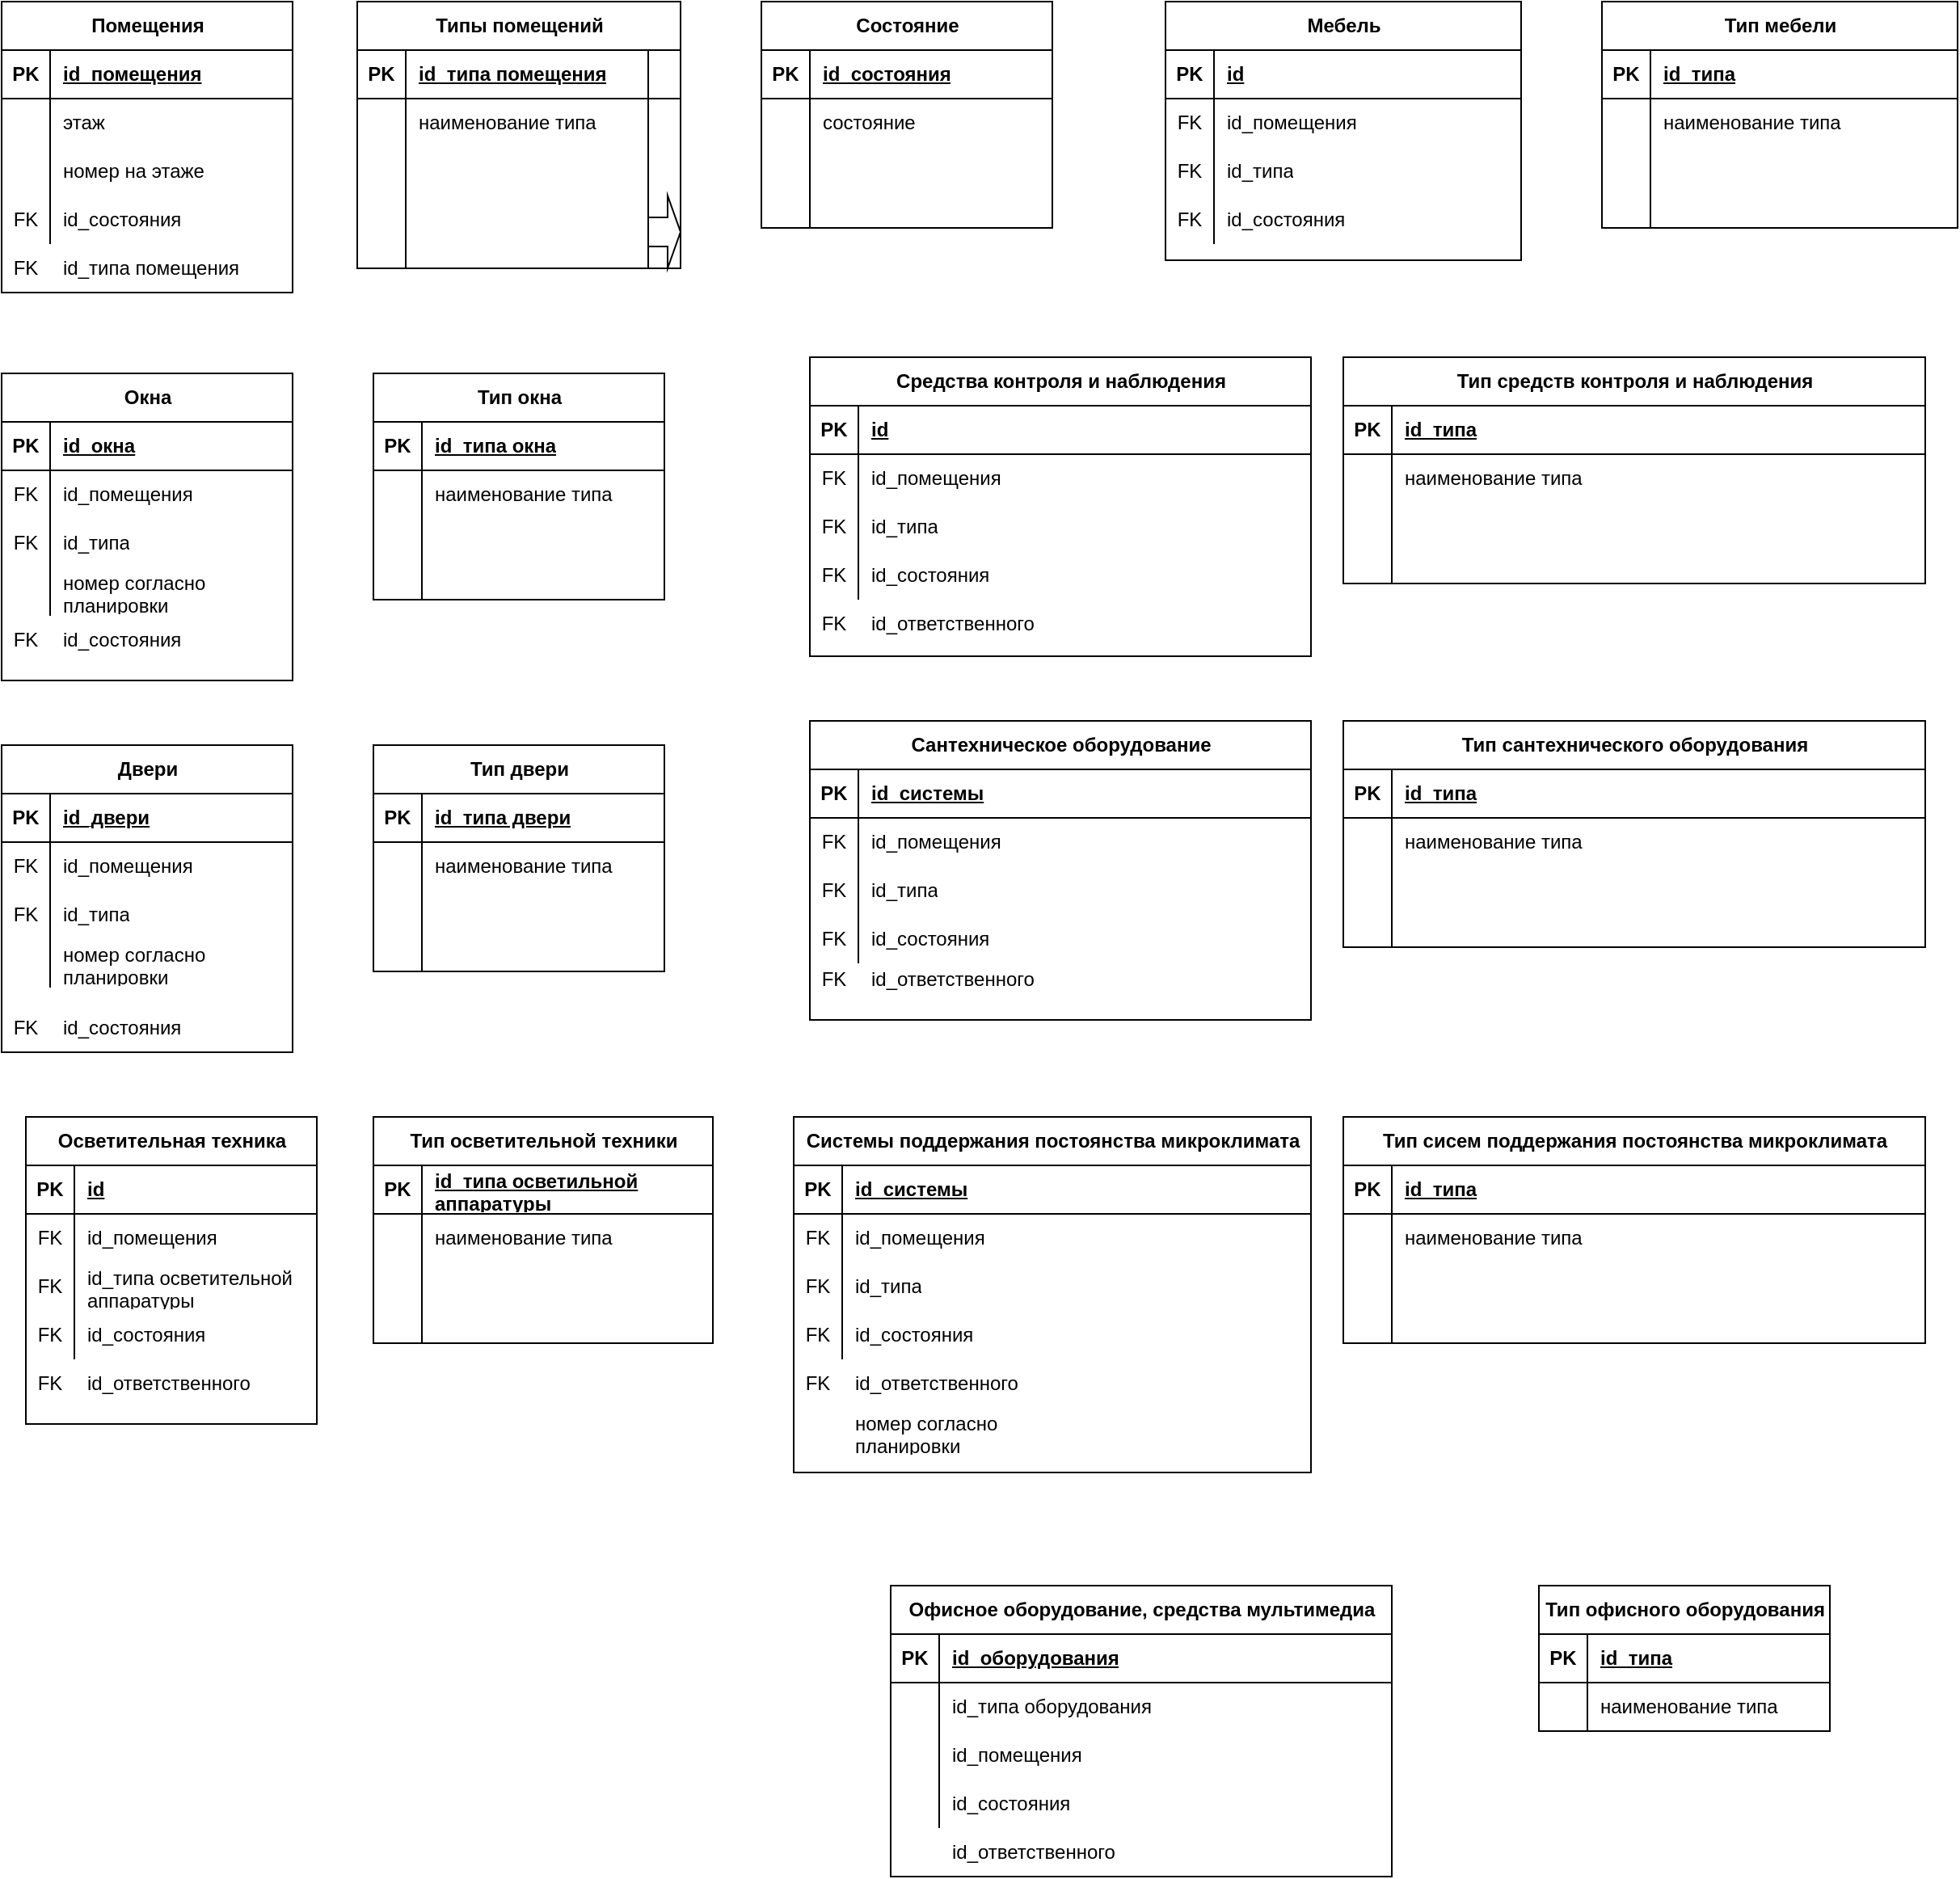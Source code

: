 <mxfile version="21.2.7" type="github" pages="3">
  <diagram name="Страница 1" id="gXTFi3QzGEBOaaTc9XPq">
    <mxGraphModel dx="618" dy="256" grid="1" gridSize="10" guides="1" tooltips="1" connect="1" arrows="1" fold="1" page="1" pageScale="1" pageWidth="827" pageHeight="1169" math="0" shadow="0">
      <root>
        <mxCell id="0" />
        <mxCell id="1" parent="0" />
        <mxCell id="Zw5HHyQeXgRnXAzzZ5rI-14" value="Типы помещений" style="shape=table;startSize=30;container=1;collapsible=1;childLayout=tableLayout;fixedRows=1;rowLines=0;fontStyle=1;align=center;resizeLast=1;html=1;" parent="1" vertex="1">
          <mxGeometry x="510" y="230" width="200" height="165" as="geometry" />
        </mxCell>
        <mxCell id="Zw5HHyQeXgRnXAzzZ5rI-15" value="" style="shape=tableRow;horizontal=0;startSize=0;swimlaneHead=0;swimlaneBody=0;fillColor=none;collapsible=0;dropTarget=0;points=[[0,0.5],[1,0.5]];portConstraint=eastwest;top=0;left=0;right=0;bottom=1;" parent="Zw5HHyQeXgRnXAzzZ5rI-14" vertex="1">
          <mxGeometry y="30" width="200" height="30" as="geometry" />
        </mxCell>
        <mxCell id="Zw5HHyQeXgRnXAzzZ5rI-16" value="PK" style="shape=partialRectangle;connectable=0;fillColor=none;top=0;left=0;bottom=0;right=0;fontStyle=1;overflow=hidden;whiteSpace=wrap;html=1;" parent="Zw5HHyQeXgRnXAzzZ5rI-15" vertex="1">
          <mxGeometry width="30" height="30" as="geometry">
            <mxRectangle width="30" height="30" as="alternateBounds" />
          </mxGeometry>
        </mxCell>
        <mxCell id="Zw5HHyQeXgRnXAzzZ5rI-17" value="id_типа помещения" style="shape=partialRectangle;connectable=0;fillColor=none;top=0;left=0;bottom=0;right=0;align=left;spacingLeft=6;fontStyle=5;overflow=hidden;whiteSpace=wrap;html=1;" parent="Zw5HHyQeXgRnXAzzZ5rI-15" vertex="1">
          <mxGeometry x="30" width="170" height="30" as="geometry">
            <mxRectangle width="170" height="30" as="alternateBounds" />
          </mxGeometry>
        </mxCell>
        <mxCell id="Zw5HHyQeXgRnXAzzZ5rI-18" value="" style="shape=tableRow;horizontal=0;startSize=0;swimlaneHead=0;swimlaneBody=0;fillColor=none;collapsible=0;dropTarget=0;points=[[0,0.5],[1,0.5]];portConstraint=eastwest;top=0;left=0;right=0;bottom=0;" parent="Zw5HHyQeXgRnXAzzZ5rI-14" vertex="1">
          <mxGeometry y="60" width="200" height="30" as="geometry" />
        </mxCell>
        <mxCell id="Zw5HHyQeXgRnXAzzZ5rI-19" value="" style="shape=partialRectangle;connectable=0;fillColor=none;top=0;left=0;bottom=0;right=0;editable=1;overflow=hidden;whiteSpace=wrap;html=1;" parent="Zw5HHyQeXgRnXAzzZ5rI-18" vertex="1">
          <mxGeometry width="30" height="30" as="geometry">
            <mxRectangle width="30" height="30" as="alternateBounds" />
          </mxGeometry>
        </mxCell>
        <mxCell id="Zw5HHyQeXgRnXAzzZ5rI-20" value="наименование типа" style="shape=partialRectangle;connectable=0;fillColor=none;top=0;left=0;bottom=0;right=0;align=left;spacingLeft=6;overflow=hidden;whiteSpace=wrap;html=1;" parent="Zw5HHyQeXgRnXAzzZ5rI-18" vertex="1">
          <mxGeometry x="30" width="170" height="30" as="geometry">
            <mxRectangle width="170" height="30" as="alternateBounds" />
          </mxGeometry>
        </mxCell>
        <mxCell id="Zw5HHyQeXgRnXAzzZ5rI-21" value="" style="shape=tableRow;horizontal=0;startSize=0;swimlaneHead=0;swimlaneBody=0;fillColor=none;collapsible=0;dropTarget=0;points=[[0,0.5],[1,0.5]];portConstraint=eastwest;top=0;left=0;right=0;bottom=0;" parent="Zw5HHyQeXgRnXAzzZ5rI-14" vertex="1">
          <mxGeometry y="90" width="200" height="30" as="geometry" />
        </mxCell>
        <mxCell id="Zw5HHyQeXgRnXAzzZ5rI-22" value="" style="shape=partialRectangle;connectable=0;fillColor=none;top=0;left=0;bottom=0;right=0;editable=1;overflow=hidden;whiteSpace=wrap;html=1;" parent="Zw5HHyQeXgRnXAzzZ5rI-21" vertex="1">
          <mxGeometry width="30" height="30" as="geometry">
            <mxRectangle width="30" height="30" as="alternateBounds" />
          </mxGeometry>
        </mxCell>
        <mxCell id="Zw5HHyQeXgRnXAzzZ5rI-23" value="" style="shape=partialRectangle;connectable=0;fillColor=none;top=0;left=0;bottom=0;right=0;align=left;spacingLeft=6;overflow=hidden;whiteSpace=wrap;html=1;" parent="Zw5HHyQeXgRnXAzzZ5rI-21" vertex="1">
          <mxGeometry x="30" width="170" height="30" as="geometry">
            <mxRectangle width="170" height="30" as="alternateBounds" />
          </mxGeometry>
        </mxCell>
        <mxCell id="Zw5HHyQeXgRnXAzzZ5rI-24" value="" style="shape=tableRow;horizontal=0;startSize=0;swimlaneHead=0;swimlaneBody=0;fillColor=none;collapsible=0;dropTarget=0;points=[[0,0.5],[1,0.5]];portConstraint=eastwest;top=0;left=0;right=0;bottom=0;" parent="Zw5HHyQeXgRnXAzzZ5rI-14" vertex="1">
          <mxGeometry y="120" width="200" height="45" as="geometry" />
        </mxCell>
        <mxCell id="Zw5HHyQeXgRnXAzzZ5rI-25" value="" style="shape=partialRectangle;connectable=0;fillColor=none;top=0;left=0;bottom=0;right=0;editable=1;overflow=hidden;whiteSpace=wrap;html=1;" parent="Zw5HHyQeXgRnXAzzZ5rI-24" vertex="1">
          <mxGeometry width="30" height="45" as="geometry">
            <mxRectangle width="30" height="45" as="alternateBounds" />
          </mxGeometry>
        </mxCell>
        <mxCell id="Zw5HHyQeXgRnXAzzZ5rI-26" value="" style="shape=partialRectangle;connectable=0;fillColor=none;top=0;left=0;bottom=0;right=0;align=left;spacingLeft=6;overflow=hidden;whiteSpace=wrap;html=1;" parent="Zw5HHyQeXgRnXAzzZ5rI-24" vertex="1">
          <mxGeometry x="30" width="150" height="45" as="geometry">
            <mxRectangle width="150" height="45" as="alternateBounds" />
          </mxGeometry>
        </mxCell>
        <mxCell id="Zw5HHyQeXgRnXAzzZ5rI-253" value="" style="shape=singleArrow;whiteSpace=wrap;html=1;arrowWidth=0.4;arrowSize=0.4;startSize=30;fontStyle=1;" parent="Zw5HHyQeXgRnXAzzZ5rI-24" vertex="1">
          <mxGeometry x="180" width="20" height="45" as="geometry">
            <mxRectangle width="20" height="45" as="alternateBounds" />
          </mxGeometry>
        </mxCell>
        <mxCell id="Zw5HHyQeXgRnXAzzZ5rI-27" value="Состояние" style="shape=table;startSize=30;container=1;collapsible=1;childLayout=tableLayout;fixedRows=1;rowLines=0;fontStyle=1;align=center;resizeLast=1;html=1;" parent="1" vertex="1">
          <mxGeometry x="760" y="230" width="180" height="140" as="geometry" />
        </mxCell>
        <mxCell id="Zw5HHyQeXgRnXAzzZ5rI-28" value="" style="shape=tableRow;horizontal=0;startSize=0;swimlaneHead=0;swimlaneBody=0;fillColor=none;collapsible=0;dropTarget=0;points=[[0,0.5],[1,0.5]];portConstraint=eastwest;top=0;left=0;right=0;bottom=1;" parent="Zw5HHyQeXgRnXAzzZ5rI-27" vertex="1">
          <mxGeometry y="30" width="180" height="30" as="geometry" />
        </mxCell>
        <mxCell id="Zw5HHyQeXgRnXAzzZ5rI-29" value="PK" style="shape=partialRectangle;connectable=0;fillColor=none;top=0;left=0;bottom=0;right=0;fontStyle=1;overflow=hidden;whiteSpace=wrap;html=1;" parent="Zw5HHyQeXgRnXAzzZ5rI-28" vertex="1">
          <mxGeometry width="30" height="30" as="geometry">
            <mxRectangle width="30" height="30" as="alternateBounds" />
          </mxGeometry>
        </mxCell>
        <mxCell id="Zw5HHyQeXgRnXAzzZ5rI-30" value="id_состояния" style="shape=partialRectangle;connectable=0;fillColor=none;top=0;left=0;bottom=0;right=0;align=left;spacingLeft=6;fontStyle=5;overflow=hidden;whiteSpace=wrap;html=1;" parent="Zw5HHyQeXgRnXAzzZ5rI-28" vertex="1">
          <mxGeometry x="30" width="150" height="30" as="geometry">
            <mxRectangle width="150" height="30" as="alternateBounds" />
          </mxGeometry>
        </mxCell>
        <mxCell id="Zw5HHyQeXgRnXAzzZ5rI-31" value="" style="shape=tableRow;horizontal=0;startSize=0;swimlaneHead=0;swimlaneBody=0;fillColor=none;collapsible=0;dropTarget=0;points=[[0,0.5],[1,0.5]];portConstraint=eastwest;top=0;left=0;right=0;bottom=0;" parent="Zw5HHyQeXgRnXAzzZ5rI-27" vertex="1">
          <mxGeometry y="60" width="180" height="30" as="geometry" />
        </mxCell>
        <mxCell id="Zw5HHyQeXgRnXAzzZ5rI-32" value="" style="shape=partialRectangle;connectable=0;fillColor=none;top=0;left=0;bottom=0;right=0;editable=1;overflow=hidden;whiteSpace=wrap;html=1;" parent="Zw5HHyQeXgRnXAzzZ5rI-31" vertex="1">
          <mxGeometry width="30" height="30" as="geometry">
            <mxRectangle width="30" height="30" as="alternateBounds" />
          </mxGeometry>
        </mxCell>
        <mxCell id="Zw5HHyQeXgRnXAzzZ5rI-33" value="состояние" style="shape=partialRectangle;connectable=0;fillColor=none;top=0;left=0;bottom=0;right=0;align=left;spacingLeft=6;overflow=hidden;whiteSpace=wrap;html=1;" parent="Zw5HHyQeXgRnXAzzZ5rI-31" vertex="1">
          <mxGeometry x="30" width="150" height="30" as="geometry">
            <mxRectangle width="150" height="30" as="alternateBounds" />
          </mxGeometry>
        </mxCell>
        <mxCell id="Zw5HHyQeXgRnXAzzZ5rI-34" value="" style="shape=tableRow;horizontal=0;startSize=0;swimlaneHead=0;swimlaneBody=0;fillColor=none;collapsible=0;dropTarget=0;points=[[0,0.5],[1,0.5]];portConstraint=eastwest;top=0;left=0;right=0;bottom=0;" parent="Zw5HHyQeXgRnXAzzZ5rI-27" vertex="1">
          <mxGeometry y="90" width="180" height="30" as="geometry" />
        </mxCell>
        <mxCell id="Zw5HHyQeXgRnXAzzZ5rI-35" value="" style="shape=partialRectangle;connectable=0;fillColor=none;top=0;left=0;bottom=0;right=0;editable=1;overflow=hidden;whiteSpace=wrap;html=1;" parent="Zw5HHyQeXgRnXAzzZ5rI-34" vertex="1">
          <mxGeometry width="30" height="30" as="geometry">
            <mxRectangle width="30" height="30" as="alternateBounds" />
          </mxGeometry>
        </mxCell>
        <mxCell id="Zw5HHyQeXgRnXAzzZ5rI-36" value="" style="shape=partialRectangle;connectable=0;fillColor=none;top=0;left=0;bottom=0;right=0;align=left;spacingLeft=6;overflow=hidden;whiteSpace=wrap;html=1;" parent="Zw5HHyQeXgRnXAzzZ5rI-34" vertex="1">
          <mxGeometry x="30" width="150" height="30" as="geometry">
            <mxRectangle width="150" height="30" as="alternateBounds" />
          </mxGeometry>
        </mxCell>
        <mxCell id="Zw5HHyQeXgRnXAzzZ5rI-37" value="" style="shape=tableRow;horizontal=0;startSize=0;swimlaneHead=0;swimlaneBody=0;fillColor=none;collapsible=0;dropTarget=0;points=[[0,0.5],[1,0.5]];portConstraint=eastwest;top=0;left=0;right=0;bottom=0;" parent="Zw5HHyQeXgRnXAzzZ5rI-27" vertex="1">
          <mxGeometry y="120" width="180" height="20" as="geometry" />
        </mxCell>
        <mxCell id="Zw5HHyQeXgRnXAzzZ5rI-38" value="" style="shape=partialRectangle;connectable=0;fillColor=none;top=0;left=0;bottom=0;right=0;editable=1;overflow=hidden;whiteSpace=wrap;html=1;" parent="Zw5HHyQeXgRnXAzzZ5rI-37" vertex="1">
          <mxGeometry width="30" height="20" as="geometry">
            <mxRectangle width="30" height="20" as="alternateBounds" />
          </mxGeometry>
        </mxCell>
        <mxCell id="Zw5HHyQeXgRnXAzzZ5rI-39" value="" style="shape=partialRectangle;connectable=0;fillColor=none;top=0;left=0;bottom=0;right=0;align=left;spacingLeft=6;overflow=hidden;whiteSpace=wrap;html=1;" parent="Zw5HHyQeXgRnXAzzZ5rI-37" vertex="1">
          <mxGeometry x="30" width="150" height="20" as="geometry">
            <mxRectangle width="150" height="20" as="alternateBounds" />
          </mxGeometry>
        </mxCell>
        <mxCell id="Zw5HHyQeXgRnXAzzZ5rI-58" value="Тип окна" style="shape=table;startSize=30;container=1;collapsible=1;childLayout=tableLayout;fixedRows=1;rowLines=0;fontStyle=1;align=center;resizeLast=1;html=1;" parent="1" vertex="1">
          <mxGeometry x="520" y="460" width="180" height="140" as="geometry" />
        </mxCell>
        <mxCell id="Zw5HHyQeXgRnXAzzZ5rI-59" value="" style="shape=tableRow;horizontal=0;startSize=0;swimlaneHead=0;swimlaneBody=0;fillColor=none;collapsible=0;dropTarget=0;points=[[0,0.5],[1,0.5]];portConstraint=eastwest;top=0;left=0;right=0;bottom=1;" parent="Zw5HHyQeXgRnXAzzZ5rI-58" vertex="1">
          <mxGeometry y="30" width="180" height="30" as="geometry" />
        </mxCell>
        <mxCell id="Zw5HHyQeXgRnXAzzZ5rI-60" value="PK" style="shape=partialRectangle;connectable=0;fillColor=none;top=0;left=0;bottom=0;right=0;fontStyle=1;overflow=hidden;whiteSpace=wrap;html=1;" parent="Zw5HHyQeXgRnXAzzZ5rI-59" vertex="1">
          <mxGeometry width="30" height="30" as="geometry">
            <mxRectangle width="30" height="30" as="alternateBounds" />
          </mxGeometry>
        </mxCell>
        <mxCell id="Zw5HHyQeXgRnXAzzZ5rI-61" value="id_типа окна" style="shape=partialRectangle;connectable=0;fillColor=none;top=0;left=0;bottom=0;right=0;align=left;spacingLeft=6;fontStyle=5;overflow=hidden;whiteSpace=wrap;html=1;" parent="Zw5HHyQeXgRnXAzzZ5rI-59" vertex="1">
          <mxGeometry x="30" width="150" height="30" as="geometry">
            <mxRectangle width="150" height="30" as="alternateBounds" />
          </mxGeometry>
        </mxCell>
        <mxCell id="Zw5HHyQeXgRnXAzzZ5rI-62" value="" style="shape=tableRow;horizontal=0;startSize=0;swimlaneHead=0;swimlaneBody=0;fillColor=none;collapsible=0;dropTarget=0;points=[[0,0.5],[1,0.5]];portConstraint=eastwest;top=0;left=0;right=0;bottom=0;" parent="Zw5HHyQeXgRnXAzzZ5rI-58" vertex="1">
          <mxGeometry y="60" width="180" height="30" as="geometry" />
        </mxCell>
        <mxCell id="Zw5HHyQeXgRnXAzzZ5rI-63" value="" style="shape=partialRectangle;connectable=0;fillColor=none;top=0;left=0;bottom=0;right=0;editable=1;overflow=hidden;whiteSpace=wrap;html=1;" parent="Zw5HHyQeXgRnXAzzZ5rI-62" vertex="1">
          <mxGeometry width="30" height="30" as="geometry">
            <mxRectangle width="30" height="30" as="alternateBounds" />
          </mxGeometry>
        </mxCell>
        <mxCell id="Zw5HHyQeXgRnXAzzZ5rI-64" value="наименование типа" style="shape=partialRectangle;connectable=0;fillColor=none;top=0;left=0;bottom=0;right=0;align=left;spacingLeft=6;overflow=hidden;whiteSpace=wrap;html=1;" parent="Zw5HHyQeXgRnXAzzZ5rI-62" vertex="1">
          <mxGeometry x="30" width="150" height="30" as="geometry">
            <mxRectangle width="150" height="30" as="alternateBounds" />
          </mxGeometry>
        </mxCell>
        <mxCell id="Zw5HHyQeXgRnXAzzZ5rI-65" value="" style="shape=tableRow;horizontal=0;startSize=0;swimlaneHead=0;swimlaneBody=0;fillColor=none;collapsible=0;dropTarget=0;points=[[0,0.5],[1,0.5]];portConstraint=eastwest;top=0;left=0;right=0;bottom=0;" parent="Zw5HHyQeXgRnXAzzZ5rI-58" vertex="1">
          <mxGeometry y="90" width="180" height="30" as="geometry" />
        </mxCell>
        <mxCell id="Zw5HHyQeXgRnXAzzZ5rI-66" value="" style="shape=partialRectangle;connectable=0;fillColor=none;top=0;left=0;bottom=0;right=0;editable=1;overflow=hidden;whiteSpace=wrap;html=1;" parent="Zw5HHyQeXgRnXAzzZ5rI-65" vertex="1">
          <mxGeometry width="30" height="30" as="geometry">
            <mxRectangle width="30" height="30" as="alternateBounds" />
          </mxGeometry>
        </mxCell>
        <mxCell id="Zw5HHyQeXgRnXAzzZ5rI-67" value="" style="shape=partialRectangle;connectable=0;fillColor=none;top=0;left=0;bottom=0;right=0;align=left;spacingLeft=6;overflow=hidden;whiteSpace=wrap;html=1;" parent="Zw5HHyQeXgRnXAzzZ5rI-65" vertex="1">
          <mxGeometry x="30" width="150" height="30" as="geometry">
            <mxRectangle width="150" height="30" as="alternateBounds" />
          </mxGeometry>
        </mxCell>
        <mxCell id="Zw5HHyQeXgRnXAzzZ5rI-68" value="" style="shape=tableRow;horizontal=0;startSize=0;swimlaneHead=0;swimlaneBody=0;fillColor=none;collapsible=0;dropTarget=0;points=[[0,0.5],[1,0.5]];portConstraint=eastwest;top=0;left=0;right=0;bottom=0;" parent="Zw5HHyQeXgRnXAzzZ5rI-58" vertex="1">
          <mxGeometry y="120" width="180" height="20" as="geometry" />
        </mxCell>
        <mxCell id="Zw5HHyQeXgRnXAzzZ5rI-69" value="" style="shape=partialRectangle;connectable=0;fillColor=none;top=0;left=0;bottom=0;right=0;editable=1;overflow=hidden;whiteSpace=wrap;html=1;" parent="Zw5HHyQeXgRnXAzzZ5rI-68" vertex="1">
          <mxGeometry width="30" height="20" as="geometry">
            <mxRectangle width="30" height="20" as="alternateBounds" />
          </mxGeometry>
        </mxCell>
        <mxCell id="Zw5HHyQeXgRnXAzzZ5rI-70" value="" style="shape=partialRectangle;connectable=0;fillColor=none;top=0;left=0;bottom=0;right=0;align=left;spacingLeft=6;overflow=hidden;whiteSpace=wrap;html=1;" parent="Zw5HHyQeXgRnXAzzZ5rI-68" vertex="1">
          <mxGeometry x="30" width="150" height="20" as="geometry">
            <mxRectangle width="150" height="20" as="alternateBounds" />
          </mxGeometry>
        </mxCell>
        <mxCell id="Zw5HHyQeXgRnXAzzZ5rI-71" value="Двери" style="shape=table;startSize=30;container=1;collapsible=1;childLayout=tableLayout;fixedRows=1;rowLines=0;fontStyle=1;align=center;resizeLast=1;html=1;" parent="1" vertex="1">
          <mxGeometry x="290" y="690" width="180" height="190" as="geometry" />
        </mxCell>
        <mxCell id="Zw5HHyQeXgRnXAzzZ5rI-72" value="" style="shape=tableRow;horizontal=0;startSize=0;swimlaneHead=0;swimlaneBody=0;fillColor=none;collapsible=0;dropTarget=0;points=[[0,0.5],[1,0.5]];portConstraint=eastwest;top=0;left=0;right=0;bottom=1;" parent="Zw5HHyQeXgRnXAzzZ5rI-71" vertex="1">
          <mxGeometry y="30" width="180" height="30" as="geometry" />
        </mxCell>
        <mxCell id="Zw5HHyQeXgRnXAzzZ5rI-73" value="PK" style="shape=partialRectangle;connectable=0;fillColor=none;top=0;left=0;bottom=0;right=0;fontStyle=1;overflow=hidden;whiteSpace=wrap;html=1;" parent="Zw5HHyQeXgRnXAzzZ5rI-72" vertex="1">
          <mxGeometry width="30" height="30" as="geometry">
            <mxRectangle width="30" height="30" as="alternateBounds" />
          </mxGeometry>
        </mxCell>
        <mxCell id="Zw5HHyQeXgRnXAzzZ5rI-74" value="id_двери" style="shape=partialRectangle;connectable=0;fillColor=none;top=0;left=0;bottom=0;right=0;align=left;spacingLeft=6;fontStyle=5;overflow=hidden;whiteSpace=wrap;html=1;" parent="Zw5HHyQeXgRnXAzzZ5rI-72" vertex="1">
          <mxGeometry x="30" width="150" height="30" as="geometry">
            <mxRectangle width="150" height="30" as="alternateBounds" />
          </mxGeometry>
        </mxCell>
        <mxCell id="Zw5HHyQeXgRnXAzzZ5rI-75" value="" style="shape=tableRow;horizontal=0;startSize=0;swimlaneHead=0;swimlaneBody=0;fillColor=none;collapsible=0;dropTarget=0;points=[[0,0.5],[1,0.5]];portConstraint=eastwest;top=0;left=0;right=0;bottom=0;" parent="Zw5HHyQeXgRnXAzzZ5rI-71" vertex="1">
          <mxGeometry y="60" width="180" height="30" as="geometry" />
        </mxCell>
        <mxCell id="Zw5HHyQeXgRnXAzzZ5rI-76" value="FK" style="shape=partialRectangle;connectable=0;fillColor=none;top=0;left=0;bottom=0;right=0;editable=1;overflow=hidden;whiteSpace=wrap;html=1;" parent="Zw5HHyQeXgRnXAzzZ5rI-75" vertex="1">
          <mxGeometry width="30" height="30" as="geometry">
            <mxRectangle width="30" height="30" as="alternateBounds" />
          </mxGeometry>
        </mxCell>
        <mxCell id="Zw5HHyQeXgRnXAzzZ5rI-77" value="id_помещения" style="shape=partialRectangle;connectable=0;fillColor=none;top=0;left=0;bottom=0;right=0;align=left;spacingLeft=6;overflow=hidden;whiteSpace=wrap;html=1;" parent="Zw5HHyQeXgRnXAzzZ5rI-75" vertex="1">
          <mxGeometry x="30" width="150" height="30" as="geometry">
            <mxRectangle width="150" height="30" as="alternateBounds" />
          </mxGeometry>
        </mxCell>
        <mxCell id="Zw5HHyQeXgRnXAzzZ5rI-78" value="" style="shape=tableRow;horizontal=0;startSize=0;swimlaneHead=0;swimlaneBody=0;fillColor=none;collapsible=0;dropTarget=0;points=[[0,0.5],[1,0.5]];portConstraint=eastwest;top=0;left=0;right=0;bottom=0;" parent="Zw5HHyQeXgRnXAzzZ5rI-71" vertex="1">
          <mxGeometry y="90" width="180" height="30" as="geometry" />
        </mxCell>
        <mxCell id="Zw5HHyQeXgRnXAzzZ5rI-79" value="FK" style="shape=partialRectangle;connectable=0;fillColor=none;top=0;left=0;bottom=0;right=0;editable=1;overflow=hidden;whiteSpace=wrap;html=1;" parent="Zw5HHyQeXgRnXAzzZ5rI-78" vertex="1">
          <mxGeometry width="30" height="30" as="geometry">
            <mxRectangle width="30" height="30" as="alternateBounds" />
          </mxGeometry>
        </mxCell>
        <mxCell id="Zw5HHyQeXgRnXAzzZ5rI-80" value="&lt;div&gt;id_типа&lt;/div&gt;" style="shape=partialRectangle;connectable=0;fillColor=none;top=0;left=0;bottom=0;right=0;align=left;spacingLeft=6;overflow=hidden;whiteSpace=wrap;html=1;" parent="Zw5HHyQeXgRnXAzzZ5rI-78" vertex="1">
          <mxGeometry x="30" width="150" height="30" as="geometry">
            <mxRectangle width="150" height="30" as="alternateBounds" />
          </mxGeometry>
        </mxCell>
        <mxCell id="Zw5HHyQeXgRnXAzzZ5rI-81" value="" style="shape=tableRow;horizontal=0;startSize=0;swimlaneHead=0;swimlaneBody=0;fillColor=none;collapsible=0;dropTarget=0;points=[[0,0.5],[1,0.5]];portConstraint=eastwest;top=0;left=0;right=0;bottom=0;" parent="Zw5HHyQeXgRnXAzzZ5rI-71" vertex="1">
          <mxGeometry y="120" width="180" height="30" as="geometry" />
        </mxCell>
        <mxCell id="Zw5HHyQeXgRnXAzzZ5rI-82" value="" style="shape=partialRectangle;connectable=0;fillColor=none;top=0;left=0;bottom=0;right=0;editable=1;overflow=hidden;whiteSpace=wrap;html=1;" parent="Zw5HHyQeXgRnXAzzZ5rI-81" vertex="1">
          <mxGeometry width="30" height="30" as="geometry">
            <mxRectangle width="30" height="30" as="alternateBounds" />
          </mxGeometry>
        </mxCell>
        <mxCell id="Zw5HHyQeXgRnXAzzZ5rI-83" value="номер согласно планировки" style="shape=partialRectangle;connectable=0;fillColor=none;top=0;left=0;bottom=0;right=0;align=left;spacingLeft=6;overflow=hidden;whiteSpace=wrap;html=1;" parent="Zw5HHyQeXgRnXAzzZ5rI-81" vertex="1">
          <mxGeometry x="30" width="150" height="30" as="geometry">
            <mxRectangle width="150" height="30" as="alternateBounds" />
          </mxGeometry>
        </mxCell>
        <mxCell id="Zw5HHyQeXgRnXAzzZ5rI-84" value="Тип двери" style="shape=table;startSize=30;container=1;collapsible=1;childLayout=tableLayout;fixedRows=1;rowLines=0;fontStyle=1;align=center;resizeLast=1;html=1;" parent="1" vertex="1">
          <mxGeometry x="520" y="690" width="180" height="140" as="geometry" />
        </mxCell>
        <mxCell id="Zw5HHyQeXgRnXAzzZ5rI-85" value="" style="shape=tableRow;horizontal=0;startSize=0;swimlaneHead=0;swimlaneBody=0;fillColor=none;collapsible=0;dropTarget=0;points=[[0,0.5],[1,0.5]];portConstraint=eastwest;top=0;left=0;right=0;bottom=1;" parent="Zw5HHyQeXgRnXAzzZ5rI-84" vertex="1">
          <mxGeometry y="30" width="180" height="30" as="geometry" />
        </mxCell>
        <mxCell id="Zw5HHyQeXgRnXAzzZ5rI-86" value="PK" style="shape=partialRectangle;connectable=0;fillColor=none;top=0;left=0;bottom=0;right=0;fontStyle=1;overflow=hidden;whiteSpace=wrap;html=1;" parent="Zw5HHyQeXgRnXAzzZ5rI-85" vertex="1">
          <mxGeometry width="30" height="30" as="geometry">
            <mxRectangle width="30" height="30" as="alternateBounds" />
          </mxGeometry>
        </mxCell>
        <mxCell id="Zw5HHyQeXgRnXAzzZ5rI-87" value="id_типа двери" style="shape=partialRectangle;connectable=0;fillColor=none;top=0;left=0;bottom=0;right=0;align=left;spacingLeft=6;fontStyle=5;overflow=hidden;whiteSpace=wrap;html=1;" parent="Zw5HHyQeXgRnXAzzZ5rI-85" vertex="1">
          <mxGeometry x="30" width="150" height="30" as="geometry">
            <mxRectangle width="150" height="30" as="alternateBounds" />
          </mxGeometry>
        </mxCell>
        <mxCell id="Zw5HHyQeXgRnXAzzZ5rI-88" value="" style="shape=tableRow;horizontal=0;startSize=0;swimlaneHead=0;swimlaneBody=0;fillColor=none;collapsible=0;dropTarget=0;points=[[0,0.5],[1,0.5]];portConstraint=eastwest;top=0;left=0;right=0;bottom=0;" parent="Zw5HHyQeXgRnXAzzZ5rI-84" vertex="1">
          <mxGeometry y="60" width="180" height="30" as="geometry" />
        </mxCell>
        <mxCell id="Zw5HHyQeXgRnXAzzZ5rI-89" value="" style="shape=partialRectangle;connectable=0;fillColor=none;top=0;left=0;bottom=0;right=0;editable=1;overflow=hidden;whiteSpace=wrap;html=1;" parent="Zw5HHyQeXgRnXAzzZ5rI-88" vertex="1">
          <mxGeometry width="30" height="30" as="geometry">
            <mxRectangle width="30" height="30" as="alternateBounds" />
          </mxGeometry>
        </mxCell>
        <mxCell id="Zw5HHyQeXgRnXAzzZ5rI-90" value="наименование типа" style="shape=partialRectangle;connectable=0;fillColor=none;top=0;left=0;bottom=0;right=0;align=left;spacingLeft=6;overflow=hidden;whiteSpace=wrap;html=1;" parent="Zw5HHyQeXgRnXAzzZ5rI-88" vertex="1">
          <mxGeometry x="30" width="150" height="30" as="geometry">
            <mxRectangle width="150" height="30" as="alternateBounds" />
          </mxGeometry>
        </mxCell>
        <mxCell id="Zw5HHyQeXgRnXAzzZ5rI-91" value="" style="shape=tableRow;horizontal=0;startSize=0;swimlaneHead=0;swimlaneBody=0;fillColor=none;collapsible=0;dropTarget=0;points=[[0,0.5],[1,0.5]];portConstraint=eastwest;top=0;left=0;right=0;bottom=0;" parent="Zw5HHyQeXgRnXAzzZ5rI-84" vertex="1">
          <mxGeometry y="90" width="180" height="30" as="geometry" />
        </mxCell>
        <mxCell id="Zw5HHyQeXgRnXAzzZ5rI-92" value="" style="shape=partialRectangle;connectable=0;fillColor=none;top=0;left=0;bottom=0;right=0;editable=1;overflow=hidden;whiteSpace=wrap;html=1;" parent="Zw5HHyQeXgRnXAzzZ5rI-91" vertex="1">
          <mxGeometry width="30" height="30" as="geometry">
            <mxRectangle width="30" height="30" as="alternateBounds" />
          </mxGeometry>
        </mxCell>
        <mxCell id="Zw5HHyQeXgRnXAzzZ5rI-93" value="" style="shape=partialRectangle;connectable=0;fillColor=none;top=0;left=0;bottom=0;right=0;align=left;spacingLeft=6;overflow=hidden;whiteSpace=wrap;html=1;" parent="Zw5HHyQeXgRnXAzzZ5rI-91" vertex="1">
          <mxGeometry x="30" width="150" height="30" as="geometry">
            <mxRectangle width="150" height="30" as="alternateBounds" />
          </mxGeometry>
        </mxCell>
        <mxCell id="Zw5HHyQeXgRnXAzzZ5rI-94" value="" style="shape=tableRow;horizontal=0;startSize=0;swimlaneHead=0;swimlaneBody=0;fillColor=none;collapsible=0;dropTarget=0;points=[[0,0.5],[1,0.5]];portConstraint=eastwest;top=0;left=0;right=0;bottom=0;" parent="Zw5HHyQeXgRnXAzzZ5rI-84" vertex="1">
          <mxGeometry y="120" width="180" height="20" as="geometry" />
        </mxCell>
        <mxCell id="Zw5HHyQeXgRnXAzzZ5rI-95" value="" style="shape=partialRectangle;connectable=0;fillColor=none;top=0;left=0;bottom=0;right=0;editable=1;overflow=hidden;whiteSpace=wrap;html=1;" parent="Zw5HHyQeXgRnXAzzZ5rI-94" vertex="1">
          <mxGeometry width="30" height="20" as="geometry">
            <mxRectangle width="30" height="20" as="alternateBounds" />
          </mxGeometry>
        </mxCell>
        <mxCell id="Zw5HHyQeXgRnXAzzZ5rI-96" value="" style="shape=partialRectangle;connectable=0;fillColor=none;top=0;left=0;bottom=0;right=0;align=left;spacingLeft=6;overflow=hidden;whiteSpace=wrap;html=1;" parent="Zw5HHyQeXgRnXAzzZ5rI-94" vertex="1">
          <mxGeometry x="30" width="150" height="20" as="geometry">
            <mxRectangle width="150" height="20" as="alternateBounds" />
          </mxGeometry>
        </mxCell>
        <mxCell id="Zw5HHyQeXgRnXAzzZ5rI-97" value="&lt;div&gt;id_состояния&lt;/div&gt;" style="shape=partialRectangle;connectable=0;fillColor=none;top=0;left=0;bottom=0;right=0;align=left;spacingLeft=6;overflow=hidden;whiteSpace=wrap;html=1;" parent="1" vertex="1">
          <mxGeometry x="320" y="850" width="150" height="30" as="geometry">
            <mxRectangle width="150" height="30" as="alternateBounds" />
          </mxGeometry>
        </mxCell>
        <mxCell id="Zw5HHyQeXgRnXAzzZ5rI-98" value="" style="group" parent="1" vertex="1" connectable="0">
          <mxGeometry x="290" y="460" width="180" height="190" as="geometry" />
        </mxCell>
        <mxCell id="Zw5HHyQeXgRnXAzzZ5rI-43" value="Окна" style="shape=table;startSize=30;container=1;collapsible=1;childLayout=tableLayout;fixedRows=1;rowLines=0;fontStyle=1;align=center;resizeLast=1;html=1;" parent="Zw5HHyQeXgRnXAzzZ5rI-98" vertex="1">
          <mxGeometry width="180" height="190" as="geometry" />
        </mxCell>
        <mxCell id="Zw5HHyQeXgRnXAzzZ5rI-44" value="" style="shape=tableRow;horizontal=0;startSize=0;swimlaneHead=0;swimlaneBody=0;fillColor=none;collapsible=0;dropTarget=0;points=[[0,0.5],[1,0.5]];portConstraint=eastwest;top=0;left=0;right=0;bottom=1;" parent="Zw5HHyQeXgRnXAzzZ5rI-43" vertex="1">
          <mxGeometry y="30" width="180" height="30" as="geometry" />
        </mxCell>
        <mxCell id="Zw5HHyQeXgRnXAzzZ5rI-45" value="PK" style="shape=partialRectangle;connectable=0;fillColor=none;top=0;left=0;bottom=0;right=0;fontStyle=1;overflow=hidden;whiteSpace=wrap;html=1;" parent="Zw5HHyQeXgRnXAzzZ5rI-44" vertex="1">
          <mxGeometry width="30" height="30" as="geometry">
            <mxRectangle width="30" height="30" as="alternateBounds" />
          </mxGeometry>
        </mxCell>
        <mxCell id="Zw5HHyQeXgRnXAzzZ5rI-46" value="id_окна" style="shape=partialRectangle;connectable=0;fillColor=none;top=0;left=0;bottom=0;right=0;align=left;spacingLeft=6;fontStyle=5;overflow=hidden;whiteSpace=wrap;html=1;" parent="Zw5HHyQeXgRnXAzzZ5rI-44" vertex="1">
          <mxGeometry x="30" width="150" height="30" as="geometry">
            <mxRectangle width="150" height="30" as="alternateBounds" />
          </mxGeometry>
        </mxCell>
        <mxCell id="Zw5HHyQeXgRnXAzzZ5rI-47" value="" style="shape=tableRow;horizontal=0;startSize=0;swimlaneHead=0;swimlaneBody=0;fillColor=none;collapsible=0;dropTarget=0;points=[[0,0.5],[1,0.5]];portConstraint=eastwest;top=0;left=0;right=0;bottom=0;" parent="Zw5HHyQeXgRnXAzzZ5rI-43" vertex="1">
          <mxGeometry y="60" width="180" height="30" as="geometry" />
        </mxCell>
        <mxCell id="Zw5HHyQeXgRnXAzzZ5rI-48" value="FK" style="shape=partialRectangle;connectable=0;fillColor=none;top=0;left=0;bottom=0;right=0;editable=1;overflow=hidden;whiteSpace=wrap;html=1;" parent="Zw5HHyQeXgRnXAzzZ5rI-47" vertex="1">
          <mxGeometry width="30" height="30" as="geometry">
            <mxRectangle width="30" height="30" as="alternateBounds" />
          </mxGeometry>
        </mxCell>
        <mxCell id="Zw5HHyQeXgRnXAzzZ5rI-49" value="id_помещения" style="shape=partialRectangle;connectable=0;fillColor=none;top=0;left=0;bottom=0;right=0;align=left;spacingLeft=6;overflow=hidden;whiteSpace=wrap;html=1;" parent="Zw5HHyQeXgRnXAzzZ5rI-47" vertex="1">
          <mxGeometry x="30" width="150" height="30" as="geometry">
            <mxRectangle width="150" height="30" as="alternateBounds" />
          </mxGeometry>
        </mxCell>
        <mxCell id="Zw5HHyQeXgRnXAzzZ5rI-50" value="" style="shape=tableRow;horizontal=0;startSize=0;swimlaneHead=0;swimlaneBody=0;fillColor=none;collapsible=0;dropTarget=0;points=[[0,0.5],[1,0.5]];portConstraint=eastwest;top=0;left=0;right=0;bottom=0;" parent="Zw5HHyQeXgRnXAzzZ5rI-43" vertex="1">
          <mxGeometry y="90" width="180" height="30" as="geometry" />
        </mxCell>
        <mxCell id="Zw5HHyQeXgRnXAzzZ5rI-51" value="FK" style="shape=partialRectangle;connectable=0;fillColor=none;top=0;left=0;bottom=0;right=0;editable=1;overflow=hidden;whiteSpace=wrap;html=1;" parent="Zw5HHyQeXgRnXAzzZ5rI-50" vertex="1">
          <mxGeometry width="30" height="30" as="geometry">
            <mxRectangle width="30" height="30" as="alternateBounds" />
          </mxGeometry>
        </mxCell>
        <mxCell id="Zw5HHyQeXgRnXAzzZ5rI-52" value="&lt;div&gt;id_типа&lt;/div&gt;" style="shape=partialRectangle;connectable=0;fillColor=none;top=0;left=0;bottom=0;right=0;align=left;spacingLeft=6;overflow=hidden;whiteSpace=wrap;html=1;" parent="Zw5HHyQeXgRnXAzzZ5rI-50" vertex="1">
          <mxGeometry x="30" width="150" height="30" as="geometry">
            <mxRectangle width="150" height="30" as="alternateBounds" />
          </mxGeometry>
        </mxCell>
        <mxCell id="Zw5HHyQeXgRnXAzzZ5rI-53" value="" style="shape=tableRow;horizontal=0;startSize=0;swimlaneHead=0;swimlaneBody=0;fillColor=none;collapsible=0;dropTarget=0;points=[[0,0.5],[1,0.5]];portConstraint=eastwest;top=0;left=0;right=0;bottom=0;" parent="Zw5HHyQeXgRnXAzzZ5rI-43" vertex="1">
          <mxGeometry y="120" width="180" height="30" as="geometry" />
        </mxCell>
        <mxCell id="Zw5HHyQeXgRnXAzzZ5rI-54" value="" style="shape=partialRectangle;connectable=0;fillColor=none;top=0;left=0;bottom=0;right=0;editable=1;overflow=hidden;whiteSpace=wrap;html=1;" parent="Zw5HHyQeXgRnXAzzZ5rI-53" vertex="1">
          <mxGeometry width="30" height="30" as="geometry">
            <mxRectangle width="30" height="30" as="alternateBounds" />
          </mxGeometry>
        </mxCell>
        <mxCell id="Zw5HHyQeXgRnXAzzZ5rI-55" value="номер согласно планировки" style="shape=partialRectangle;connectable=0;fillColor=none;top=0;left=0;bottom=0;right=0;align=left;spacingLeft=6;overflow=hidden;whiteSpace=wrap;html=1;" parent="Zw5HHyQeXgRnXAzzZ5rI-53" vertex="1">
          <mxGeometry x="30" width="150" height="30" as="geometry">
            <mxRectangle width="150" height="30" as="alternateBounds" />
          </mxGeometry>
        </mxCell>
        <mxCell id="Zw5HHyQeXgRnXAzzZ5rI-56" value="&lt;div&gt;id_состояния&lt;/div&gt;" style="shape=partialRectangle;connectable=0;fillColor=none;top=0;left=0;bottom=0;right=0;align=left;spacingLeft=6;overflow=hidden;whiteSpace=wrap;html=1;" parent="Zw5HHyQeXgRnXAzzZ5rI-98" vertex="1">
          <mxGeometry x="30" y="150" width="150" height="30" as="geometry">
            <mxRectangle width="150" height="30" as="alternateBounds" />
          </mxGeometry>
        </mxCell>
        <mxCell id="Zw5HHyQeXgRnXAzzZ5rI-249" value="FK" style="shape=partialRectangle;connectable=0;fillColor=none;top=0;left=0;bottom=0;right=0;editable=1;overflow=hidden;whiteSpace=wrap;html=1;" parent="Zw5HHyQeXgRnXAzzZ5rI-98" vertex="1">
          <mxGeometry y="150" width="30" height="30" as="geometry">
            <mxRectangle width="30" height="30" as="alternateBounds" />
          </mxGeometry>
        </mxCell>
        <mxCell id="Zw5HHyQeXgRnXAzzZ5rI-100" value="" style="group" parent="1" vertex="1" connectable="0">
          <mxGeometry x="290" y="230" width="180" height="180" as="geometry" />
        </mxCell>
        <mxCell id="Zw5HHyQeXgRnXAzzZ5rI-1" value="&lt;div&gt;Помещения&lt;/div&gt;" style="shape=table;startSize=30;container=1;collapsible=1;childLayout=tableLayout;fixedRows=1;rowLines=0;fontStyle=1;align=center;resizeLast=1;html=1;" parent="Zw5HHyQeXgRnXAzzZ5rI-100" vertex="1">
          <mxGeometry width="180" height="180" as="geometry" />
        </mxCell>
        <mxCell id="Zw5HHyQeXgRnXAzzZ5rI-2" value="" style="shape=tableRow;horizontal=0;startSize=0;swimlaneHead=0;swimlaneBody=0;fillColor=none;collapsible=0;dropTarget=0;points=[[0,0.5],[1,0.5]];portConstraint=eastwest;top=0;left=0;right=0;bottom=1;" parent="Zw5HHyQeXgRnXAzzZ5rI-1" vertex="1">
          <mxGeometry y="30" width="180" height="30" as="geometry" />
        </mxCell>
        <mxCell id="Zw5HHyQeXgRnXAzzZ5rI-3" value="PK" style="shape=partialRectangle;connectable=0;fillColor=none;top=0;left=0;bottom=0;right=0;fontStyle=1;overflow=hidden;whiteSpace=wrap;html=1;" parent="Zw5HHyQeXgRnXAzzZ5rI-2" vertex="1">
          <mxGeometry width="30" height="30" as="geometry">
            <mxRectangle width="30" height="30" as="alternateBounds" />
          </mxGeometry>
        </mxCell>
        <mxCell id="Zw5HHyQeXgRnXAzzZ5rI-4" value="id_помещения" style="shape=partialRectangle;connectable=0;fillColor=none;top=0;left=0;bottom=0;right=0;align=left;spacingLeft=6;fontStyle=5;overflow=hidden;whiteSpace=wrap;html=1;" parent="Zw5HHyQeXgRnXAzzZ5rI-2" vertex="1">
          <mxGeometry x="30" width="150" height="30" as="geometry">
            <mxRectangle width="150" height="30" as="alternateBounds" />
          </mxGeometry>
        </mxCell>
        <mxCell id="Zw5HHyQeXgRnXAzzZ5rI-5" value="" style="shape=tableRow;horizontal=0;startSize=0;swimlaneHead=0;swimlaneBody=0;fillColor=none;collapsible=0;dropTarget=0;points=[[0,0.5],[1,0.5]];portConstraint=eastwest;top=0;left=0;right=0;bottom=0;" parent="Zw5HHyQeXgRnXAzzZ5rI-1" vertex="1">
          <mxGeometry y="60" width="180" height="30" as="geometry" />
        </mxCell>
        <mxCell id="Zw5HHyQeXgRnXAzzZ5rI-6" value="" style="shape=partialRectangle;connectable=0;fillColor=none;top=0;left=0;bottom=0;right=0;editable=1;overflow=hidden;whiteSpace=wrap;html=1;" parent="Zw5HHyQeXgRnXAzzZ5rI-5" vertex="1">
          <mxGeometry width="30" height="30" as="geometry">
            <mxRectangle width="30" height="30" as="alternateBounds" />
          </mxGeometry>
        </mxCell>
        <mxCell id="Zw5HHyQeXgRnXAzzZ5rI-7" value="&lt;div&gt;этаж&lt;/div&gt;" style="shape=partialRectangle;connectable=0;fillColor=none;top=0;left=0;bottom=0;right=0;align=left;spacingLeft=6;overflow=hidden;whiteSpace=wrap;html=1;" parent="Zw5HHyQeXgRnXAzzZ5rI-5" vertex="1">
          <mxGeometry x="30" width="150" height="30" as="geometry">
            <mxRectangle width="150" height="30" as="alternateBounds" />
          </mxGeometry>
        </mxCell>
        <mxCell id="Zw5HHyQeXgRnXAzzZ5rI-8" value="" style="shape=tableRow;horizontal=0;startSize=0;swimlaneHead=0;swimlaneBody=0;fillColor=none;collapsible=0;dropTarget=0;points=[[0,0.5],[1,0.5]];portConstraint=eastwest;top=0;left=0;right=0;bottom=0;" parent="Zw5HHyQeXgRnXAzzZ5rI-1" vertex="1">
          <mxGeometry y="90" width="180" height="30" as="geometry" />
        </mxCell>
        <mxCell id="Zw5HHyQeXgRnXAzzZ5rI-9" value="" style="shape=partialRectangle;connectable=0;fillColor=none;top=0;left=0;bottom=0;right=0;editable=1;overflow=hidden;whiteSpace=wrap;html=1;" parent="Zw5HHyQeXgRnXAzzZ5rI-8" vertex="1">
          <mxGeometry width="30" height="30" as="geometry">
            <mxRectangle width="30" height="30" as="alternateBounds" />
          </mxGeometry>
        </mxCell>
        <mxCell id="Zw5HHyQeXgRnXAzzZ5rI-10" value="номер на этаже" style="shape=partialRectangle;connectable=0;fillColor=none;top=0;left=0;bottom=0;right=0;align=left;spacingLeft=6;overflow=hidden;whiteSpace=wrap;html=1;" parent="Zw5HHyQeXgRnXAzzZ5rI-8" vertex="1">
          <mxGeometry x="30" width="150" height="30" as="geometry">
            <mxRectangle width="150" height="30" as="alternateBounds" />
          </mxGeometry>
        </mxCell>
        <mxCell id="Zw5HHyQeXgRnXAzzZ5rI-11" value="" style="shape=tableRow;horizontal=0;startSize=0;swimlaneHead=0;swimlaneBody=0;fillColor=none;collapsible=0;dropTarget=0;points=[[0,0.5],[1,0.5]];portConstraint=eastwest;top=0;left=0;right=0;bottom=0;" parent="Zw5HHyQeXgRnXAzzZ5rI-1" vertex="1">
          <mxGeometry y="120" width="180" height="30" as="geometry" />
        </mxCell>
        <mxCell id="Zw5HHyQeXgRnXAzzZ5rI-12" value="FK" style="shape=partialRectangle;connectable=0;fillColor=none;top=0;left=0;bottom=0;right=0;editable=1;overflow=hidden;whiteSpace=wrap;html=1;" parent="Zw5HHyQeXgRnXAzzZ5rI-11" vertex="1">
          <mxGeometry width="30" height="30" as="geometry">
            <mxRectangle width="30" height="30" as="alternateBounds" />
          </mxGeometry>
        </mxCell>
        <mxCell id="Zw5HHyQeXgRnXAzzZ5rI-13" value="id_состояния" style="shape=partialRectangle;connectable=0;fillColor=none;top=0;left=0;bottom=0;right=0;align=left;spacingLeft=6;overflow=hidden;whiteSpace=wrap;html=1;" parent="Zw5HHyQeXgRnXAzzZ5rI-11" vertex="1">
          <mxGeometry x="30" width="150" height="30" as="geometry">
            <mxRectangle width="150" height="30" as="alternateBounds" />
          </mxGeometry>
        </mxCell>
        <mxCell id="Zw5HHyQeXgRnXAzzZ5rI-42" value="id_типа помещения" style="shape=partialRectangle;connectable=0;fillColor=none;top=0;left=0;bottom=0;right=0;align=left;spacingLeft=6;overflow=hidden;whiteSpace=wrap;html=1;" parent="Zw5HHyQeXgRnXAzzZ5rI-100" vertex="1">
          <mxGeometry x="30" y="150" width="150" height="30" as="geometry">
            <mxRectangle width="150" height="30" as="alternateBounds" />
          </mxGeometry>
        </mxCell>
        <mxCell id="Zw5HHyQeXgRnXAzzZ5rI-250" value="FK" style="shape=partialRectangle;connectable=0;fillColor=none;top=0;left=0;bottom=0;right=0;editable=1;overflow=hidden;whiteSpace=wrap;html=1;" parent="Zw5HHyQeXgRnXAzzZ5rI-100" vertex="1">
          <mxGeometry y="150" width="30" height="30" as="geometry">
            <mxRectangle width="30" height="30" as="alternateBounds" />
          </mxGeometry>
        </mxCell>
        <mxCell id="Zw5HHyQeXgRnXAzzZ5rI-114" value="Тип осветительной техники" style="shape=table;startSize=30;container=1;collapsible=1;childLayout=tableLayout;fixedRows=1;rowLines=0;fontStyle=1;align=center;resizeLast=1;html=1;" parent="1" vertex="1">
          <mxGeometry x="520" y="920" width="210" height="140" as="geometry" />
        </mxCell>
        <mxCell id="Zw5HHyQeXgRnXAzzZ5rI-115" value="" style="shape=tableRow;horizontal=0;startSize=0;swimlaneHead=0;swimlaneBody=0;fillColor=none;collapsible=0;dropTarget=0;points=[[0,0.5],[1,0.5]];portConstraint=eastwest;top=0;left=0;right=0;bottom=1;" parent="Zw5HHyQeXgRnXAzzZ5rI-114" vertex="1">
          <mxGeometry y="30" width="210" height="30" as="geometry" />
        </mxCell>
        <mxCell id="Zw5HHyQeXgRnXAzzZ5rI-116" value="PK" style="shape=partialRectangle;connectable=0;fillColor=none;top=0;left=0;bottom=0;right=0;fontStyle=1;overflow=hidden;whiteSpace=wrap;html=1;" parent="Zw5HHyQeXgRnXAzzZ5rI-115" vertex="1">
          <mxGeometry width="30" height="30" as="geometry">
            <mxRectangle width="30" height="30" as="alternateBounds" />
          </mxGeometry>
        </mxCell>
        <mxCell id="Zw5HHyQeXgRnXAzzZ5rI-117" value="id_типа осветильной аппаратуры" style="shape=partialRectangle;connectable=0;fillColor=none;top=0;left=0;bottom=0;right=0;align=left;spacingLeft=6;fontStyle=5;overflow=hidden;whiteSpace=wrap;html=1;" parent="Zw5HHyQeXgRnXAzzZ5rI-115" vertex="1">
          <mxGeometry x="30" width="180" height="30" as="geometry">
            <mxRectangle width="180" height="30" as="alternateBounds" />
          </mxGeometry>
        </mxCell>
        <mxCell id="Zw5HHyQeXgRnXAzzZ5rI-118" value="" style="shape=tableRow;horizontal=0;startSize=0;swimlaneHead=0;swimlaneBody=0;fillColor=none;collapsible=0;dropTarget=0;points=[[0,0.5],[1,0.5]];portConstraint=eastwest;top=0;left=0;right=0;bottom=0;" parent="Zw5HHyQeXgRnXAzzZ5rI-114" vertex="1">
          <mxGeometry y="60" width="210" height="30" as="geometry" />
        </mxCell>
        <mxCell id="Zw5HHyQeXgRnXAzzZ5rI-119" value="" style="shape=partialRectangle;connectable=0;fillColor=none;top=0;left=0;bottom=0;right=0;editable=1;overflow=hidden;whiteSpace=wrap;html=1;" parent="Zw5HHyQeXgRnXAzzZ5rI-118" vertex="1">
          <mxGeometry width="30" height="30" as="geometry">
            <mxRectangle width="30" height="30" as="alternateBounds" />
          </mxGeometry>
        </mxCell>
        <mxCell id="Zw5HHyQeXgRnXAzzZ5rI-120" value="наименование типа" style="shape=partialRectangle;connectable=0;fillColor=none;top=0;left=0;bottom=0;right=0;align=left;spacingLeft=6;overflow=hidden;whiteSpace=wrap;html=1;" parent="Zw5HHyQeXgRnXAzzZ5rI-118" vertex="1">
          <mxGeometry x="30" width="180" height="30" as="geometry">
            <mxRectangle width="180" height="30" as="alternateBounds" />
          </mxGeometry>
        </mxCell>
        <mxCell id="Zw5HHyQeXgRnXAzzZ5rI-121" value="" style="shape=tableRow;horizontal=0;startSize=0;swimlaneHead=0;swimlaneBody=0;fillColor=none;collapsible=0;dropTarget=0;points=[[0,0.5],[1,0.5]];portConstraint=eastwest;top=0;left=0;right=0;bottom=0;" parent="Zw5HHyQeXgRnXAzzZ5rI-114" vertex="1">
          <mxGeometry y="90" width="210" height="30" as="geometry" />
        </mxCell>
        <mxCell id="Zw5HHyQeXgRnXAzzZ5rI-122" value="" style="shape=partialRectangle;connectable=0;fillColor=none;top=0;left=0;bottom=0;right=0;editable=1;overflow=hidden;whiteSpace=wrap;html=1;" parent="Zw5HHyQeXgRnXAzzZ5rI-121" vertex="1">
          <mxGeometry width="30" height="30" as="geometry">
            <mxRectangle width="30" height="30" as="alternateBounds" />
          </mxGeometry>
        </mxCell>
        <mxCell id="Zw5HHyQeXgRnXAzzZ5rI-123" value="" style="shape=partialRectangle;connectable=0;fillColor=none;top=0;left=0;bottom=0;right=0;align=left;spacingLeft=6;overflow=hidden;whiteSpace=wrap;html=1;" parent="Zw5HHyQeXgRnXAzzZ5rI-121" vertex="1">
          <mxGeometry x="30" width="180" height="30" as="geometry">
            <mxRectangle width="180" height="30" as="alternateBounds" />
          </mxGeometry>
        </mxCell>
        <mxCell id="Zw5HHyQeXgRnXAzzZ5rI-124" value="" style="shape=tableRow;horizontal=0;startSize=0;swimlaneHead=0;swimlaneBody=0;fillColor=none;collapsible=0;dropTarget=0;points=[[0,0.5],[1,0.5]];portConstraint=eastwest;top=0;left=0;right=0;bottom=0;" parent="Zw5HHyQeXgRnXAzzZ5rI-114" vertex="1">
          <mxGeometry y="120" width="210" height="20" as="geometry" />
        </mxCell>
        <mxCell id="Zw5HHyQeXgRnXAzzZ5rI-125" value="" style="shape=partialRectangle;connectable=0;fillColor=none;top=0;left=0;bottom=0;right=0;editable=1;overflow=hidden;whiteSpace=wrap;html=1;" parent="Zw5HHyQeXgRnXAzzZ5rI-124" vertex="1">
          <mxGeometry width="30" height="20" as="geometry">
            <mxRectangle width="30" height="20" as="alternateBounds" />
          </mxGeometry>
        </mxCell>
        <mxCell id="Zw5HHyQeXgRnXAzzZ5rI-126" value="" style="shape=partialRectangle;connectable=0;fillColor=none;top=0;left=0;bottom=0;right=0;align=left;spacingLeft=6;overflow=hidden;whiteSpace=wrap;html=1;" parent="Zw5HHyQeXgRnXAzzZ5rI-124" vertex="1">
          <mxGeometry x="30" width="180" height="20" as="geometry">
            <mxRectangle width="180" height="20" as="alternateBounds" />
          </mxGeometry>
        </mxCell>
        <mxCell id="Zw5HHyQeXgRnXAzzZ5rI-128" value="" style="group" parent="1" vertex="1" connectable="0">
          <mxGeometry x="305" y="920" width="180" height="190" as="geometry" />
        </mxCell>
        <mxCell id="Zw5HHyQeXgRnXAzzZ5rI-156" value="" style="group" parent="Zw5HHyQeXgRnXAzzZ5rI-128" vertex="1" connectable="0">
          <mxGeometry width="180" height="190" as="geometry" />
        </mxCell>
        <mxCell id="Zw5HHyQeXgRnXAzzZ5rI-101" value="Осветительная техника" style="shape=table;startSize=30;container=1;collapsible=1;childLayout=tableLayout;fixedRows=1;rowLines=0;fontStyle=1;align=center;resizeLast=1;html=1;" parent="Zw5HHyQeXgRnXAzzZ5rI-156" vertex="1">
          <mxGeometry width="180" height="190" as="geometry" />
        </mxCell>
        <mxCell id="Zw5HHyQeXgRnXAzzZ5rI-102" value="" style="shape=tableRow;horizontal=0;startSize=0;swimlaneHead=0;swimlaneBody=0;fillColor=none;collapsible=0;dropTarget=0;points=[[0,0.5],[1,0.5]];portConstraint=eastwest;top=0;left=0;right=0;bottom=1;" parent="Zw5HHyQeXgRnXAzzZ5rI-101" vertex="1">
          <mxGeometry y="30" width="180" height="30" as="geometry" />
        </mxCell>
        <mxCell id="Zw5HHyQeXgRnXAzzZ5rI-103" value="PK" style="shape=partialRectangle;connectable=0;fillColor=none;top=0;left=0;bottom=0;right=0;fontStyle=1;overflow=hidden;whiteSpace=wrap;html=1;" parent="Zw5HHyQeXgRnXAzzZ5rI-102" vertex="1">
          <mxGeometry width="30" height="30" as="geometry">
            <mxRectangle width="30" height="30" as="alternateBounds" />
          </mxGeometry>
        </mxCell>
        <mxCell id="Zw5HHyQeXgRnXAzzZ5rI-104" value="id" style="shape=partialRectangle;connectable=0;fillColor=none;top=0;left=0;bottom=0;right=0;align=left;spacingLeft=6;fontStyle=5;overflow=hidden;whiteSpace=wrap;html=1;" parent="Zw5HHyQeXgRnXAzzZ5rI-102" vertex="1">
          <mxGeometry x="30" width="150" height="30" as="geometry">
            <mxRectangle width="150" height="30" as="alternateBounds" />
          </mxGeometry>
        </mxCell>
        <mxCell id="Zw5HHyQeXgRnXAzzZ5rI-105" value="" style="shape=tableRow;horizontal=0;startSize=0;swimlaneHead=0;swimlaneBody=0;fillColor=none;collapsible=0;dropTarget=0;points=[[0,0.5],[1,0.5]];portConstraint=eastwest;top=0;left=0;right=0;bottom=0;" parent="Zw5HHyQeXgRnXAzzZ5rI-101" vertex="1">
          <mxGeometry y="60" width="180" height="30" as="geometry" />
        </mxCell>
        <mxCell id="Zw5HHyQeXgRnXAzzZ5rI-106" value="FK" style="shape=partialRectangle;connectable=0;fillColor=none;top=0;left=0;bottom=0;right=0;editable=1;overflow=hidden;whiteSpace=wrap;html=1;" parent="Zw5HHyQeXgRnXAzzZ5rI-105" vertex="1">
          <mxGeometry width="30" height="30" as="geometry">
            <mxRectangle width="30" height="30" as="alternateBounds" />
          </mxGeometry>
        </mxCell>
        <mxCell id="Zw5HHyQeXgRnXAzzZ5rI-107" value="id_помещения" style="shape=partialRectangle;connectable=0;fillColor=none;top=0;left=0;bottom=0;right=0;align=left;spacingLeft=6;overflow=hidden;whiteSpace=wrap;html=1;" parent="Zw5HHyQeXgRnXAzzZ5rI-105" vertex="1">
          <mxGeometry x="30" width="150" height="30" as="geometry">
            <mxRectangle width="150" height="30" as="alternateBounds" />
          </mxGeometry>
        </mxCell>
        <mxCell id="Zw5HHyQeXgRnXAzzZ5rI-108" value="" style="shape=tableRow;horizontal=0;startSize=0;swimlaneHead=0;swimlaneBody=0;fillColor=none;collapsible=0;dropTarget=0;points=[[0,0.5],[1,0.5]];portConstraint=eastwest;top=0;left=0;right=0;bottom=0;" parent="Zw5HHyQeXgRnXAzzZ5rI-101" vertex="1">
          <mxGeometry y="90" width="180" height="30" as="geometry" />
        </mxCell>
        <mxCell id="Zw5HHyQeXgRnXAzzZ5rI-109" value="FK" style="shape=partialRectangle;connectable=0;fillColor=none;top=0;left=0;bottom=0;right=0;editable=1;overflow=hidden;whiteSpace=wrap;html=1;" parent="Zw5HHyQeXgRnXAzzZ5rI-108" vertex="1">
          <mxGeometry width="30" height="30" as="geometry">
            <mxRectangle width="30" height="30" as="alternateBounds" />
          </mxGeometry>
        </mxCell>
        <mxCell id="Zw5HHyQeXgRnXAzzZ5rI-110" value="&lt;div&gt;id_типа осветительной аппаратуры&lt;/div&gt;" style="shape=partialRectangle;connectable=0;fillColor=none;top=0;left=0;bottom=0;right=0;align=left;spacingLeft=6;overflow=hidden;whiteSpace=wrap;html=1;" parent="Zw5HHyQeXgRnXAzzZ5rI-108" vertex="1">
          <mxGeometry x="30" width="150" height="30" as="geometry">
            <mxRectangle width="150" height="30" as="alternateBounds" />
          </mxGeometry>
        </mxCell>
        <mxCell id="Zw5HHyQeXgRnXAzzZ5rI-111" value="" style="shape=tableRow;horizontal=0;startSize=0;swimlaneHead=0;swimlaneBody=0;fillColor=none;collapsible=0;dropTarget=0;points=[[0,0.5],[1,0.5]];portConstraint=eastwest;top=0;left=0;right=0;bottom=0;" parent="Zw5HHyQeXgRnXAzzZ5rI-101" vertex="1">
          <mxGeometry y="120" width="180" height="30" as="geometry" />
        </mxCell>
        <mxCell id="Zw5HHyQeXgRnXAzzZ5rI-112" value="FK" style="shape=partialRectangle;connectable=0;fillColor=none;top=0;left=0;bottom=0;right=0;editable=1;overflow=hidden;whiteSpace=wrap;html=1;" parent="Zw5HHyQeXgRnXAzzZ5rI-111" vertex="1">
          <mxGeometry width="30" height="30" as="geometry">
            <mxRectangle width="30" height="30" as="alternateBounds" />
          </mxGeometry>
        </mxCell>
        <mxCell id="Zw5HHyQeXgRnXAzzZ5rI-113" value="id_состояния" style="shape=partialRectangle;connectable=0;fillColor=none;top=0;left=0;bottom=0;right=0;align=left;spacingLeft=6;overflow=hidden;whiteSpace=wrap;html=1;" parent="Zw5HHyQeXgRnXAzzZ5rI-111" vertex="1">
          <mxGeometry x="30" width="150" height="30" as="geometry">
            <mxRectangle width="150" height="30" as="alternateBounds" />
          </mxGeometry>
        </mxCell>
        <mxCell id="Zw5HHyQeXgRnXAzzZ5rI-127" value="id_ответственного" style="shape=partialRectangle;connectable=0;fillColor=none;top=0;left=0;bottom=0;right=0;align=left;spacingLeft=6;overflow=hidden;whiteSpace=wrap;html=1;" parent="Zw5HHyQeXgRnXAzzZ5rI-156" vertex="1">
          <mxGeometry x="30" y="150" width="150" height="30" as="geometry">
            <mxRectangle width="150" height="30" as="alternateBounds" />
          </mxGeometry>
        </mxCell>
        <mxCell id="Zw5HHyQeXgRnXAzzZ5rI-246" value="FK" style="shape=partialRectangle;connectable=0;fillColor=none;top=0;left=0;bottom=0;right=0;editable=1;overflow=hidden;whiteSpace=wrap;html=1;" parent="Zw5HHyQeXgRnXAzzZ5rI-156" vertex="1">
          <mxGeometry y="150" width="30" height="30" as="geometry">
            <mxRectangle width="30" height="30" as="alternateBounds" />
          </mxGeometry>
        </mxCell>
        <mxCell id="Zw5HHyQeXgRnXAzzZ5rI-130" value="Тип сисем поддержания постоянства микроклимата" style="shape=table;startSize=30;container=1;collapsible=1;childLayout=tableLayout;fixedRows=1;rowLines=0;fontStyle=1;align=center;resizeLast=1;html=1;" parent="1" vertex="1">
          <mxGeometry x="1120" y="920" width="360" height="140" as="geometry" />
        </mxCell>
        <mxCell id="Zw5HHyQeXgRnXAzzZ5rI-131" value="" style="shape=tableRow;horizontal=0;startSize=0;swimlaneHead=0;swimlaneBody=0;fillColor=none;collapsible=0;dropTarget=0;points=[[0,0.5],[1,0.5]];portConstraint=eastwest;top=0;left=0;right=0;bottom=1;" parent="Zw5HHyQeXgRnXAzzZ5rI-130" vertex="1">
          <mxGeometry y="30" width="360" height="30" as="geometry" />
        </mxCell>
        <mxCell id="Zw5HHyQeXgRnXAzzZ5rI-132" value="PK" style="shape=partialRectangle;connectable=0;fillColor=none;top=0;left=0;bottom=0;right=0;fontStyle=1;overflow=hidden;whiteSpace=wrap;html=1;" parent="Zw5HHyQeXgRnXAzzZ5rI-131" vertex="1">
          <mxGeometry width="30" height="30" as="geometry">
            <mxRectangle width="30" height="30" as="alternateBounds" />
          </mxGeometry>
        </mxCell>
        <mxCell id="Zw5HHyQeXgRnXAzzZ5rI-133" value="id_типа " style="shape=partialRectangle;connectable=0;fillColor=none;top=0;left=0;bottom=0;right=0;align=left;spacingLeft=6;fontStyle=5;overflow=hidden;whiteSpace=wrap;html=1;" parent="Zw5HHyQeXgRnXAzzZ5rI-131" vertex="1">
          <mxGeometry x="30" width="330" height="30" as="geometry">
            <mxRectangle width="330" height="30" as="alternateBounds" />
          </mxGeometry>
        </mxCell>
        <mxCell id="Zw5HHyQeXgRnXAzzZ5rI-134" value="" style="shape=tableRow;horizontal=0;startSize=0;swimlaneHead=0;swimlaneBody=0;fillColor=none;collapsible=0;dropTarget=0;points=[[0,0.5],[1,0.5]];portConstraint=eastwest;top=0;left=0;right=0;bottom=0;" parent="Zw5HHyQeXgRnXAzzZ5rI-130" vertex="1">
          <mxGeometry y="60" width="360" height="30" as="geometry" />
        </mxCell>
        <mxCell id="Zw5HHyQeXgRnXAzzZ5rI-135" value="" style="shape=partialRectangle;connectable=0;fillColor=none;top=0;left=0;bottom=0;right=0;editable=1;overflow=hidden;whiteSpace=wrap;html=1;" parent="Zw5HHyQeXgRnXAzzZ5rI-134" vertex="1">
          <mxGeometry width="30" height="30" as="geometry">
            <mxRectangle width="30" height="30" as="alternateBounds" />
          </mxGeometry>
        </mxCell>
        <mxCell id="Zw5HHyQeXgRnXAzzZ5rI-136" value="наименование типа" style="shape=partialRectangle;connectable=0;fillColor=none;top=0;left=0;bottom=0;right=0;align=left;spacingLeft=6;overflow=hidden;whiteSpace=wrap;html=1;" parent="Zw5HHyQeXgRnXAzzZ5rI-134" vertex="1">
          <mxGeometry x="30" width="330" height="30" as="geometry">
            <mxRectangle width="330" height="30" as="alternateBounds" />
          </mxGeometry>
        </mxCell>
        <mxCell id="Zw5HHyQeXgRnXAzzZ5rI-137" value="" style="shape=tableRow;horizontal=0;startSize=0;swimlaneHead=0;swimlaneBody=0;fillColor=none;collapsible=0;dropTarget=0;points=[[0,0.5],[1,0.5]];portConstraint=eastwest;top=0;left=0;right=0;bottom=0;" parent="Zw5HHyQeXgRnXAzzZ5rI-130" vertex="1">
          <mxGeometry y="90" width="360" height="30" as="geometry" />
        </mxCell>
        <mxCell id="Zw5HHyQeXgRnXAzzZ5rI-138" value="" style="shape=partialRectangle;connectable=0;fillColor=none;top=0;left=0;bottom=0;right=0;editable=1;overflow=hidden;whiteSpace=wrap;html=1;" parent="Zw5HHyQeXgRnXAzzZ5rI-137" vertex="1">
          <mxGeometry width="30" height="30" as="geometry">
            <mxRectangle width="30" height="30" as="alternateBounds" />
          </mxGeometry>
        </mxCell>
        <mxCell id="Zw5HHyQeXgRnXAzzZ5rI-139" value="" style="shape=partialRectangle;connectable=0;fillColor=none;top=0;left=0;bottom=0;right=0;align=left;spacingLeft=6;overflow=hidden;whiteSpace=wrap;html=1;" parent="Zw5HHyQeXgRnXAzzZ5rI-137" vertex="1">
          <mxGeometry x="30" width="330" height="30" as="geometry">
            <mxRectangle width="330" height="30" as="alternateBounds" />
          </mxGeometry>
        </mxCell>
        <mxCell id="Zw5HHyQeXgRnXAzzZ5rI-140" value="" style="shape=tableRow;horizontal=0;startSize=0;swimlaneHead=0;swimlaneBody=0;fillColor=none;collapsible=0;dropTarget=0;points=[[0,0.5],[1,0.5]];portConstraint=eastwest;top=0;left=0;right=0;bottom=0;" parent="Zw5HHyQeXgRnXAzzZ5rI-130" vertex="1">
          <mxGeometry y="120" width="360" height="20" as="geometry" />
        </mxCell>
        <mxCell id="Zw5HHyQeXgRnXAzzZ5rI-141" value="" style="shape=partialRectangle;connectable=0;fillColor=none;top=0;left=0;bottom=0;right=0;editable=1;overflow=hidden;whiteSpace=wrap;html=1;" parent="Zw5HHyQeXgRnXAzzZ5rI-140" vertex="1">
          <mxGeometry width="30" height="20" as="geometry">
            <mxRectangle width="30" height="20" as="alternateBounds" />
          </mxGeometry>
        </mxCell>
        <mxCell id="Zw5HHyQeXgRnXAzzZ5rI-142" value="" style="shape=partialRectangle;connectable=0;fillColor=none;top=0;left=0;bottom=0;right=0;align=left;spacingLeft=6;overflow=hidden;whiteSpace=wrap;html=1;" parent="Zw5HHyQeXgRnXAzzZ5rI-140" vertex="1">
          <mxGeometry x="30" width="330" height="20" as="geometry">
            <mxRectangle width="330" height="20" as="alternateBounds" />
          </mxGeometry>
        </mxCell>
        <mxCell id="Zw5HHyQeXgRnXAzzZ5rI-159" value="Тип сантехнического оборудования" style="shape=table;startSize=30;container=1;collapsible=1;childLayout=tableLayout;fixedRows=1;rowLines=0;fontStyle=1;align=center;resizeLast=1;html=1;" parent="1" vertex="1">
          <mxGeometry x="1120" y="675" width="360" height="140" as="geometry" />
        </mxCell>
        <mxCell id="Zw5HHyQeXgRnXAzzZ5rI-160" value="" style="shape=tableRow;horizontal=0;startSize=0;swimlaneHead=0;swimlaneBody=0;fillColor=none;collapsible=0;dropTarget=0;points=[[0,0.5],[1,0.5]];portConstraint=eastwest;top=0;left=0;right=0;bottom=1;" parent="Zw5HHyQeXgRnXAzzZ5rI-159" vertex="1">
          <mxGeometry y="30" width="360" height="30" as="geometry" />
        </mxCell>
        <mxCell id="Zw5HHyQeXgRnXAzzZ5rI-161" value="PK" style="shape=partialRectangle;connectable=0;fillColor=none;top=0;left=0;bottom=0;right=0;fontStyle=1;overflow=hidden;whiteSpace=wrap;html=1;" parent="Zw5HHyQeXgRnXAzzZ5rI-160" vertex="1">
          <mxGeometry width="30" height="30" as="geometry">
            <mxRectangle width="30" height="30" as="alternateBounds" />
          </mxGeometry>
        </mxCell>
        <mxCell id="Zw5HHyQeXgRnXAzzZ5rI-162" value="id_типа " style="shape=partialRectangle;connectable=0;fillColor=none;top=0;left=0;bottom=0;right=0;align=left;spacingLeft=6;fontStyle=5;overflow=hidden;whiteSpace=wrap;html=1;" parent="Zw5HHyQeXgRnXAzzZ5rI-160" vertex="1">
          <mxGeometry x="30" width="330" height="30" as="geometry">
            <mxRectangle width="330" height="30" as="alternateBounds" />
          </mxGeometry>
        </mxCell>
        <mxCell id="Zw5HHyQeXgRnXAzzZ5rI-163" value="" style="shape=tableRow;horizontal=0;startSize=0;swimlaneHead=0;swimlaneBody=0;fillColor=none;collapsible=0;dropTarget=0;points=[[0,0.5],[1,0.5]];portConstraint=eastwest;top=0;left=0;right=0;bottom=0;" parent="Zw5HHyQeXgRnXAzzZ5rI-159" vertex="1">
          <mxGeometry y="60" width="360" height="30" as="geometry" />
        </mxCell>
        <mxCell id="Zw5HHyQeXgRnXAzzZ5rI-164" value="" style="shape=partialRectangle;connectable=0;fillColor=none;top=0;left=0;bottom=0;right=0;editable=1;overflow=hidden;whiteSpace=wrap;html=1;" parent="Zw5HHyQeXgRnXAzzZ5rI-163" vertex="1">
          <mxGeometry width="30" height="30" as="geometry">
            <mxRectangle width="30" height="30" as="alternateBounds" />
          </mxGeometry>
        </mxCell>
        <mxCell id="Zw5HHyQeXgRnXAzzZ5rI-165" value="наименование типа" style="shape=partialRectangle;connectable=0;fillColor=none;top=0;left=0;bottom=0;right=0;align=left;spacingLeft=6;overflow=hidden;whiteSpace=wrap;html=1;" parent="Zw5HHyQeXgRnXAzzZ5rI-163" vertex="1">
          <mxGeometry x="30" width="330" height="30" as="geometry">
            <mxRectangle width="330" height="30" as="alternateBounds" />
          </mxGeometry>
        </mxCell>
        <mxCell id="Zw5HHyQeXgRnXAzzZ5rI-166" value="" style="shape=tableRow;horizontal=0;startSize=0;swimlaneHead=0;swimlaneBody=0;fillColor=none;collapsible=0;dropTarget=0;points=[[0,0.5],[1,0.5]];portConstraint=eastwest;top=0;left=0;right=0;bottom=0;" parent="Zw5HHyQeXgRnXAzzZ5rI-159" vertex="1">
          <mxGeometry y="90" width="360" height="30" as="geometry" />
        </mxCell>
        <mxCell id="Zw5HHyQeXgRnXAzzZ5rI-167" value="" style="shape=partialRectangle;connectable=0;fillColor=none;top=0;left=0;bottom=0;right=0;editable=1;overflow=hidden;whiteSpace=wrap;html=1;" parent="Zw5HHyQeXgRnXAzzZ5rI-166" vertex="1">
          <mxGeometry width="30" height="30" as="geometry">
            <mxRectangle width="30" height="30" as="alternateBounds" />
          </mxGeometry>
        </mxCell>
        <mxCell id="Zw5HHyQeXgRnXAzzZ5rI-168" value="" style="shape=partialRectangle;connectable=0;fillColor=none;top=0;left=0;bottom=0;right=0;align=left;spacingLeft=6;overflow=hidden;whiteSpace=wrap;html=1;" parent="Zw5HHyQeXgRnXAzzZ5rI-166" vertex="1">
          <mxGeometry x="30" width="330" height="30" as="geometry">
            <mxRectangle width="330" height="30" as="alternateBounds" />
          </mxGeometry>
        </mxCell>
        <mxCell id="Zw5HHyQeXgRnXAzzZ5rI-169" value="" style="shape=tableRow;horizontal=0;startSize=0;swimlaneHead=0;swimlaneBody=0;fillColor=none;collapsible=0;dropTarget=0;points=[[0,0.5],[1,0.5]];portConstraint=eastwest;top=0;left=0;right=0;bottom=0;" parent="Zw5HHyQeXgRnXAzzZ5rI-159" vertex="1">
          <mxGeometry y="120" width="360" height="20" as="geometry" />
        </mxCell>
        <mxCell id="Zw5HHyQeXgRnXAzzZ5rI-170" value="" style="shape=partialRectangle;connectable=0;fillColor=none;top=0;left=0;bottom=0;right=0;editable=1;overflow=hidden;whiteSpace=wrap;html=1;" parent="Zw5HHyQeXgRnXAzzZ5rI-169" vertex="1">
          <mxGeometry width="30" height="20" as="geometry">
            <mxRectangle width="30" height="20" as="alternateBounds" />
          </mxGeometry>
        </mxCell>
        <mxCell id="Zw5HHyQeXgRnXAzzZ5rI-171" value="" style="shape=partialRectangle;connectable=0;fillColor=none;top=0;left=0;bottom=0;right=0;align=left;spacingLeft=6;overflow=hidden;whiteSpace=wrap;html=1;" parent="Zw5HHyQeXgRnXAzzZ5rI-169" vertex="1">
          <mxGeometry x="30" width="330" height="20" as="geometry">
            <mxRectangle width="330" height="20" as="alternateBounds" />
          </mxGeometry>
        </mxCell>
        <mxCell id="Zw5HHyQeXgRnXAzzZ5rI-186" value="" style="group" parent="1" vertex="1" connectable="0">
          <mxGeometry x="790" y="675" width="310" height="185" as="geometry" />
        </mxCell>
        <mxCell id="Zw5HHyQeXgRnXAzzZ5rI-172" value="Сантехническое оборудование" style="shape=table;startSize=30;container=1;collapsible=1;childLayout=tableLayout;fixedRows=1;rowLines=0;fontStyle=1;align=center;resizeLast=1;html=1;" parent="Zw5HHyQeXgRnXAzzZ5rI-186" vertex="1">
          <mxGeometry width="310" height="185" as="geometry" />
        </mxCell>
        <mxCell id="Zw5HHyQeXgRnXAzzZ5rI-173" value="" style="shape=tableRow;horizontal=0;startSize=0;swimlaneHead=0;swimlaneBody=0;fillColor=none;collapsible=0;dropTarget=0;points=[[0,0.5],[1,0.5]];portConstraint=eastwest;top=0;left=0;right=0;bottom=1;" parent="Zw5HHyQeXgRnXAzzZ5rI-172" vertex="1">
          <mxGeometry y="30" width="310" height="30" as="geometry" />
        </mxCell>
        <mxCell id="Zw5HHyQeXgRnXAzzZ5rI-174" value="PK" style="shape=partialRectangle;connectable=0;fillColor=none;top=0;left=0;bottom=0;right=0;fontStyle=1;overflow=hidden;whiteSpace=wrap;html=1;" parent="Zw5HHyQeXgRnXAzzZ5rI-173" vertex="1">
          <mxGeometry width="30" height="30" as="geometry">
            <mxRectangle width="30" height="30" as="alternateBounds" />
          </mxGeometry>
        </mxCell>
        <mxCell id="Zw5HHyQeXgRnXAzzZ5rI-175" value="id_системы" style="shape=partialRectangle;connectable=0;fillColor=none;top=0;left=0;bottom=0;right=0;align=left;spacingLeft=6;fontStyle=5;overflow=hidden;whiteSpace=wrap;html=1;" parent="Zw5HHyQeXgRnXAzzZ5rI-173" vertex="1">
          <mxGeometry x="30" width="280" height="30" as="geometry">
            <mxRectangle width="280" height="30" as="alternateBounds" />
          </mxGeometry>
        </mxCell>
        <mxCell id="Zw5HHyQeXgRnXAzzZ5rI-176" value="" style="shape=tableRow;horizontal=0;startSize=0;swimlaneHead=0;swimlaneBody=0;fillColor=none;collapsible=0;dropTarget=0;points=[[0,0.5],[1,0.5]];portConstraint=eastwest;top=0;left=0;right=0;bottom=0;" parent="Zw5HHyQeXgRnXAzzZ5rI-172" vertex="1">
          <mxGeometry y="60" width="310" height="30" as="geometry" />
        </mxCell>
        <mxCell id="Zw5HHyQeXgRnXAzzZ5rI-177" value="FK" style="shape=partialRectangle;connectable=0;fillColor=none;top=0;left=0;bottom=0;right=0;editable=1;overflow=hidden;whiteSpace=wrap;html=1;" parent="Zw5HHyQeXgRnXAzzZ5rI-176" vertex="1">
          <mxGeometry width="30" height="30" as="geometry">
            <mxRectangle width="30" height="30" as="alternateBounds" />
          </mxGeometry>
        </mxCell>
        <mxCell id="Zw5HHyQeXgRnXAzzZ5rI-178" value="id_помещения" style="shape=partialRectangle;connectable=0;fillColor=none;top=0;left=0;bottom=0;right=0;align=left;spacingLeft=6;overflow=hidden;whiteSpace=wrap;html=1;" parent="Zw5HHyQeXgRnXAzzZ5rI-176" vertex="1">
          <mxGeometry x="30" width="280" height="30" as="geometry">
            <mxRectangle width="280" height="30" as="alternateBounds" />
          </mxGeometry>
        </mxCell>
        <mxCell id="Zw5HHyQeXgRnXAzzZ5rI-179" value="" style="shape=tableRow;horizontal=0;startSize=0;swimlaneHead=0;swimlaneBody=0;fillColor=none;collapsible=0;dropTarget=0;points=[[0,0.5],[1,0.5]];portConstraint=eastwest;top=0;left=0;right=0;bottom=0;" parent="Zw5HHyQeXgRnXAzzZ5rI-172" vertex="1">
          <mxGeometry y="90" width="310" height="30" as="geometry" />
        </mxCell>
        <mxCell id="Zw5HHyQeXgRnXAzzZ5rI-180" value="FK" style="shape=partialRectangle;connectable=0;fillColor=none;top=0;left=0;bottom=0;right=0;editable=1;overflow=hidden;whiteSpace=wrap;html=1;" parent="Zw5HHyQeXgRnXAzzZ5rI-179" vertex="1">
          <mxGeometry width="30" height="30" as="geometry">
            <mxRectangle width="30" height="30" as="alternateBounds" />
          </mxGeometry>
        </mxCell>
        <mxCell id="Zw5HHyQeXgRnXAzzZ5rI-181" value="&lt;div&gt;id_типа &lt;br&gt;&lt;/div&gt;" style="shape=partialRectangle;connectable=0;fillColor=none;top=0;left=0;bottom=0;right=0;align=left;spacingLeft=6;overflow=hidden;whiteSpace=wrap;html=1;" parent="Zw5HHyQeXgRnXAzzZ5rI-179" vertex="1">
          <mxGeometry x="30" width="280" height="30" as="geometry">
            <mxRectangle width="280" height="30" as="alternateBounds" />
          </mxGeometry>
        </mxCell>
        <mxCell id="Zw5HHyQeXgRnXAzzZ5rI-182" value="" style="shape=tableRow;horizontal=0;startSize=0;swimlaneHead=0;swimlaneBody=0;fillColor=none;collapsible=0;dropTarget=0;points=[[0,0.5],[1,0.5]];portConstraint=eastwest;top=0;left=0;right=0;bottom=0;" parent="Zw5HHyQeXgRnXAzzZ5rI-172" vertex="1">
          <mxGeometry y="120" width="310" height="30" as="geometry" />
        </mxCell>
        <mxCell id="Zw5HHyQeXgRnXAzzZ5rI-183" value="FK" style="shape=partialRectangle;connectable=0;fillColor=none;top=0;left=0;bottom=0;right=0;editable=1;overflow=hidden;whiteSpace=wrap;html=1;" parent="Zw5HHyQeXgRnXAzzZ5rI-182" vertex="1">
          <mxGeometry width="30" height="30" as="geometry">
            <mxRectangle width="30" height="30" as="alternateBounds" />
          </mxGeometry>
        </mxCell>
        <mxCell id="Zw5HHyQeXgRnXAzzZ5rI-184" value="id_состояния" style="shape=partialRectangle;connectable=0;fillColor=none;top=0;left=0;bottom=0;right=0;align=left;spacingLeft=6;overflow=hidden;whiteSpace=wrap;html=1;" parent="Zw5HHyQeXgRnXAzzZ5rI-182" vertex="1">
          <mxGeometry x="30" width="280" height="30" as="geometry">
            <mxRectangle width="280" height="30" as="alternateBounds" />
          </mxGeometry>
        </mxCell>
        <mxCell id="Zw5HHyQeXgRnXAzzZ5rI-185" value="id_ответственного" style="shape=partialRectangle;connectable=0;fillColor=none;top=0;left=0;bottom=0;right=0;align=left;spacingLeft=6;overflow=hidden;whiteSpace=wrap;html=1;" parent="Zw5HHyQeXgRnXAzzZ5rI-186" vertex="1">
          <mxGeometry x="30" y="145" width="150" height="30" as="geometry">
            <mxRectangle width="150" height="30" as="alternateBounds" />
          </mxGeometry>
        </mxCell>
        <mxCell id="Zw5HHyQeXgRnXAzzZ5rI-245" value="FK" style="shape=partialRectangle;connectable=0;fillColor=none;top=0;left=0;bottom=0;right=0;editable=1;overflow=hidden;whiteSpace=wrap;html=1;" parent="Zw5HHyQeXgRnXAzzZ5rI-186" vertex="1">
          <mxGeometry y="145" width="30" height="30" as="geometry">
            <mxRectangle width="30" height="30" as="alternateBounds" />
          </mxGeometry>
        </mxCell>
        <mxCell id="Zw5HHyQeXgRnXAzzZ5rI-187" value="" style="group" parent="1" vertex="1" connectable="0">
          <mxGeometry x="790" y="920" width="310" height="220" as="geometry" />
        </mxCell>
        <mxCell id="REQ6kgh27LojDAxGraUe-1" value="" style="group" vertex="1" connectable="0" parent="Zw5HHyQeXgRnXAzzZ5rI-187">
          <mxGeometry x="-10" width="320" height="220" as="geometry" />
        </mxCell>
        <mxCell id="Zw5HHyQeXgRnXAzzZ5rI-143" value="Системы поддержания постоянства микроклимата" style="shape=table;startSize=30;container=1;collapsible=1;childLayout=tableLayout;fixedRows=1;rowLines=0;fontStyle=1;align=center;resizeLast=1;html=1;" parent="REQ6kgh27LojDAxGraUe-1" vertex="1">
          <mxGeometry width="320" height="220" as="geometry" />
        </mxCell>
        <mxCell id="Zw5HHyQeXgRnXAzzZ5rI-144" value="" style="shape=tableRow;horizontal=0;startSize=0;swimlaneHead=0;swimlaneBody=0;fillColor=none;collapsible=0;dropTarget=0;points=[[0,0.5],[1,0.5]];portConstraint=eastwest;top=0;left=0;right=0;bottom=1;" parent="Zw5HHyQeXgRnXAzzZ5rI-143" vertex="1">
          <mxGeometry y="30" width="320" height="30" as="geometry" />
        </mxCell>
        <mxCell id="Zw5HHyQeXgRnXAzzZ5rI-145" value="PK" style="shape=partialRectangle;connectable=0;fillColor=none;top=0;left=0;bottom=0;right=0;fontStyle=1;overflow=hidden;whiteSpace=wrap;html=1;" parent="Zw5HHyQeXgRnXAzzZ5rI-144" vertex="1">
          <mxGeometry width="30" height="30" as="geometry">
            <mxRectangle width="30" height="30" as="alternateBounds" />
          </mxGeometry>
        </mxCell>
        <mxCell id="Zw5HHyQeXgRnXAzzZ5rI-146" value="id_системы" style="shape=partialRectangle;connectable=0;fillColor=none;top=0;left=0;bottom=0;right=0;align=left;spacingLeft=6;fontStyle=5;overflow=hidden;whiteSpace=wrap;html=1;" parent="Zw5HHyQeXgRnXAzzZ5rI-144" vertex="1">
          <mxGeometry x="30" width="290" height="30" as="geometry">
            <mxRectangle width="290" height="30" as="alternateBounds" />
          </mxGeometry>
        </mxCell>
        <mxCell id="Zw5HHyQeXgRnXAzzZ5rI-147" value="" style="shape=tableRow;horizontal=0;startSize=0;swimlaneHead=0;swimlaneBody=0;fillColor=none;collapsible=0;dropTarget=0;points=[[0,0.5],[1,0.5]];portConstraint=eastwest;top=0;left=0;right=0;bottom=0;" parent="Zw5HHyQeXgRnXAzzZ5rI-143" vertex="1">
          <mxGeometry y="60" width="320" height="30" as="geometry" />
        </mxCell>
        <mxCell id="Zw5HHyQeXgRnXAzzZ5rI-148" value="FK" style="shape=partialRectangle;connectable=0;fillColor=none;top=0;left=0;bottom=0;right=0;editable=1;overflow=hidden;whiteSpace=wrap;html=1;" parent="Zw5HHyQeXgRnXAzzZ5rI-147" vertex="1">
          <mxGeometry width="30" height="30" as="geometry">
            <mxRectangle width="30" height="30" as="alternateBounds" />
          </mxGeometry>
        </mxCell>
        <mxCell id="Zw5HHyQeXgRnXAzzZ5rI-149" value="id_помещения" style="shape=partialRectangle;connectable=0;fillColor=none;top=0;left=0;bottom=0;right=0;align=left;spacingLeft=6;overflow=hidden;whiteSpace=wrap;html=1;" parent="Zw5HHyQeXgRnXAzzZ5rI-147" vertex="1">
          <mxGeometry x="30" width="290" height="30" as="geometry">
            <mxRectangle width="290" height="30" as="alternateBounds" />
          </mxGeometry>
        </mxCell>
        <mxCell id="Zw5HHyQeXgRnXAzzZ5rI-150" value="" style="shape=tableRow;horizontal=0;startSize=0;swimlaneHead=0;swimlaneBody=0;fillColor=none;collapsible=0;dropTarget=0;points=[[0,0.5],[1,0.5]];portConstraint=eastwest;top=0;left=0;right=0;bottom=0;" parent="Zw5HHyQeXgRnXAzzZ5rI-143" vertex="1">
          <mxGeometry y="90" width="320" height="30" as="geometry" />
        </mxCell>
        <mxCell id="Zw5HHyQeXgRnXAzzZ5rI-151" value="FK" style="shape=partialRectangle;connectable=0;fillColor=none;top=0;left=0;bottom=0;right=0;editable=1;overflow=hidden;whiteSpace=wrap;html=1;" parent="Zw5HHyQeXgRnXAzzZ5rI-150" vertex="1">
          <mxGeometry width="30" height="30" as="geometry">
            <mxRectangle width="30" height="30" as="alternateBounds" />
          </mxGeometry>
        </mxCell>
        <mxCell id="Zw5HHyQeXgRnXAzzZ5rI-152" value="&lt;div&gt;id_типа &lt;br&gt;&lt;/div&gt;" style="shape=partialRectangle;connectable=0;fillColor=none;top=0;left=0;bottom=0;right=0;align=left;spacingLeft=6;overflow=hidden;whiteSpace=wrap;html=1;" parent="Zw5HHyQeXgRnXAzzZ5rI-150" vertex="1">
          <mxGeometry x="30" width="290" height="30" as="geometry">
            <mxRectangle width="290" height="30" as="alternateBounds" />
          </mxGeometry>
        </mxCell>
        <mxCell id="Zw5HHyQeXgRnXAzzZ5rI-153" value="" style="shape=tableRow;horizontal=0;startSize=0;swimlaneHead=0;swimlaneBody=0;fillColor=none;collapsible=0;dropTarget=0;points=[[0,0.5],[1,0.5]];portConstraint=eastwest;top=0;left=0;right=0;bottom=0;" parent="Zw5HHyQeXgRnXAzzZ5rI-143" vertex="1">
          <mxGeometry y="120" width="320" height="30" as="geometry" />
        </mxCell>
        <mxCell id="Zw5HHyQeXgRnXAzzZ5rI-154" value="FK" style="shape=partialRectangle;connectable=0;fillColor=none;top=0;left=0;bottom=0;right=0;editable=1;overflow=hidden;whiteSpace=wrap;html=1;" parent="Zw5HHyQeXgRnXAzzZ5rI-153" vertex="1">
          <mxGeometry width="30" height="30" as="geometry">
            <mxRectangle width="30" height="30" as="alternateBounds" />
          </mxGeometry>
        </mxCell>
        <mxCell id="Zw5HHyQeXgRnXAzzZ5rI-155" value="id_состояния" style="shape=partialRectangle;connectable=0;fillColor=none;top=0;left=0;bottom=0;right=0;align=left;spacingLeft=6;overflow=hidden;whiteSpace=wrap;html=1;" parent="Zw5HHyQeXgRnXAzzZ5rI-153" vertex="1">
          <mxGeometry x="30" width="290" height="30" as="geometry">
            <mxRectangle width="290" height="30" as="alternateBounds" />
          </mxGeometry>
        </mxCell>
        <mxCell id="Zw5HHyQeXgRnXAzzZ5rI-157" value="id_ответственного" style="shape=partialRectangle;connectable=0;fillColor=none;top=0;left=0;bottom=0;right=0;align=left;spacingLeft=6;overflow=hidden;whiteSpace=wrap;html=1;" parent="REQ6kgh27LojDAxGraUe-1" vertex="1">
          <mxGeometry x="30" y="150" width="150" height="30" as="geometry">
            <mxRectangle width="150" height="30" as="alternateBounds" />
          </mxGeometry>
        </mxCell>
        <mxCell id="Zw5HHyQeXgRnXAzzZ5rI-158" value="номер согласно планировки" style="shape=partialRectangle;connectable=0;fillColor=none;top=0;left=0;bottom=0;right=0;align=left;spacingLeft=6;overflow=hidden;whiteSpace=wrap;html=1;" parent="REQ6kgh27LojDAxGraUe-1" vertex="1">
          <mxGeometry x="30" y="180" width="150" height="30" as="geometry">
            <mxRectangle width="150" height="30" as="alternateBounds" />
          </mxGeometry>
        </mxCell>
        <mxCell id="Zw5HHyQeXgRnXAzzZ5rI-247" value="FK" style="shape=partialRectangle;connectable=0;fillColor=none;top=0;left=0;bottom=0;right=0;editable=1;overflow=hidden;whiteSpace=wrap;html=1;" parent="REQ6kgh27LojDAxGraUe-1" vertex="1">
          <mxGeometry y="150" width="30" height="30" as="geometry">
            <mxRectangle width="30" height="30" as="alternateBounds" />
          </mxGeometry>
        </mxCell>
        <mxCell id="Zw5HHyQeXgRnXAzzZ5rI-188" value="Тип средств контроля и наблюдения" style="shape=table;startSize=30;container=1;collapsible=1;childLayout=tableLayout;fixedRows=1;rowLines=0;fontStyle=1;align=center;resizeLast=1;html=1;" parent="1" vertex="1">
          <mxGeometry x="1120" y="450" width="360" height="140" as="geometry" />
        </mxCell>
        <mxCell id="Zw5HHyQeXgRnXAzzZ5rI-189" value="" style="shape=tableRow;horizontal=0;startSize=0;swimlaneHead=0;swimlaneBody=0;fillColor=none;collapsible=0;dropTarget=0;points=[[0,0.5],[1,0.5]];portConstraint=eastwest;top=0;left=0;right=0;bottom=1;" parent="Zw5HHyQeXgRnXAzzZ5rI-188" vertex="1">
          <mxGeometry y="30" width="360" height="30" as="geometry" />
        </mxCell>
        <mxCell id="Zw5HHyQeXgRnXAzzZ5rI-190" value="PK" style="shape=partialRectangle;connectable=0;fillColor=none;top=0;left=0;bottom=0;right=0;fontStyle=1;overflow=hidden;whiteSpace=wrap;html=1;" parent="Zw5HHyQeXgRnXAzzZ5rI-189" vertex="1">
          <mxGeometry width="30" height="30" as="geometry">
            <mxRectangle width="30" height="30" as="alternateBounds" />
          </mxGeometry>
        </mxCell>
        <mxCell id="Zw5HHyQeXgRnXAzzZ5rI-191" value="id_типа " style="shape=partialRectangle;connectable=0;fillColor=none;top=0;left=0;bottom=0;right=0;align=left;spacingLeft=6;fontStyle=5;overflow=hidden;whiteSpace=wrap;html=1;" parent="Zw5HHyQeXgRnXAzzZ5rI-189" vertex="1">
          <mxGeometry x="30" width="330" height="30" as="geometry">
            <mxRectangle width="330" height="30" as="alternateBounds" />
          </mxGeometry>
        </mxCell>
        <mxCell id="Zw5HHyQeXgRnXAzzZ5rI-192" value="" style="shape=tableRow;horizontal=0;startSize=0;swimlaneHead=0;swimlaneBody=0;fillColor=none;collapsible=0;dropTarget=0;points=[[0,0.5],[1,0.5]];portConstraint=eastwest;top=0;left=0;right=0;bottom=0;" parent="Zw5HHyQeXgRnXAzzZ5rI-188" vertex="1">
          <mxGeometry y="60" width="360" height="30" as="geometry" />
        </mxCell>
        <mxCell id="Zw5HHyQeXgRnXAzzZ5rI-193" value="" style="shape=partialRectangle;connectable=0;fillColor=none;top=0;left=0;bottom=0;right=0;editable=1;overflow=hidden;whiteSpace=wrap;html=1;" parent="Zw5HHyQeXgRnXAzzZ5rI-192" vertex="1">
          <mxGeometry width="30" height="30" as="geometry">
            <mxRectangle width="30" height="30" as="alternateBounds" />
          </mxGeometry>
        </mxCell>
        <mxCell id="Zw5HHyQeXgRnXAzzZ5rI-194" value="наименование типа" style="shape=partialRectangle;connectable=0;fillColor=none;top=0;left=0;bottom=0;right=0;align=left;spacingLeft=6;overflow=hidden;whiteSpace=wrap;html=1;" parent="Zw5HHyQeXgRnXAzzZ5rI-192" vertex="1">
          <mxGeometry x="30" width="330" height="30" as="geometry">
            <mxRectangle width="330" height="30" as="alternateBounds" />
          </mxGeometry>
        </mxCell>
        <mxCell id="Zw5HHyQeXgRnXAzzZ5rI-195" value="" style="shape=tableRow;horizontal=0;startSize=0;swimlaneHead=0;swimlaneBody=0;fillColor=none;collapsible=0;dropTarget=0;points=[[0,0.5],[1,0.5]];portConstraint=eastwest;top=0;left=0;right=0;bottom=0;" parent="Zw5HHyQeXgRnXAzzZ5rI-188" vertex="1">
          <mxGeometry y="90" width="360" height="30" as="geometry" />
        </mxCell>
        <mxCell id="Zw5HHyQeXgRnXAzzZ5rI-196" value="" style="shape=partialRectangle;connectable=0;fillColor=none;top=0;left=0;bottom=0;right=0;editable=1;overflow=hidden;whiteSpace=wrap;html=1;" parent="Zw5HHyQeXgRnXAzzZ5rI-195" vertex="1">
          <mxGeometry width="30" height="30" as="geometry">
            <mxRectangle width="30" height="30" as="alternateBounds" />
          </mxGeometry>
        </mxCell>
        <mxCell id="Zw5HHyQeXgRnXAzzZ5rI-197" value="" style="shape=partialRectangle;connectable=0;fillColor=none;top=0;left=0;bottom=0;right=0;align=left;spacingLeft=6;overflow=hidden;whiteSpace=wrap;html=1;" parent="Zw5HHyQeXgRnXAzzZ5rI-195" vertex="1">
          <mxGeometry x="30" width="330" height="30" as="geometry">
            <mxRectangle width="330" height="30" as="alternateBounds" />
          </mxGeometry>
        </mxCell>
        <mxCell id="Zw5HHyQeXgRnXAzzZ5rI-198" value="" style="shape=tableRow;horizontal=0;startSize=0;swimlaneHead=0;swimlaneBody=0;fillColor=none;collapsible=0;dropTarget=0;points=[[0,0.5],[1,0.5]];portConstraint=eastwest;top=0;left=0;right=0;bottom=0;" parent="Zw5HHyQeXgRnXAzzZ5rI-188" vertex="1">
          <mxGeometry y="120" width="360" height="20" as="geometry" />
        </mxCell>
        <mxCell id="Zw5HHyQeXgRnXAzzZ5rI-199" value="" style="shape=partialRectangle;connectable=0;fillColor=none;top=0;left=0;bottom=0;right=0;editable=1;overflow=hidden;whiteSpace=wrap;html=1;" parent="Zw5HHyQeXgRnXAzzZ5rI-198" vertex="1">
          <mxGeometry width="30" height="20" as="geometry">
            <mxRectangle width="30" height="20" as="alternateBounds" />
          </mxGeometry>
        </mxCell>
        <mxCell id="Zw5HHyQeXgRnXAzzZ5rI-200" value="" style="shape=partialRectangle;connectable=0;fillColor=none;top=0;left=0;bottom=0;right=0;align=left;spacingLeft=6;overflow=hidden;whiteSpace=wrap;html=1;" parent="Zw5HHyQeXgRnXAzzZ5rI-198" vertex="1">
          <mxGeometry x="30" width="330" height="20" as="geometry">
            <mxRectangle width="330" height="20" as="alternateBounds" />
          </mxGeometry>
        </mxCell>
        <mxCell id="Zw5HHyQeXgRnXAzzZ5rI-201" value="" style="group" parent="1" vertex="1" connectable="0">
          <mxGeometry x="820" y="450" width="310" height="185" as="geometry" />
        </mxCell>
        <mxCell id="Zw5HHyQeXgRnXAzzZ5rI-202" value="Средства контроля и наблюдения" style="shape=table;startSize=30;container=1;collapsible=1;childLayout=tableLayout;fixedRows=1;rowLines=0;fontStyle=1;align=center;resizeLast=1;html=1;" parent="Zw5HHyQeXgRnXAzzZ5rI-201" vertex="1">
          <mxGeometry x="-30" width="310" height="185" as="geometry" />
        </mxCell>
        <mxCell id="Zw5HHyQeXgRnXAzzZ5rI-203" value="" style="shape=tableRow;horizontal=0;startSize=0;swimlaneHead=0;swimlaneBody=0;fillColor=none;collapsible=0;dropTarget=0;points=[[0,0.5],[1,0.5]];portConstraint=eastwest;top=0;left=0;right=0;bottom=1;" parent="Zw5HHyQeXgRnXAzzZ5rI-202" vertex="1">
          <mxGeometry y="30" width="310" height="30" as="geometry" />
        </mxCell>
        <mxCell id="Zw5HHyQeXgRnXAzzZ5rI-204" value="PK" style="shape=partialRectangle;connectable=0;fillColor=none;top=0;left=0;bottom=0;right=0;fontStyle=1;overflow=hidden;whiteSpace=wrap;html=1;" parent="Zw5HHyQeXgRnXAzzZ5rI-203" vertex="1">
          <mxGeometry width="30" height="30" as="geometry">
            <mxRectangle width="30" height="30" as="alternateBounds" />
          </mxGeometry>
        </mxCell>
        <mxCell id="Zw5HHyQeXgRnXAzzZ5rI-205" value="id" style="shape=partialRectangle;connectable=0;fillColor=none;top=0;left=0;bottom=0;right=0;align=left;spacingLeft=6;fontStyle=5;overflow=hidden;whiteSpace=wrap;html=1;" parent="Zw5HHyQeXgRnXAzzZ5rI-203" vertex="1">
          <mxGeometry x="30" width="280" height="30" as="geometry">
            <mxRectangle width="280" height="30" as="alternateBounds" />
          </mxGeometry>
        </mxCell>
        <mxCell id="Zw5HHyQeXgRnXAzzZ5rI-206" value="" style="shape=tableRow;horizontal=0;startSize=0;swimlaneHead=0;swimlaneBody=0;fillColor=none;collapsible=0;dropTarget=0;points=[[0,0.5],[1,0.5]];portConstraint=eastwest;top=0;left=0;right=0;bottom=0;" parent="Zw5HHyQeXgRnXAzzZ5rI-202" vertex="1">
          <mxGeometry y="60" width="310" height="30" as="geometry" />
        </mxCell>
        <mxCell id="Zw5HHyQeXgRnXAzzZ5rI-207" value="FK" style="shape=partialRectangle;connectable=0;fillColor=none;top=0;left=0;bottom=0;right=0;editable=1;overflow=hidden;whiteSpace=wrap;html=1;" parent="Zw5HHyQeXgRnXAzzZ5rI-206" vertex="1">
          <mxGeometry width="30" height="30" as="geometry">
            <mxRectangle width="30" height="30" as="alternateBounds" />
          </mxGeometry>
        </mxCell>
        <mxCell id="Zw5HHyQeXgRnXAzzZ5rI-208" value="id_помещения" style="shape=partialRectangle;connectable=0;fillColor=none;top=0;left=0;bottom=0;right=0;align=left;spacingLeft=6;overflow=hidden;whiteSpace=wrap;html=1;" parent="Zw5HHyQeXgRnXAzzZ5rI-206" vertex="1">
          <mxGeometry x="30" width="280" height="30" as="geometry">
            <mxRectangle width="280" height="30" as="alternateBounds" />
          </mxGeometry>
        </mxCell>
        <mxCell id="Zw5HHyQeXgRnXAzzZ5rI-209" value="" style="shape=tableRow;horizontal=0;startSize=0;swimlaneHead=0;swimlaneBody=0;fillColor=none;collapsible=0;dropTarget=0;points=[[0,0.5],[1,0.5]];portConstraint=eastwest;top=0;left=0;right=0;bottom=0;" parent="Zw5HHyQeXgRnXAzzZ5rI-202" vertex="1">
          <mxGeometry y="90" width="310" height="30" as="geometry" />
        </mxCell>
        <mxCell id="Zw5HHyQeXgRnXAzzZ5rI-210" value="FK" style="shape=partialRectangle;connectable=0;fillColor=none;top=0;left=0;bottom=0;right=0;editable=1;overflow=hidden;whiteSpace=wrap;html=1;" parent="Zw5HHyQeXgRnXAzzZ5rI-209" vertex="1">
          <mxGeometry width="30" height="30" as="geometry">
            <mxRectangle width="30" height="30" as="alternateBounds" />
          </mxGeometry>
        </mxCell>
        <mxCell id="Zw5HHyQeXgRnXAzzZ5rI-211" value="&lt;div&gt;id_типа &lt;br&gt;&lt;/div&gt;" style="shape=partialRectangle;connectable=0;fillColor=none;top=0;left=0;bottom=0;right=0;align=left;spacingLeft=6;overflow=hidden;whiteSpace=wrap;html=1;" parent="Zw5HHyQeXgRnXAzzZ5rI-209" vertex="1">
          <mxGeometry x="30" width="280" height="30" as="geometry">
            <mxRectangle width="280" height="30" as="alternateBounds" />
          </mxGeometry>
        </mxCell>
        <mxCell id="Zw5HHyQeXgRnXAzzZ5rI-212" value="" style="shape=tableRow;horizontal=0;startSize=0;swimlaneHead=0;swimlaneBody=0;fillColor=none;collapsible=0;dropTarget=0;points=[[0,0.5],[1,0.5]];portConstraint=eastwest;top=0;left=0;right=0;bottom=0;" parent="Zw5HHyQeXgRnXAzzZ5rI-202" vertex="1">
          <mxGeometry y="120" width="310" height="30" as="geometry" />
        </mxCell>
        <mxCell id="Zw5HHyQeXgRnXAzzZ5rI-213" value="FK" style="shape=partialRectangle;connectable=0;fillColor=none;top=0;left=0;bottom=0;right=0;editable=1;overflow=hidden;whiteSpace=wrap;html=1;" parent="Zw5HHyQeXgRnXAzzZ5rI-212" vertex="1">
          <mxGeometry width="30" height="30" as="geometry">
            <mxRectangle width="30" height="30" as="alternateBounds" />
          </mxGeometry>
        </mxCell>
        <mxCell id="Zw5HHyQeXgRnXAzzZ5rI-214" value="id_состояния" style="shape=partialRectangle;connectable=0;fillColor=none;top=0;left=0;bottom=0;right=0;align=left;spacingLeft=6;overflow=hidden;whiteSpace=wrap;html=1;" parent="Zw5HHyQeXgRnXAzzZ5rI-212" vertex="1">
          <mxGeometry x="30" width="280" height="30" as="geometry">
            <mxRectangle width="280" height="30" as="alternateBounds" />
          </mxGeometry>
        </mxCell>
        <mxCell id="Zw5HHyQeXgRnXAzzZ5rI-215" value="id_ответственного" style="shape=partialRectangle;connectable=0;fillColor=none;top=0;left=0;bottom=0;right=0;align=left;spacingLeft=6;overflow=hidden;whiteSpace=wrap;html=1;" parent="Zw5HHyQeXgRnXAzzZ5rI-201" vertex="1">
          <mxGeometry y="150" width="150" height="30" as="geometry">
            <mxRectangle width="150" height="30" as="alternateBounds" />
          </mxGeometry>
        </mxCell>
        <mxCell id="Zw5HHyQeXgRnXAzzZ5rI-244" value="FK" style="shape=partialRectangle;connectable=0;fillColor=none;top=0;left=0;bottom=0;right=0;editable=1;overflow=hidden;whiteSpace=wrap;html=1;" parent="Zw5HHyQeXgRnXAzzZ5rI-201" vertex="1">
          <mxGeometry x="-30" y="150" width="30" height="30" as="geometry">
            <mxRectangle width="30" height="30" as="alternateBounds" />
          </mxGeometry>
        </mxCell>
        <mxCell id="Zw5HHyQeXgRnXAzzZ5rI-216" value="Тип мебели" style="shape=table;startSize=30;container=1;collapsible=1;childLayout=tableLayout;fixedRows=1;rowLines=0;fontStyle=1;align=center;resizeLast=1;html=1;" parent="1" vertex="1">
          <mxGeometry x="1280" y="230" width="220" height="140" as="geometry" />
        </mxCell>
        <mxCell id="Zw5HHyQeXgRnXAzzZ5rI-217" value="" style="shape=tableRow;horizontal=0;startSize=0;swimlaneHead=0;swimlaneBody=0;fillColor=none;collapsible=0;dropTarget=0;points=[[0,0.5],[1,0.5]];portConstraint=eastwest;top=0;left=0;right=0;bottom=1;" parent="Zw5HHyQeXgRnXAzzZ5rI-216" vertex="1">
          <mxGeometry y="30" width="220" height="30" as="geometry" />
        </mxCell>
        <mxCell id="Zw5HHyQeXgRnXAzzZ5rI-218" value="PK" style="shape=partialRectangle;connectable=0;fillColor=none;top=0;left=0;bottom=0;right=0;fontStyle=1;overflow=hidden;whiteSpace=wrap;html=1;" parent="Zw5HHyQeXgRnXAzzZ5rI-217" vertex="1">
          <mxGeometry width="30" height="30" as="geometry">
            <mxRectangle width="30" height="30" as="alternateBounds" />
          </mxGeometry>
        </mxCell>
        <mxCell id="Zw5HHyQeXgRnXAzzZ5rI-219" value="id_типа " style="shape=partialRectangle;connectable=0;fillColor=none;top=0;left=0;bottom=0;right=0;align=left;spacingLeft=6;fontStyle=5;overflow=hidden;whiteSpace=wrap;html=1;" parent="Zw5HHyQeXgRnXAzzZ5rI-217" vertex="1">
          <mxGeometry x="30" width="190" height="30" as="geometry">
            <mxRectangle width="190" height="30" as="alternateBounds" />
          </mxGeometry>
        </mxCell>
        <mxCell id="Zw5HHyQeXgRnXAzzZ5rI-220" value="" style="shape=tableRow;horizontal=0;startSize=0;swimlaneHead=0;swimlaneBody=0;fillColor=none;collapsible=0;dropTarget=0;points=[[0,0.5],[1,0.5]];portConstraint=eastwest;top=0;left=0;right=0;bottom=0;" parent="Zw5HHyQeXgRnXAzzZ5rI-216" vertex="1">
          <mxGeometry y="60" width="220" height="30" as="geometry" />
        </mxCell>
        <mxCell id="Zw5HHyQeXgRnXAzzZ5rI-221" value="" style="shape=partialRectangle;connectable=0;fillColor=none;top=0;left=0;bottom=0;right=0;editable=1;overflow=hidden;whiteSpace=wrap;html=1;" parent="Zw5HHyQeXgRnXAzzZ5rI-220" vertex="1">
          <mxGeometry width="30" height="30" as="geometry">
            <mxRectangle width="30" height="30" as="alternateBounds" />
          </mxGeometry>
        </mxCell>
        <mxCell id="Zw5HHyQeXgRnXAzzZ5rI-222" value="наименование типа" style="shape=partialRectangle;connectable=0;fillColor=none;top=0;left=0;bottom=0;right=0;align=left;spacingLeft=6;overflow=hidden;whiteSpace=wrap;html=1;" parent="Zw5HHyQeXgRnXAzzZ5rI-220" vertex="1">
          <mxGeometry x="30" width="190" height="30" as="geometry">
            <mxRectangle width="190" height="30" as="alternateBounds" />
          </mxGeometry>
        </mxCell>
        <mxCell id="Zw5HHyQeXgRnXAzzZ5rI-223" value="" style="shape=tableRow;horizontal=0;startSize=0;swimlaneHead=0;swimlaneBody=0;fillColor=none;collapsible=0;dropTarget=0;points=[[0,0.5],[1,0.5]];portConstraint=eastwest;top=0;left=0;right=0;bottom=0;" parent="Zw5HHyQeXgRnXAzzZ5rI-216" vertex="1">
          <mxGeometry y="90" width="220" height="30" as="geometry" />
        </mxCell>
        <mxCell id="Zw5HHyQeXgRnXAzzZ5rI-224" value="" style="shape=partialRectangle;connectable=0;fillColor=none;top=0;left=0;bottom=0;right=0;editable=1;overflow=hidden;whiteSpace=wrap;html=1;" parent="Zw5HHyQeXgRnXAzzZ5rI-223" vertex="1">
          <mxGeometry width="30" height="30" as="geometry">
            <mxRectangle width="30" height="30" as="alternateBounds" />
          </mxGeometry>
        </mxCell>
        <mxCell id="Zw5HHyQeXgRnXAzzZ5rI-225" value="" style="shape=partialRectangle;connectable=0;fillColor=none;top=0;left=0;bottom=0;right=0;align=left;spacingLeft=6;overflow=hidden;whiteSpace=wrap;html=1;" parent="Zw5HHyQeXgRnXAzzZ5rI-223" vertex="1">
          <mxGeometry x="30" width="190" height="30" as="geometry">
            <mxRectangle width="190" height="30" as="alternateBounds" />
          </mxGeometry>
        </mxCell>
        <mxCell id="Zw5HHyQeXgRnXAzzZ5rI-226" value="" style="shape=tableRow;horizontal=0;startSize=0;swimlaneHead=0;swimlaneBody=0;fillColor=none;collapsible=0;dropTarget=0;points=[[0,0.5],[1,0.5]];portConstraint=eastwest;top=0;left=0;right=0;bottom=0;" parent="Zw5HHyQeXgRnXAzzZ5rI-216" vertex="1">
          <mxGeometry y="120" width="220" height="20" as="geometry" />
        </mxCell>
        <mxCell id="Zw5HHyQeXgRnXAzzZ5rI-227" value="" style="shape=partialRectangle;connectable=0;fillColor=none;top=0;left=0;bottom=0;right=0;editable=1;overflow=hidden;whiteSpace=wrap;html=1;" parent="Zw5HHyQeXgRnXAzzZ5rI-226" vertex="1">
          <mxGeometry width="30" height="20" as="geometry">
            <mxRectangle width="30" height="20" as="alternateBounds" />
          </mxGeometry>
        </mxCell>
        <mxCell id="Zw5HHyQeXgRnXAzzZ5rI-228" value="" style="shape=partialRectangle;connectable=0;fillColor=none;top=0;left=0;bottom=0;right=0;align=left;spacingLeft=6;overflow=hidden;whiteSpace=wrap;html=1;" parent="Zw5HHyQeXgRnXAzzZ5rI-226" vertex="1">
          <mxGeometry x="30" width="190" height="20" as="geometry">
            <mxRectangle width="190" height="20" as="alternateBounds" />
          </mxGeometry>
        </mxCell>
        <mxCell id="Zw5HHyQeXgRnXAzzZ5rI-229" value="" style="group" parent="1" vertex="1" connectable="0">
          <mxGeometry x="1040" y="230" width="310" height="160" as="geometry" />
        </mxCell>
        <mxCell id="Zw5HHyQeXgRnXAzzZ5rI-230" value="Мебель" style="shape=table;startSize=30;container=1;collapsible=1;childLayout=tableLayout;fixedRows=1;rowLines=0;fontStyle=1;align=center;resizeLast=1;html=1;" parent="Zw5HHyQeXgRnXAzzZ5rI-229" vertex="1">
          <mxGeometry x="-30" width="220" height="160" as="geometry" />
        </mxCell>
        <mxCell id="Zw5HHyQeXgRnXAzzZ5rI-231" value="" style="shape=tableRow;horizontal=0;startSize=0;swimlaneHead=0;swimlaneBody=0;fillColor=none;collapsible=0;dropTarget=0;points=[[0,0.5],[1,0.5]];portConstraint=eastwest;top=0;left=0;right=0;bottom=1;" parent="Zw5HHyQeXgRnXAzzZ5rI-230" vertex="1">
          <mxGeometry y="30" width="220" height="30" as="geometry" />
        </mxCell>
        <mxCell id="Zw5HHyQeXgRnXAzzZ5rI-232" value="PK" style="shape=partialRectangle;connectable=0;fillColor=none;top=0;left=0;bottom=0;right=0;fontStyle=1;overflow=hidden;whiteSpace=wrap;html=1;" parent="Zw5HHyQeXgRnXAzzZ5rI-231" vertex="1">
          <mxGeometry width="30" height="30" as="geometry">
            <mxRectangle width="30" height="30" as="alternateBounds" />
          </mxGeometry>
        </mxCell>
        <mxCell id="Zw5HHyQeXgRnXAzzZ5rI-233" value="id" style="shape=partialRectangle;connectable=0;fillColor=none;top=0;left=0;bottom=0;right=0;align=left;spacingLeft=6;fontStyle=5;overflow=hidden;whiteSpace=wrap;html=1;" parent="Zw5HHyQeXgRnXAzzZ5rI-231" vertex="1">
          <mxGeometry x="30" width="190" height="30" as="geometry">
            <mxRectangle width="190" height="30" as="alternateBounds" />
          </mxGeometry>
        </mxCell>
        <mxCell id="Zw5HHyQeXgRnXAzzZ5rI-234" value="" style="shape=tableRow;horizontal=0;startSize=0;swimlaneHead=0;swimlaneBody=0;fillColor=none;collapsible=0;dropTarget=0;points=[[0,0.5],[1,0.5]];portConstraint=eastwest;top=0;left=0;right=0;bottom=0;" parent="Zw5HHyQeXgRnXAzzZ5rI-230" vertex="1">
          <mxGeometry y="60" width="220" height="30" as="geometry" />
        </mxCell>
        <mxCell id="Zw5HHyQeXgRnXAzzZ5rI-235" value="&lt;div&gt;FK&lt;/div&gt;" style="shape=partialRectangle;connectable=0;fillColor=none;top=0;left=0;bottom=0;right=0;editable=1;overflow=hidden;whiteSpace=wrap;html=1;" parent="Zw5HHyQeXgRnXAzzZ5rI-234" vertex="1">
          <mxGeometry width="30" height="30" as="geometry">
            <mxRectangle width="30" height="30" as="alternateBounds" />
          </mxGeometry>
        </mxCell>
        <mxCell id="Zw5HHyQeXgRnXAzzZ5rI-236" value="id_помещения" style="shape=partialRectangle;connectable=0;fillColor=none;top=0;left=0;bottom=0;right=0;align=left;spacingLeft=6;overflow=hidden;whiteSpace=wrap;html=1;" parent="Zw5HHyQeXgRnXAzzZ5rI-234" vertex="1">
          <mxGeometry x="30" width="190" height="30" as="geometry">
            <mxRectangle width="190" height="30" as="alternateBounds" />
          </mxGeometry>
        </mxCell>
        <mxCell id="Zw5HHyQeXgRnXAzzZ5rI-237" value="" style="shape=tableRow;horizontal=0;startSize=0;swimlaneHead=0;swimlaneBody=0;fillColor=none;collapsible=0;dropTarget=0;points=[[0,0.5],[1,0.5]];portConstraint=eastwest;top=0;left=0;right=0;bottom=0;" parent="Zw5HHyQeXgRnXAzzZ5rI-230" vertex="1">
          <mxGeometry y="90" width="220" height="30" as="geometry" />
        </mxCell>
        <mxCell id="Zw5HHyQeXgRnXAzzZ5rI-238" value="FK" style="shape=partialRectangle;connectable=0;fillColor=none;top=0;left=0;bottom=0;right=0;editable=1;overflow=hidden;whiteSpace=wrap;html=1;" parent="Zw5HHyQeXgRnXAzzZ5rI-237" vertex="1">
          <mxGeometry width="30" height="30" as="geometry">
            <mxRectangle width="30" height="30" as="alternateBounds" />
          </mxGeometry>
        </mxCell>
        <mxCell id="Zw5HHyQeXgRnXAzzZ5rI-239" value="&lt;div&gt;id_типа &lt;br&gt;&lt;/div&gt;" style="shape=partialRectangle;connectable=0;fillColor=none;top=0;left=0;bottom=0;right=0;align=left;spacingLeft=6;overflow=hidden;whiteSpace=wrap;html=1;" parent="Zw5HHyQeXgRnXAzzZ5rI-237" vertex="1">
          <mxGeometry x="30" width="190" height="30" as="geometry">
            <mxRectangle width="190" height="30" as="alternateBounds" />
          </mxGeometry>
        </mxCell>
        <mxCell id="Zw5HHyQeXgRnXAzzZ5rI-240" value="" style="shape=tableRow;horizontal=0;startSize=0;swimlaneHead=0;swimlaneBody=0;fillColor=none;collapsible=0;dropTarget=0;points=[[0,0.5],[1,0.5]];portConstraint=eastwest;top=0;left=0;right=0;bottom=0;" parent="Zw5HHyQeXgRnXAzzZ5rI-230" vertex="1">
          <mxGeometry y="120" width="220" height="30" as="geometry" />
        </mxCell>
        <mxCell id="Zw5HHyQeXgRnXAzzZ5rI-241" value="FK" style="shape=partialRectangle;connectable=0;fillColor=none;top=0;left=0;bottom=0;right=0;editable=1;overflow=hidden;whiteSpace=wrap;html=1;" parent="Zw5HHyQeXgRnXAzzZ5rI-240" vertex="1">
          <mxGeometry width="30" height="30" as="geometry">
            <mxRectangle width="30" height="30" as="alternateBounds" />
          </mxGeometry>
        </mxCell>
        <mxCell id="Zw5HHyQeXgRnXAzzZ5rI-242" value="id_состояния" style="shape=partialRectangle;connectable=0;fillColor=none;top=0;left=0;bottom=0;right=0;align=left;spacingLeft=6;overflow=hidden;whiteSpace=wrap;html=1;" parent="Zw5HHyQeXgRnXAzzZ5rI-240" vertex="1">
          <mxGeometry x="30" width="190" height="30" as="geometry">
            <mxRectangle width="190" height="30" as="alternateBounds" />
          </mxGeometry>
        </mxCell>
        <mxCell id="Zw5HHyQeXgRnXAzzZ5rI-248" value="FK" style="shape=partialRectangle;connectable=0;fillColor=none;top=0;left=0;bottom=0;right=0;editable=1;overflow=hidden;whiteSpace=wrap;html=1;" parent="1" vertex="1">
          <mxGeometry x="290" y="850" width="30" height="30" as="geometry">
            <mxRectangle width="30" height="30" as="alternateBounds" />
          </mxGeometry>
        </mxCell>
        <mxCell id="CpTI94u-Szq5nn2jjoxo-1" value="Офисное оборудование, средства мультимедиа" style="shape=table;startSize=30;container=1;collapsible=1;childLayout=tableLayout;fixedRows=1;rowLines=0;fontStyle=1;align=center;resizeLast=1;html=1;" vertex="1" parent="1">
          <mxGeometry x="840" y="1210" width="310" height="180" as="geometry" />
        </mxCell>
        <mxCell id="CpTI94u-Szq5nn2jjoxo-2" value="" style="shape=tableRow;horizontal=0;startSize=0;swimlaneHead=0;swimlaneBody=0;fillColor=none;collapsible=0;dropTarget=0;points=[[0,0.5],[1,0.5]];portConstraint=eastwest;top=0;left=0;right=0;bottom=1;" vertex="1" parent="CpTI94u-Szq5nn2jjoxo-1">
          <mxGeometry y="30" width="310" height="30" as="geometry" />
        </mxCell>
        <mxCell id="CpTI94u-Szq5nn2jjoxo-3" value="PK" style="shape=partialRectangle;connectable=0;fillColor=none;top=0;left=0;bottom=0;right=0;fontStyle=1;overflow=hidden;whiteSpace=wrap;html=1;" vertex="1" parent="CpTI94u-Szq5nn2jjoxo-2">
          <mxGeometry width="30" height="30" as="geometry">
            <mxRectangle width="30" height="30" as="alternateBounds" />
          </mxGeometry>
        </mxCell>
        <mxCell id="CpTI94u-Szq5nn2jjoxo-4" value="id_оборудования" style="shape=partialRectangle;connectable=0;fillColor=none;top=0;left=0;bottom=0;right=0;align=left;spacingLeft=6;fontStyle=5;overflow=hidden;whiteSpace=wrap;html=1;" vertex="1" parent="CpTI94u-Szq5nn2jjoxo-2">
          <mxGeometry x="30" width="280" height="30" as="geometry">
            <mxRectangle width="280" height="30" as="alternateBounds" />
          </mxGeometry>
        </mxCell>
        <mxCell id="CpTI94u-Szq5nn2jjoxo-5" value="" style="shape=tableRow;horizontal=0;startSize=0;swimlaneHead=0;swimlaneBody=0;fillColor=none;collapsible=0;dropTarget=0;points=[[0,0.5],[1,0.5]];portConstraint=eastwest;top=0;left=0;right=0;bottom=0;" vertex="1" parent="CpTI94u-Szq5nn2jjoxo-1">
          <mxGeometry y="60" width="310" height="30" as="geometry" />
        </mxCell>
        <mxCell id="CpTI94u-Szq5nn2jjoxo-6" value="" style="shape=partialRectangle;connectable=0;fillColor=none;top=0;left=0;bottom=0;right=0;editable=1;overflow=hidden;whiteSpace=wrap;html=1;" vertex="1" parent="CpTI94u-Szq5nn2jjoxo-5">
          <mxGeometry width="30" height="30" as="geometry">
            <mxRectangle width="30" height="30" as="alternateBounds" />
          </mxGeometry>
        </mxCell>
        <mxCell id="CpTI94u-Szq5nn2jjoxo-7" value="id_типа оборудования" style="shape=partialRectangle;connectable=0;fillColor=none;top=0;left=0;bottom=0;right=0;align=left;spacingLeft=6;overflow=hidden;whiteSpace=wrap;html=1;" vertex="1" parent="CpTI94u-Szq5nn2jjoxo-5">
          <mxGeometry x="30" width="280" height="30" as="geometry">
            <mxRectangle width="280" height="30" as="alternateBounds" />
          </mxGeometry>
        </mxCell>
        <mxCell id="CpTI94u-Szq5nn2jjoxo-8" value="" style="shape=tableRow;horizontal=0;startSize=0;swimlaneHead=0;swimlaneBody=0;fillColor=none;collapsible=0;dropTarget=0;points=[[0,0.5],[1,0.5]];portConstraint=eastwest;top=0;left=0;right=0;bottom=0;" vertex="1" parent="CpTI94u-Szq5nn2jjoxo-1">
          <mxGeometry y="90" width="310" height="30" as="geometry" />
        </mxCell>
        <mxCell id="CpTI94u-Szq5nn2jjoxo-9" value="" style="shape=partialRectangle;connectable=0;fillColor=none;top=0;left=0;bottom=0;right=0;editable=1;overflow=hidden;whiteSpace=wrap;html=1;" vertex="1" parent="CpTI94u-Szq5nn2jjoxo-8">
          <mxGeometry width="30" height="30" as="geometry">
            <mxRectangle width="30" height="30" as="alternateBounds" />
          </mxGeometry>
        </mxCell>
        <mxCell id="CpTI94u-Szq5nn2jjoxo-10" value="id_помещения" style="shape=partialRectangle;connectable=0;fillColor=none;top=0;left=0;bottom=0;right=0;align=left;spacingLeft=6;overflow=hidden;whiteSpace=wrap;html=1;" vertex="1" parent="CpTI94u-Szq5nn2jjoxo-8">
          <mxGeometry x="30" width="280" height="30" as="geometry">
            <mxRectangle width="280" height="30" as="alternateBounds" />
          </mxGeometry>
        </mxCell>
        <mxCell id="CpTI94u-Szq5nn2jjoxo-11" value="" style="shape=tableRow;horizontal=0;startSize=0;swimlaneHead=0;swimlaneBody=0;fillColor=none;collapsible=0;dropTarget=0;points=[[0,0.5],[1,0.5]];portConstraint=eastwest;top=0;left=0;right=0;bottom=0;" vertex="1" parent="CpTI94u-Szq5nn2jjoxo-1">
          <mxGeometry y="120" width="310" height="30" as="geometry" />
        </mxCell>
        <mxCell id="CpTI94u-Szq5nn2jjoxo-12" value="" style="shape=partialRectangle;connectable=0;fillColor=none;top=0;left=0;bottom=0;right=0;editable=1;overflow=hidden;whiteSpace=wrap;html=1;" vertex="1" parent="CpTI94u-Szq5nn2jjoxo-11">
          <mxGeometry width="30" height="30" as="geometry">
            <mxRectangle width="30" height="30" as="alternateBounds" />
          </mxGeometry>
        </mxCell>
        <mxCell id="CpTI94u-Szq5nn2jjoxo-13" value="id_состояния" style="shape=partialRectangle;connectable=0;fillColor=none;top=0;left=0;bottom=0;right=0;align=left;spacingLeft=6;overflow=hidden;whiteSpace=wrap;html=1;" vertex="1" parent="CpTI94u-Szq5nn2jjoxo-11">
          <mxGeometry x="30" width="280" height="30" as="geometry">
            <mxRectangle width="280" height="30" as="alternateBounds" />
          </mxGeometry>
        </mxCell>
        <mxCell id="CpTI94u-Szq5nn2jjoxo-14" value="" style="shape=tableRow;horizontal=0;startSize=0;swimlaneHead=0;swimlaneBody=0;fillColor=none;collapsible=0;dropTarget=0;points=[[0,0.5],[1,0.5]];portConstraint=eastwest;top=0;left=0;right=0;bottom=0;" vertex="1" parent="1">
          <mxGeometry x="840" y="1360" width="310" height="30" as="geometry" />
        </mxCell>
        <mxCell id="CpTI94u-Szq5nn2jjoxo-15" value="" style="shape=partialRectangle;connectable=0;fillColor=none;top=0;left=0;bottom=0;right=0;editable=1;overflow=hidden;whiteSpace=wrap;html=1;" vertex="1" parent="CpTI94u-Szq5nn2jjoxo-14">
          <mxGeometry width="30" height="30" as="geometry">
            <mxRectangle width="30" height="30" as="alternateBounds" />
          </mxGeometry>
        </mxCell>
        <mxCell id="CpTI94u-Szq5nn2jjoxo-16" value="id_ответственного" style="shape=partialRectangle;connectable=0;fillColor=none;top=0;left=0;bottom=0;right=0;align=left;spacingLeft=6;overflow=hidden;whiteSpace=wrap;html=1;" vertex="1" parent="CpTI94u-Szq5nn2jjoxo-14">
          <mxGeometry x="30" width="280" height="30" as="geometry">
            <mxRectangle width="280" height="30" as="alternateBounds" />
          </mxGeometry>
        </mxCell>
        <mxCell id="CpTI94u-Szq5nn2jjoxo-17" value="Тип офисного оборудования" style="shape=table;startSize=30;container=1;collapsible=1;childLayout=tableLayout;fixedRows=1;rowLines=0;fontStyle=1;align=center;resizeLast=1;html=1;" vertex="1" parent="1">
          <mxGeometry x="1241" y="1210" width="180" height="90" as="geometry" />
        </mxCell>
        <mxCell id="CpTI94u-Szq5nn2jjoxo-18" value="" style="shape=tableRow;horizontal=0;startSize=0;swimlaneHead=0;swimlaneBody=0;fillColor=none;collapsible=0;dropTarget=0;points=[[0,0.5],[1,0.5]];portConstraint=eastwest;top=0;left=0;right=0;bottom=1;" vertex="1" parent="CpTI94u-Szq5nn2jjoxo-17">
          <mxGeometry y="30" width="180" height="30" as="geometry" />
        </mxCell>
        <mxCell id="CpTI94u-Szq5nn2jjoxo-19" value="PK" style="shape=partialRectangle;connectable=0;fillColor=none;top=0;left=0;bottom=0;right=0;fontStyle=1;overflow=hidden;whiteSpace=wrap;html=1;" vertex="1" parent="CpTI94u-Szq5nn2jjoxo-18">
          <mxGeometry width="30" height="30" as="geometry">
            <mxRectangle width="30" height="30" as="alternateBounds" />
          </mxGeometry>
        </mxCell>
        <mxCell id="CpTI94u-Szq5nn2jjoxo-20" value="id_типа" style="shape=partialRectangle;connectable=0;fillColor=none;top=0;left=0;bottom=0;right=0;align=left;spacingLeft=6;fontStyle=5;overflow=hidden;whiteSpace=wrap;html=1;" vertex="1" parent="CpTI94u-Szq5nn2jjoxo-18">
          <mxGeometry x="30" width="150" height="30" as="geometry">
            <mxRectangle width="150" height="30" as="alternateBounds" />
          </mxGeometry>
        </mxCell>
        <mxCell id="CpTI94u-Szq5nn2jjoxo-21" value="" style="shape=tableRow;horizontal=0;startSize=0;swimlaneHead=0;swimlaneBody=0;fillColor=none;collapsible=0;dropTarget=0;points=[[0,0.5],[1,0.5]];portConstraint=eastwest;top=0;left=0;right=0;bottom=0;" vertex="1" parent="CpTI94u-Szq5nn2jjoxo-17">
          <mxGeometry y="60" width="180" height="30" as="geometry" />
        </mxCell>
        <mxCell id="CpTI94u-Szq5nn2jjoxo-22" value="" style="shape=partialRectangle;connectable=0;fillColor=none;top=0;left=0;bottom=0;right=0;editable=1;overflow=hidden;whiteSpace=wrap;html=1;" vertex="1" parent="CpTI94u-Szq5nn2jjoxo-21">
          <mxGeometry width="30" height="30" as="geometry">
            <mxRectangle width="30" height="30" as="alternateBounds" />
          </mxGeometry>
        </mxCell>
        <mxCell id="CpTI94u-Szq5nn2jjoxo-23" value="наименование типа" style="shape=partialRectangle;connectable=0;fillColor=none;top=0;left=0;bottom=0;right=0;align=left;spacingLeft=6;overflow=hidden;whiteSpace=wrap;html=1;" vertex="1" parent="CpTI94u-Szq5nn2jjoxo-21">
          <mxGeometry x="30" width="150" height="30" as="geometry">
            <mxRectangle width="150" height="30" as="alternateBounds" />
          </mxGeometry>
        </mxCell>
      </root>
    </mxGraphModel>
  </diagram>
  <diagram id="1E3jB0JY8b51i6lXYRZJ" name="Страница 2">
    <mxGraphModel dx="618" dy="256" grid="1" gridSize="10" guides="1" tooltips="1" connect="1" arrows="1" fold="1" page="1" pageScale="1" pageWidth="827" pageHeight="1169" math="0" shadow="0">
      <root>
        <mxCell id="0" />
        <mxCell id="1" parent="0" />
        <mxCell id="AKyn8RDjgKT2tf4NmR_N-1" value="Сотрудники" style="shape=table;startSize=30;container=1;collapsible=1;childLayout=tableLayout;fixedRows=1;rowLines=0;fontStyle=1;align=center;resizeLast=1;html=1;" parent="1" vertex="1">
          <mxGeometry x="30" y="260" width="180" height="150" as="geometry" />
        </mxCell>
        <mxCell id="AKyn8RDjgKT2tf4NmR_N-2" value="" style="shape=tableRow;horizontal=0;startSize=0;swimlaneHead=0;swimlaneBody=0;fillColor=none;collapsible=0;dropTarget=0;points=[[0,0.5],[1,0.5]];portConstraint=eastwest;top=0;left=0;right=0;bottom=1;" parent="AKyn8RDjgKT2tf4NmR_N-1" vertex="1">
          <mxGeometry y="30" width="180" height="30" as="geometry" />
        </mxCell>
        <mxCell id="AKyn8RDjgKT2tf4NmR_N-3" value="PK" style="shape=partialRectangle;connectable=0;fillColor=none;top=0;left=0;bottom=0;right=0;fontStyle=1;overflow=hidden;whiteSpace=wrap;html=1;" parent="AKyn8RDjgKT2tf4NmR_N-2" vertex="1">
          <mxGeometry width="30" height="30" as="geometry">
            <mxRectangle width="30" height="30" as="alternateBounds" />
          </mxGeometry>
        </mxCell>
        <mxCell id="AKyn8RDjgKT2tf4NmR_N-4" value="id_сотрудника" style="shape=partialRectangle;connectable=0;fillColor=none;top=0;left=0;bottom=0;right=0;align=left;spacingLeft=6;fontStyle=5;overflow=hidden;whiteSpace=wrap;html=1;" parent="AKyn8RDjgKT2tf4NmR_N-2" vertex="1">
          <mxGeometry x="30" width="150" height="30" as="geometry">
            <mxRectangle width="150" height="30" as="alternateBounds" />
          </mxGeometry>
        </mxCell>
        <mxCell id="AKyn8RDjgKT2tf4NmR_N-5" value="" style="shape=tableRow;horizontal=0;startSize=0;swimlaneHead=0;swimlaneBody=0;fillColor=none;collapsible=0;dropTarget=0;points=[[0,0.5],[1,0.5]];portConstraint=eastwest;top=0;left=0;right=0;bottom=0;" parent="AKyn8RDjgKT2tf4NmR_N-1" vertex="1">
          <mxGeometry y="60" width="180" height="30" as="geometry" />
        </mxCell>
        <mxCell id="AKyn8RDjgKT2tf4NmR_N-6" value="" style="shape=partialRectangle;connectable=0;fillColor=none;top=0;left=0;bottom=0;right=0;editable=1;overflow=hidden;whiteSpace=wrap;html=1;" parent="AKyn8RDjgKT2tf4NmR_N-5" vertex="1">
          <mxGeometry width="30" height="30" as="geometry">
            <mxRectangle width="30" height="30" as="alternateBounds" />
          </mxGeometry>
        </mxCell>
        <mxCell id="AKyn8RDjgKT2tf4NmR_N-7" value="ФИО" style="shape=partialRectangle;connectable=0;fillColor=none;top=0;left=0;bottom=0;right=0;align=left;spacingLeft=6;overflow=hidden;whiteSpace=wrap;html=1;" parent="AKyn8RDjgKT2tf4NmR_N-5" vertex="1">
          <mxGeometry x="30" width="150" height="30" as="geometry">
            <mxRectangle width="150" height="30" as="alternateBounds" />
          </mxGeometry>
        </mxCell>
        <mxCell id="AKyn8RDjgKT2tf4NmR_N-8" value="" style="shape=tableRow;horizontal=0;startSize=0;swimlaneHead=0;swimlaneBody=0;fillColor=none;collapsible=0;dropTarget=0;points=[[0,0.5],[1,0.5]];portConstraint=eastwest;top=0;left=0;right=0;bottom=0;" parent="AKyn8RDjgKT2tf4NmR_N-1" vertex="1">
          <mxGeometry y="90" width="180" height="30" as="geometry" />
        </mxCell>
        <mxCell id="AKyn8RDjgKT2tf4NmR_N-9" value="" style="shape=partialRectangle;connectable=0;fillColor=none;top=0;left=0;bottom=0;right=0;editable=1;overflow=hidden;whiteSpace=wrap;html=1;" parent="AKyn8RDjgKT2tf4NmR_N-8" vertex="1">
          <mxGeometry width="30" height="30" as="geometry">
            <mxRectangle width="30" height="30" as="alternateBounds" />
          </mxGeometry>
        </mxCell>
        <mxCell id="AKyn8RDjgKT2tf4NmR_N-10" value="id_типа сотрудника" style="shape=partialRectangle;connectable=0;fillColor=none;top=0;left=0;bottom=0;right=0;align=left;spacingLeft=6;overflow=hidden;whiteSpace=wrap;html=1;" parent="AKyn8RDjgKT2tf4NmR_N-8" vertex="1">
          <mxGeometry x="30" width="150" height="30" as="geometry">
            <mxRectangle width="150" height="30" as="alternateBounds" />
          </mxGeometry>
        </mxCell>
        <mxCell id="AKyn8RDjgKT2tf4NmR_N-11" value="" style="shape=tableRow;horizontal=0;startSize=0;swimlaneHead=0;swimlaneBody=0;fillColor=none;collapsible=0;dropTarget=0;points=[[0,0.5],[1,0.5]];portConstraint=eastwest;top=0;left=0;right=0;bottom=0;" parent="AKyn8RDjgKT2tf4NmR_N-1" vertex="1">
          <mxGeometry y="120" width="180" height="30" as="geometry" />
        </mxCell>
        <mxCell id="AKyn8RDjgKT2tf4NmR_N-12" value="" style="shape=partialRectangle;connectable=0;fillColor=none;top=0;left=0;bottom=0;right=0;editable=1;overflow=hidden;whiteSpace=wrap;html=1;" parent="AKyn8RDjgKT2tf4NmR_N-11" vertex="1">
          <mxGeometry width="30" height="30" as="geometry">
            <mxRectangle width="30" height="30" as="alternateBounds" />
          </mxGeometry>
        </mxCell>
        <mxCell id="AKyn8RDjgKT2tf4NmR_N-13" value="" style="shape=partialRectangle;connectable=0;fillColor=none;top=0;left=0;bottom=0;right=0;align=left;spacingLeft=6;overflow=hidden;whiteSpace=wrap;html=1;" parent="AKyn8RDjgKT2tf4NmR_N-11" vertex="1">
          <mxGeometry x="30" width="150" height="30" as="geometry">
            <mxRectangle width="150" height="30" as="alternateBounds" />
          </mxGeometry>
        </mxCell>
        <mxCell id="AKyn8RDjgKT2tf4NmR_N-14" value="Типы сотрудников" style="shape=table;startSize=30;container=1;collapsible=1;childLayout=tableLayout;fixedRows=1;rowLines=0;fontStyle=1;align=center;resizeLast=1;html=1;" parent="1" vertex="1">
          <mxGeometry x="250" y="260" width="180" height="150" as="geometry" />
        </mxCell>
        <mxCell id="AKyn8RDjgKT2tf4NmR_N-15" value="" style="shape=tableRow;horizontal=0;startSize=0;swimlaneHead=0;swimlaneBody=0;fillColor=none;collapsible=0;dropTarget=0;points=[[0,0.5],[1,0.5]];portConstraint=eastwest;top=0;left=0;right=0;bottom=1;" parent="AKyn8RDjgKT2tf4NmR_N-14" vertex="1">
          <mxGeometry y="30" width="180" height="30" as="geometry" />
        </mxCell>
        <mxCell id="AKyn8RDjgKT2tf4NmR_N-16" value="PK" style="shape=partialRectangle;connectable=0;fillColor=none;top=0;left=0;bottom=0;right=0;fontStyle=1;overflow=hidden;whiteSpace=wrap;html=1;" parent="AKyn8RDjgKT2tf4NmR_N-15" vertex="1">
          <mxGeometry width="30" height="30" as="geometry">
            <mxRectangle width="30" height="30" as="alternateBounds" />
          </mxGeometry>
        </mxCell>
        <mxCell id="AKyn8RDjgKT2tf4NmR_N-17" value="id_типа сотрудника" style="shape=partialRectangle;connectable=0;fillColor=none;top=0;left=0;bottom=0;right=0;align=left;spacingLeft=6;fontStyle=5;overflow=hidden;whiteSpace=wrap;html=1;" parent="AKyn8RDjgKT2tf4NmR_N-15" vertex="1">
          <mxGeometry x="30" width="150" height="30" as="geometry">
            <mxRectangle width="150" height="30" as="alternateBounds" />
          </mxGeometry>
        </mxCell>
        <mxCell id="AKyn8RDjgKT2tf4NmR_N-18" value="" style="shape=tableRow;horizontal=0;startSize=0;swimlaneHead=0;swimlaneBody=0;fillColor=none;collapsible=0;dropTarget=0;points=[[0,0.5],[1,0.5]];portConstraint=eastwest;top=0;left=0;right=0;bottom=0;" parent="AKyn8RDjgKT2tf4NmR_N-14" vertex="1">
          <mxGeometry y="60" width="180" height="30" as="geometry" />
        </mxCell>
        <mxCell id="AKyn8RDjgKT2tf4NmR_N-19" value="" style="shape=partialRectangle;connectable=0;fillColor=none;top=0;left=0;bottom=0;right=0;editable=1;overflow=hidden;whiteSpace=wrap;html=1;" parent="AKyn8RDjgKT2tf4NmR_N-18" vertex="1">
          <mxGeometry width="30" height="30" as="geometry">
            <mxRectangle width="30" height="30" as="alternateBounds" />
          </mxGeometry>
        </mxCell>
        <mxCell id="AKyn8RDjgKT2tf4NmR_N-20" value="наименование типа" style="shape=partialRectangle;connectable=0;fillColor=none;top=0;left=0;bottom=0;right=0;align=left;spacingLeft=6;overflow=hidden;whiteSpace=wrap;html=1;" parent="AKyn8RDjgKT2tf4NmR_N-18" vertex="1">
          <mxGeometry x="30" width="150" height="30" as="geometry">
            <mxRectangle width="150" height="30" as="alternateBounds" />
          </mxGeometry>
        </mxCell>
        <mxCell id="AKyn8RDjgKT2tf4NmR_N-21" value="" style="shape=tableRow;horizontal=0;startSize=0;swimlaneHead=0;swimlaneBody=0;fillColor=none;collapsible=0;dropTarget=0;points=[[0,0.5],[1,0.5]];portConstraint=eastwest;top=0;left=0;right=0;bottom=0;" parent="AKyn8RDjgKT2tf4NmR_N-14" vertex="1">
          <mxGeometry y="90" width="180" height="30" as="geometry" />
        </mxCell>
        <mxCell id="AKyn8RDjgKT2tf4NmR_N-22" value="" style="shape=partialRectangle;connectable=0;fillColor=none;top=0;left=0;bottom=0;right=0;editable=1;overflow=hidden;whiteSpace=wrap;html=1;" parent="AKyn8RDjgKT2tf4NmR_N-21" vertex="1">
          <mxGeometry width="30" height="30" as="geometry">
            <mxRectangle width="30" height="30" as="alternateBounds" />
          </mxGeometry>
        </mxCell>
        <mxCell id="AKyn8RDjgKT2tf4NmR_N-23" value="" style="shape=partialRectangle;connectable=0;fillColor=none;top=0;left=0;bottom=0;right=0;align=left;spacingLeft=6;overflow=hidden;whiteSpace=wrap;html=1;" parent="AKyn8RDjgKT2tf4NmR_N-21" vertex="1">
          <mxGeometry x="30" width="150" height="30" as="geometry">
            <mxRectangle width="150" height="30" as="alternateBounds" />
          </mxGeometry>
        </mxCell>
        <mxCell id="AKyn8RDjgKT2tf4NmR_N-24" value="" style="shape=tableRow;horizontal=0;startSize=0;swimlaneHead=0;swimlaneBody=0;fillColor=none;collapsible=0;dropTarget=0;points=[[0,0.5],[1,0.5]];portConstraint=eastwest;top=0;left=0;right=0;bottom=0;" parent="AKyn8RDjgKT2tf4NmR_N-14" vertex="1">
          <mxGeometry y="120" width="180" height="30" as="geometry" />
        </mxCell>
        <mxCell id="AKyn8RDjgKT2tf4NmR_N-25" value="" style="shape=partialRectangle;connectable=0;fillColor=none;top=0;left=0;bottom=0;right=0;editable=1;overflow=hidden;whiteSpace=wrap;html=1;" parent="AKyn8RDjgKT2tf4NmR_N-24" vertex="1">
          <mxGeometry width="30" height="30" as="geometry">
            <mxRectangle width="30" height="30" as="alternateBounds" />
          </mxGeometry>
        </mxCell>
        <mxCell id="AKyn8RDjgKT2tf4NmR_N-26" value="" style="shape=partialRectangle;connectable=0;fillColor=none;top=0;left=0;bottom=0;right=0;align=left;spacingLeft=6;overflow=hidden;whiteSpace=wrap;html=1;" parent="AKyn8RDjgKT2tf4NmR_N-24" vertex="1">
          <mxGeometry x="30" width="150" height="30" as="geometry">
            <mxRectangle width="150" height="30" as="alternateBounds" />
          </mxGeometry>
        </mxCell>
        <mxCell id="AKyn8RDjgKT2tf4NmR_N-27" value="Адреса сотрудников" style="shape=table;startSize=30;container=1;collapsible=1;childLayout=tableLayout;fixedRows=1;rowLines=0;fontStyle=1;align=center;resizeLast=1;html=1;" parent="1" vertex="1">
          <mxGeometry x="460" y="260" width="180" height="150" as="geometry" />
        </mxCell>
        <mxCell id="AKyn8RDjgKT2tf4NmR_N-28" value="" style="shape=tableRow;horizontal=0;startSize=0;swimlaneHead=0;swimlaneBody=0;fillColor=none;collapsible=0;dropTarget=0;points=[[0,0.5],[1,0.5]];portConstraint=eastwest;top=0;left=0;right=0;bottom=1;" parent="AKyn8RDjgKT2tf4NmR_N-27" vertex="1">
          <mxGeometry y="30" width="180" height="30" as="geometry" />
        </mxCell>
        <mxCell id="AKyn8RDjgKT2tf4NmR_N-29" value="PK" style="shape=partialRectangle;connectable=0;fillColor=none;top=0;left=0;bottom=0;right=0;fontStyle=1;overflow=hidden;whiteSpace=wrap;html=1;" parent="AKyn8RDjgKT2tf4NmR_N-28" vertex="1">
          <mxGeometry width="30" height="30" as="geometry">
            <mxRectangle width="30" height="30" as="alternateBounds" />
          </mxGeometry>
        </mxCell>
        <mxCell id="AKyn8RDjgKT2tf4NmR_N-30" value="id_сотрудника" style="shape=partialRectangle;connectable=0;fillColor=none;top=0;left=0;bottom=0;right=0;align=left;spacingLeft=6;fontStyle=5;overflow=hidden;whiteSpace=wrap;html=1;" parent="AKyn8RDjgKT2tf4NmR_N-28" vertex="1">
          <mxGeometry x="30" width="150" height="30" as="geometry">
            <mxRectangle width="150" height="30" as="alternateBounds" />
          </mxGeometry>
        </mxCell>
        <mxCell id="AKyn8RDjgKT2tf4NmR_N-31" value="" style="shape=tableRow;horizontal=0;startSize=0;swimlaneHead=0;swimlaneBody=0;fillColor=none;collapsible=0;dropTarget=0;points=[[0,0.5],[1,0.5]];portConstraint=eastwest;top=0;left=0;right=0;bottom=0;" parent="AKyn8RDjgKT2tf4NmR_N-27" vertex="1">
          <mxGeometry y="60" width="180" height="30" as="geometry" />
        </mxCell>
        <mxCell id="AKyn8RDjgKT2tf4NmR_N-32" value="" style="shape=partialRectangle;connectable=0;fillColor=none;top=0;left=0;bottom=0;right=0;editable=1;overflow=hidden;whiteSpace=wrap;html=1;" parent="AKyn8RDjgKT2tf4NmR_N-31" vertex="1">
          <mxGeometry width="30" height="30" as="geometry">
            <mxRectangle width="30" height="30" as="alternateBounds" />
          </mxGeometry>
        </mxCell>
        <mxCell id="AKyn8RDjgKT2tf4NmR_N-33" value="адрес сотрудника" style="shape=partialRectangle;connectable=0;fillColor=none;top=0;left=0;bottom=0;right=0;align=left;spacingLeft=6;overflow=hidden;whiteSpace=wrap;html=1;" parent="AKyn8RDjgKT2tf4NmR_N-31" vertex="1">
          <mxGeometry x="30" width="150" height="30" as="geometry">
            <mxRectangle width="150" height="30" as="alternateBounds" />
          </mxGeometry>
        </mxCell>
        <mxCell id="AKyn8RDjgKT2tf4NmR_N-34" value="" style="shape=tableRow;horizontal=0;startSize=0;swimlaneHead=0;swimlaneBody=0;fillColor=none;collapsible=0;dropTarget=0;points=[[0,0.5],[1,0.5]];portConstraint=eastwest;top=0;left=0;right=0;bottom=0;" parent="AKyn8RDjgKT2tf4NmR_N-27" vertex="1">
          <mxGeometry y="90" width="180" height="30" as="geometry" />
        </mxCell>
        <mxCell id="AKyn8RDjgKT2tf4NmR_N-35" value="" style="shape=partialRectangle;connectable=0;fillColor=none;top=0;left=0;bottom=0;right=0;editable=1;overflow=hidden;whiteSpace=wrap;html=1;" parent="AKyn8RDjgKT2tf4NmR_N-34" vertex="1">
          <mxGeometry width="30" height="30" as="geometry">
            <mxRectangle width="30" height="30" as="alternateBounds" />
          </mxGeometry>
        </mxCell>
        <mxCell id="AKyn8RDjgKT2tf4NmR_N-36" value="" style="shape=partialRectangle;connectable=0;fillColor=none;top=0;left=0;bottom=0;right=0;align=left;spacingLeft=6;overflow=hidden;whiteSpace=wrap;html=1;" parent="AKyn8RDjgKT2tf4NmR_N-34" vertex="1">
          <mxGeometry x="30" width="150" height="30" as="geometry">
            <mxRectangle width="150" height="30" as="alternateBounds" />
          </mxGeometry>
        </mxCell>
        <mxCell id="AKyn8RDjgKT2tf4NmR_N-37" value="" style="shape=tableRow;horizontal=0;startSize=0;swimlaneHead=0;swimlaneBody=0;fillColor=none;collapsible=0;dropTarget=0;points=[[0,0.5],[1,0.5]];portConstraint=eastwest;top=0;left=0;right=0;bottom=0;" parent="AKyn8RDjgKT2tf4NmR_N-27" vertex="1">
          <mxGeometry y="120" width="180" height="30" as="geometry" />
        </mxCell>
        <mxCell id="AKyn8RDjgKT2tf4NmR_N-38" value="" style="shape=partialRectangle;connectable=0;fillColor=none;top=0;left=0;bottom=0;right=0;editable=1;overflow=hidden;whiteSpace=wrap;html=1;" parent="AKyn8RDjgKT2tf4NmR_N-37" vertex="1">
          <mxGeometry width="30" height="30" as="geometry">
            <mxRectangle width="30" height="30" as="alternateBounds" />
          </mxGeometry>
        </mxCell>
        <mxCell id="AKyn8RDjgKT2tf4NmR_N-39" value="" style="shape=partialRectangle;connectable=0;fillColor=none;top=0;left=0;bottom=0;right=0;align=left;spacingLeft=6;overflow=hidden;whiteSpace=wrap;html=1;" parent="AKyn8RDjgKT2tf4NmR_N-37" vertex="1">
          <mxGeometry x="30" width="150" height="30" as="geometry">
            <mxRectangle width="150" height="30" as="alternateBounds" />
          </mxGeometry>
        </mxCell>
        <mxCell id="AKyn8RDjgKT2tf4NmR_N-40" value="Телефоны сотрудников" style="shape=table;startSize=30;container=1;collapsible=1;childLayout=tableLayout;fixedRows=1;rowLines=0;fontStyle=1;align=center;resizeLast=1;html=1;" parent="1" vertex="1">
          <mxGeometry x="670" y="260" width="180" height="150" as="geometry" />
        </mxCell>
        <mxCell id="AKyn8RDjgKT2tf4NmR_N-41" value="" style="shape=tableRow;horizontal=0;startSize=0;swimlaneHead=0;swimlaneBody=0;fillColor=none;collapsible=0;dropTarget=0;points=[[0,0.5],[1,0.5]];portConstraint=eastwest;top=0;left=0;right=0;bottom=1;" parent="AKyn8RDjgKT2tf4NmR_N-40" vertex="1">
          <mxGeometry y="30" width="180" height="30" as="geometry" />
        </mxCell>
        <mxCell id="AKyn8RDjgKT2tf4NmR_N-42" value="PK" style="shape=partialRectangle;connectable=0;fillColor=none;top=0;left=0;bottom=0;right=0;fontStyle=1;overflow=hidden;whiteSpace=wrap;html=1;" parent="AKyn8RDjgKT2tf4NmR_N-41" vertex="1">
          <mxGeometry width="30" height="30" as="geometry">
            <mxRectangle width="30" height="30" as="alternateBounds" />
          </mxGeometry>
        </mxCell>
        <mxCell id="AKyn8RDjgKT2tf4NmR_N-43" value="id_сотрудника" style="shape=partialRectangle;connectable=0;fillColor=none;top=0;left=0;bottom=0;right=0;align=left;spacingLeft=6;fontStyle=5;overflow=hidden;whiteSpace=wrap;html=1;" parent="AKyn8RDjgKT2tf4NmR_N-41" vertex="1">
          <mxGeometry x="30" width="150" height="30" as="geometry">
            <mxRectangle width="150" height="30" as="alternateBounds" />
          </mxGeometry>
        </mxCell>
        <mxCell id="AKyn8RDjgKT2tf4NmR_N-44" value="" style="shape=tableRow;horizontal=0;startSize=0;swimlaneHead=0;swimlaneBody=0;fillColor=none;collapsible=0;dropTarget=0;points=[[0,0.5],[1,0.5]];portConstraint=eastwest;top=0;left=0;right=0;bottom=0;" parent="AKyn8RDjgKT2tf4NmR_N-40" vertex="1">
          <mxGeometry y="60" width="180" height="30" as="geometry" />
        </mxCell>
        <mxCell id="AKyn8RDjgKT2tf4NmR_N-45" value="" style="shape=partialRectangle;connectable=0;fillColor=none;top=0;left=0;bottom=0;right=0;editable=1;overflow=hidden;whiteSpace=wrap;html=1;" parent="AKyn8RDjgKT2tf4NmR_N-44" vertex="1">
          <mxGeometry width="30" height="30" as="geometry">
            <mxRectangle width="30" height="30" as="alternateBounds" />
          </mxGeometry>
        </mxCell>
        <mxCell id="AKyn8RDjgKT2tf4NmR_N-46" value="телефон" style="shape=partialRectangle;connectable=0;fillColor=none;top=0;left=0;bottom=0;right=0;align=left;spacingLeft=6;overflow=hidden;whiteSpace=wrap;html=1;" parent="AKyn8RDjgKT2tf4NmR_N-44" vertex="1">
          <mxGeometry x="30" width="150" height="30" as="geometry">
            <mxRectangle width="150" height="30" as="alternateBounds" />
          </mxGeometry>
        </mxCell>
        <mxCell id="AKyn8RDjgKT2tf4NmR_N-47" value="" style="shape=tableRow;horizontal=0;startSize=0;swimlaneHead=0;swimlaneBody=0;fillColor=none;collapsible=0;dropTarget=0;points=[[0,0.5],[1,0.5]];portConstraint=eastwest;top=0;left=0;right=0;bottom=0;" parent="AKyn8RDjgKT2tf4NmR_N-40" vertex="1">
          <mxGeometry y="90" width="180" height="30" as="geometry" />
        </mxCell>
        <mxCell id="AKyn8RDjgKT2tf4NmR_N-48" value="" style="shape=partialRectangle;connectable=0;fillColor=none;top=0;left=0;bottom=0;right=0;editable=1;overflow=hidden;whiteSpace=wrap;html=1;" parent="AKyn8RDjgKT2tf4NmR_N-47" vertex="1">
          <mxGeometry width="30" height="30" as="geometry">
            <mxRectangle width="30" height="30" as="alternateBounds" />
          </mxGeometry>
        </mxCell>
        <mxCell id="AKyn8RDjgKT2tf4NmR_N-49" value="" style="shape=partialRectangle;connectable=0;fillColor=none;top=0;left=0;bottom=0;right=0;align=left;spacingLeft=6;overflow=hidden;whiteSpace=wrap;html=1;" parent="AKyn8RDjgKT2tf4NmR_N-47" vertex="1">
          <mxGeometry x="30" width="150" height="30" as="geometry">
            <mxRectangle width="150" height="30" as="alternateBounds" />
          </mxGeometry>
        </mxCell>
        <mxCell id="AKyn8RDjgKT2tf4NmR_N-50" value="" style="shape=tableRow;horizontal=0;startSize=0;swimlaneHead=0;swimlaneBody=0;fillColor=none;collapsible=0;dropTarget=0;points=[[0,0.5],[1,0.5]];portConstraint=eastwest;top=0;left=0;right=0;bottom=0;" parent="AKyn8RDjgKT2tf4NmR_N-40" vertex="1">
          <mxGeometry y="120" width="180" height="30" as="geometry" />
        </mxCell>
        <mxCell id="AKyn8RDjgKT2tf4NmR_N-51" value="" style="shape=partialRectangle;connectable=0;fillColor=none;top=0;left=0;bottom=0;right=0;editable=1;overflow=hidden;whiteSpace=wrap;html=1;" parent="AKyn8RDjgKT2tf4NmR_N-50" vertex="1">
          <mxGeometry width="30" height="30" as="geometry">
            <mxRectangle width="30" height="30" as="alternateBounds" />
          </mxGeometry>
        </mxCell>
        <mxCell id="AKyn8RDjgKT2tf4NmR_N-52" value="" style="shape=partialRectangle;connectable=0;fillColor=none;top=0;left=0;bottom=0;right=0;align=left;spacingLeft=6;overflow=hidden;whiteSpace=wrap;html=1;" parent="AKyn8RDjgKT2tf4NmR_N-50" vertex="1">
          <mxGeometry x="30" width="150" height="30" as="geometry">
            <mxRectangle width="150" height="30" as="alternateBounds" />
          </mxGeometry>
        </mxCell>
        <mxCell id="AKyn8RDjgKT2tf4NmR_N-53" value="Должности " style="shape=table;startSize=30;container=1;collapsible=1;childLayout=tableLayout;fixedRows=1;rowLines=0;fontStyle=1;align=center;resizeLast=1;html=1;" parent="1" vertex="1">
          <mxGeometry x="30" y="450" width="180" height="150" as="geometry" />
        </mxCell>
        <mxCell id="AKyn8RDjgKT2tf4NmR_N-54" value="" style="shape=tableRow;horizontal=0;startSize=0;swimlaneHead=0;swimlaneBody=0;fillColor=none;collapsible=0;dropTarget=0;points=[[0,0.5],[1,0.5]];portConstraint=eastwest;top=0;left=0;right=0;bottom=1;" parent="AKyn8RDjgKT2tf4NmR_N-53" vertex="1">
          <mxGeometry y="30" width="180" height="30" as="geometry" />
        </mxCell>
        <mxCell id="AKyn8RDjgKT2tf4NmR_N-55" value="PK" style="shape=partialRectangle;connectable=0;fillColor=none;top=0;left=0;bottom=0;right=0;fontStyle=1;overflow=hidden;whiteSpace=wrap;html=1;" parent="AKyn8RDjgKT2tf4NmR_N-54" vertex="1">
          <mxGeometry width="30" height="30" as="geometry">
            <mxRectangle width="30" height="30" as="alternateBounds" />
          </mxGeometry>
        </mxCell>
        <mxCell id="AKyn8RDjgKT2tf4NmR_N-56" value="id_сотрудника" style="shape=partialRectangle;connectable=0;fillColor=none;top=0;left=0;bottom=0;right=0;align=left;spacingLeft=6;fontStyle=5;overflow=hidden;whiteSpace=wrap;html=1;" parent="AKyn8RDjgKT2tf4NmR_N-54" vertex="1">
          <mxGeometry x="30" width="150" height="30" as="geometry">
            <mxRectangle width="150" height="30" as="alternateBounds" />
          </mxGeometry>
        </mxCell>
        <mxCell id="AKyn8RDjgKT2tf4NmR_N-57" value="" style="shape=tableRow;horizontal=0;startSize=0;swimlaneHead=0;swimlaneBody=0;fillColor=none;collapsible=0;dropTarget=0;points=[[0,0.5],[1,0.5]];portConstraint=eastwest;top=0;left=0;right=0;bottom=0;" parent="AKyn8RDjgKT2tf4NmR_N-53" vertex="1">
          <mxGeometry y="60" width="180" height="30" as="geometry" />
        </mxCell>
        <mxCell id="AKyn8RDjgKT2tf4NmR_N-58" value="" style="shape=partialRectangle;connectable=0;fillColor=none;top=0;left=0;bottom=0;right=0;editable=1;overflow=hidden;whiteSpace=wrap;html=1;" parent="AKyn8RDjgKT2tf4NmR_N-57" vertex="1">
          <mxGeometry width="30" height="30" as="geometry">
            <mxRectangle width="30" height="30" as="alternateBounds" />
          </mxGeometry>
        </mxCell>
        <mxCell id="AKyn8RDjgKT2tf4NmR_N-59" value="должность" style="shape=partialRectangle;connectable=0;fillColor=none;top=0;left=0;bottom=0;right=0;align=left;spacingLeft=6;overflow=hidden;whiteSpace=wrap;html=1;" parent="AKyn8RDjgKT2tf4NmR_N-57" vertex="1">
          <mxGeometry x="30" width="150" height="30" as="geometry">
            <mxRectangle width="150" height="30" as="alternateBounds" />
          </mxGeometry>
        </mxCell>
        <mxCell id="AKyn8RDjgKT2tf4NmR_N-60" value="" style="shape=tableRow;horizontal=0;startSize=0;swimlaneHead=0;swimlaneBody=0;fillColor=none;collapsible=0;dropTarget=0;points=[[0,0.5],[1,0.5]];portConstraint=eastwest;top=0;left=0;right=0;bottom=0;" parent="AKyn8RDjgKT2tf4NmR_N-53" vertex="1">
          <mxGeometry y="90" width="180" height="30" as="geometry" />
        </mxCell>
        <mxCell id="AKyn8RDjgKT2tf4NmR_N-61" value="" style="shape=partialRectangle;connectable=0;fillColor=none;top=0;left=0;bottom=0;right=0;editable=1;overflow=hidden;whiteSpace=wrap;html=1;" parent="AKyn8RDjgKT2tf4NmR_N-60" vertex="1">
          <mxGeometry width="30" height="30" as="geometry">
            <mxRectangle width="30" height="30" as="alternateBounds" />
          </mxGeometry>
        </mxCell>
        <mxCell id="AKyn8RDjgKT2tf4NmR_N-62" value="" style="shape=partialRectangle;connectable=0;fillColor=none;top=0;left=0;bottom=0;right=0;align=left;spacingLeft=6;overflow=hidden;whiteSpace=wrap;html=1;" parent="AKyn8RDjgKT2tf4NmR_N-60" vertex="1">
          <mxGeometry x="30" width="150" height="30" as="geometry">
            <mxRectangle width="150" height="30" as="alternateBounds" />
          </mxGeometry>
        </mxCell>
        <mxCell id="AKyn8RDjgKT2tf4NmR_N-63" value="" style="shape=tableRow;horizontal=0;startSize=0;swimlaneHead=0;swimlaneBody=0;fillColor=none;collapsible=0;dropTarget=0;points=[[0,0.5],[1,0.5]];portConstraint=eastwest;top=0;left=0;right=0;bottom=0;" parent="AKyn8RDjgKT2tf4NmR_N-53" vertex="1">
          <mxGeometry y="120" width="180" height="30" as="geometry" />
        </mxCell>
        <mxCell id="AKyn8RDjgKT2tf4NmR_N-64" value="" style="shape=partialRectangle;connectable=0;fillColor=none;top=0;left=0;bottom=0;right=0;editable=1;overflow=hidden;whiteSpace=wrap;html=1;" parent="AKyn8RDjgKT2tf4NmR_N-63" vertex="1">
          <mxGeometry width="30" height="30" as="geometry">
            <mxRectangle width="30" height="30" as="alternateBounds" />
          </mxGeometry>
        </mxCell>
        <mxCell id="AKyn8RDjgKT2tf4NmR_N-65" value="" style="shape=partialRectangle;connectable=0;fillColor=none;top=0;left=0;bottom=0;right=0;align=left;spacingLeft=6;overflow=hidden;whiteSpace=wrap;html=1;" parent="AKyn8RDjgKT2tf4NmR_N-63" vertex="1">
          <mxGeometry x="30" width="150" height="30" as="geometry">
            <mxRectangle width="150" height="30" as="alternateBounds" />
          </mxGeometry>
        </mxCell>
        <mxCell id="AKyn8RDjgKT2tf4NmR_N-66" value="Закрепленные службы" style="shape=table;startSize=30;container=1;collapsible=1;childLayout=tableLayout;fixedRows=1;rowLines=0;fontStyle=1;align=center;resizeLast=1;html=1;" parent="1" vertex="1">
          <mxGeometry x="250" y="450" width="180" height="150" as="geometry" />
        </mxCell>
        <mxCell id="AKyn8RDjgKT2tf4NmR_N-67" value="" style="shape=tableRow;horizontal=0;startSize=0;swimlaneHead=0;swimlaneBody=0;fillColor=none;collapsible=0;dropTarget=0;points=[[0,0.5],[1,0.5]];portConstraint=eastwest;top=0;left=0;right=0;bottom=1;" parent="AKyn8RDjgKT2tf4NmR_N-66" vertex="1">
          <mxGeometry y="30" width="180" height="30" as="geometry" />
        </mxCell>
        <mxCell id="AKyn8RDjgKT2tf4NmR_N-68" value="PK" style="shape=partialRectangle;connectable=0;fillColor=none;top=0;left=0;bottom=0;right=0;fontStyle=1;overflow=hidden;whiteSpace=wrap;html=1;" parent="AKyn8RDjgKT2tf4NmR_N-67" vertex="1">
          <mxGeometry width="30" height="30" as="geometry">
            <mxRectangle width="30" height="30" as="alternateBounds" />
          </mxGeometry>
        </mxCell>
        <mxCell id="AKyn8RDjgKT2tf4NmR_N-69" value="id_службы" style="shape=partialRectangle;connectable=0;fillColor=none;top=0;left=0;bottom=0;right=0;align=left;spacingLeft=6;fontStyle=5;overflow=hidden;whiteSpace=wrap;html=1;" parent="AKyn8RDjgKT2tf4NmR_N-67" vertex="1">
          <mxGeometry x="30" width="150" height="30" as="geometry">
            <mxRectangle width="150" height="30" as="alternateBounds" />
          </mxGeometry>
        </mxCell>
        <mxCell id="AKyn8RDjgKT2tf4NmR_N-70" value="" style="shape=tableRow;horizontal=0;startSize=0;swimlaneHead=0;swimlaneBody=0;fillColor=none;collapsible=0;dropTarget=0;points=[[0,0.5],[1,0.5]];portConstraint=eastwest;top=0;left=0;right=0;bottom=0;" parent="AKyn8RDjgKT2tf4NmR_N-66" vertex="1">
          <mxGeometry y="60" width="180" height="30" as="geometry" />
        </mxCell>
        <mxCell id="AKyn8RDjgKT2tf4NmR_N-71" value="" style="shape=partialRectangle;connectable=0;fillColor=none;top=0;left=0;bottom=0;right=0;editable=1;overflow=hidden;whiteSpace=wrap;html=1;" parent="AKyn8RDjgKT2tf4NmR_N-70" vertex="1">
          <mxGeometry width="30" height="30" as="geometry">
            <mxRectangle width="30" height="30" as="alternateBounds" />
          </mxGeometry>
        </mxCell>
        <mxCell id="AKyn8RDjgKT2tf4NmR_N-72" value="Наименование службы" style="shape=partialRectangle;connectable=0;fillColor=none;top=0;left=0;bottom=0;right=0;align=left;spacingLeft=6;overflow=hidden;whiteSpace=wrap;html=1;" parent="AKyn8RDjgKT2tf4NmR_N-70" vertex="1">
          <mxGeometry x="30" width="150" height="30" as="geometry">
            <mxRectangle width="150" height="30" as="alternateBounds" />
          </mxGeometry>
        </mxCell>
        <mxCell id="AKyn8RDjgKT2tf4NmR_N-73" value="" style="shape=tableRow;horizontal=0;startSize=0;swimlaneHead=0;swimlaneBody=0;fillColor=none;collapsible=0;dropTarget=0;points=[[0,0.5],[1,0.5]];portConstraint=eastwest;top=0;left=0;right=0;bottom=0;" parent="AKyn8RDjgKT2tf4NmR_N-66" vertex="1">
          <mxGeometry y="90" width="180" height="30" as="geometry" />
        </mxCell>
        <mxCell id="AKyn8RDjgKT2tf4NmR_N-74" value="" style="shape=partialRectangle;connectable=0;fillColor=none;top=0;left=0;bottom=0;right=0;editable=1;overflow=hidden;whiteSpace=wrap;html=1;" parent="AKyn8RDjgKT2tf4NmR_N-73" vertex="1">
          <mxGeometry width="30" height="30" as="geometry">
            <mxRectangle width="30" height="30" as="alternateBounds" />
          </mxGeometry>
        </mxCell>
        <mxCell id="AKyn8RDjgKT2tf4NmR_N-75" value="" style="shape=partialRectangle;connectable=0;fillColor=none;top=0;left=0;bottom=0;right=0;align=left;spacingLeft=6;overflow=hidden;whiteSpace=wrap;html=1;" parent="AKyn8RDjgKT2tf4NmR_N-73" vertex="1">
          <mxGeometry x="30" width="150" height="30" as="geometry">
            <mxRectangle width="150" height="30" as="alternateBounds" />
          </mxGeometry>
        </mxCell>
        <mxCell id="AKyn8RDjgKT2tf4NmR_N-76" value="" style="shape=tableRow;horizontal=0;startSize=0;swimlaneHead=0;swimlaneBody=0;fillColor=none;collapsible=0;dropTarget=0;points=[[0,0.5],[1,0.5]];portConstraint=eastwest;top=0;left=0;right=0;bottom=0;" parent="AKyn8RDjgKT2tf4NmR_N-66" vertex="1">
          <mxGeometry y="120" width="180" height="30" as="geometry" />
        </mxCell>
        <mxCell id="AKyn8RDjgKT2tf4NmR_N-77" value="" style="shape=partialRectangle;connectable=0;fillColor=none;top=0;left=0;bottom=0;right=0;editable=1;overflow=hidden;whiteSpace=wrap;html=1;" parent="AKyn8RDjgKT2tf4NmR_N-76" vertex="1">
          <mxGeometry width="30" height="30" as="geometry">
            <mxRectangle width="30" height="30" as="alternateBounds" />
          </mxGeometry>
        </mxCell>
        <mxCell id="AKyn8RDjgKT2tf4NmR_N-78" value="" style="shape=partialRectangle;connectable=0;fillColor=none;top=0;left=0;bottom=0;right=0;align=left;spacingLeft=6;overflow=hidden;whiteSpace=wrap;html=1;" parent="AKyn8RDjgKT2tf4NmR_N-76" vertex="1">
          <mxGeometry x="30" width="150" height="30" as="geometry">
            <mxRectangle width="150" height="30" as="alternateBounds" />
          </mxGeometry>
        </mxCell>
        <mxCell id="AKyn8RDjgKT2tf4NmR_N-79" value="Связь &quot;должность-сотрудники&quot;" style="shape=table;startSize=30;container=1;collapsible=1;childLayout=tableLayout;fixedRows=1;rowLines=0;fontStyle=1;align=center;resizeLast=1;html=1;" parent="1" vertex="1">
          <mxGeometry x="460" y="450" width="210" height="150" as="geometry" />
        </mxCell>
        <mxCell id="AKyn8RDjgKT2tf4NmR_N-80" value="" style="shape=tableRow;horizontal=0;startSize=0;swimlaneHead=0;swimlaneBody=0;fillColor=none;collapsible=0;dropTarget=0;points=[[0,0.5],[1,0.5]];portConstraint=eastwest;top=0;left=0;right=0;bottom=1;" parent="AKyn8RDjgKT2tf4NmR_N-79" vertex="1">
          <mxGeometry y="30" width="210" height="30" as="geometry" />
        </mxCell>
        <mxCell id="AKyn8RDjgKT2tf4NmR_N-81" value="PK" style="shape=partialRectangle;connectable=0;fillColor=none;top=0;left=0;bottom=0;right=0;fontStyle=1;overflow=hidden;whiteSpace=wrap;html=1;" parent="AKyn8RDjgKT2tf4NmR_N-80" vertex="1">
          <mxGeometry width="30" height="30" as="geometry">
            <mxRectangle width="30" height="30" as="alternateBounds" />
          </mxGeometry>
        </mxCell>
        <mxCell id="AKyn8RDjgKT2tf4NmR_N-82" value="id_сотрудника" style="shape=partialRectangle;connectable=0;fillColor=none;top=0;left=0;bottom=0;right=0;align=left;spacingLeft=6;fontStyle=5;overflow=hidden;whiteSpace=wrap;html=1;" parent="AKyn8RDjgKT2tf4NmR_N-80" vertex="1">
          <mxGeometry x="30" width="180" height="30" as="geometry">
            <mxRectangle width="180" height="30" as="alternateBounds" />
          </mxGeometry>
        </mxCell>
        <mxCell id="AKyn8RDjgKT2tf4NmR_N-83" value="" style="shape=tableRow;horizontal=0;startSize=0;swimlaneHead=0;swimlaneBody=0;fillColor=none;collapsible=0;dropTarget=0;points=[[0,0.5],[1,0.5]];portConstraint=eastwest;top=0;left=0;right=0;bottom=0;" parent="AKyn8RDjgKT2tf4NmR_N-79" vertex="1">
          <mxGeometry y="60" width="210" height="30" as="geometry" />
        </mxCell>
        <mxCell id="AKyn8RDjgKT2tf4NmR_N-84" value="" style="shape=partialRectangle;connectable=0;fillColor=none;top=0;left=0;bottom=0;right=0;editable=1;overflow=hidden;whiteSpace=wrap;html=1;" parent="AKyn8RDjgKT2tf4NmR_N-83" vertex="1">
          <mxGeometry width="30" height="30" as="geometry">
            <mxRectangle width="30" height="30" as="alternateBounds" />
          </mxGeometry>
        </mxCell>
        <mxCell id="AKyn8RDjgKT2tf4NmR_N-85" value="id_должности" style="shape=partialRectangle;connectable=0;fillColor=none;top=0;left=0;bottom=0;right=0;align=left;spacingLeft=6;overflow=hidden;whiteSpace=wrap;html=1;" parent="AKyn8RDjgKT2tf4NmR_N-83" vertex="1">
          <mxGeometry x="30" width="180" height="30" as="geometry">
            <mxRectangle width="180" height="30" as="alternateBounds" />
          </mxGeometry>
        </mxCell>
        <mxCell id="AKyn8RDjgKT2tf4NmR_N-86" value="" style="shape=tableRow;horizontal=0;startSize=0;swimlaneHead=0;swimlaneBody=0;fillColor=none;collapsible=0;dropTarget=0;points=[[0,0.5],[1,0.5]];portConstraint=eastwest;top=0;left=0;right=0;bottom=0;" parent="AKyn8RDjgKT2tf4NmR_N-79" vertex="1">
          <mxGeometry y="90" width="210" height="30" as="geometry" />
        </mxCell>
        <mxCell id="AKyn8RDjgKT2tf4NmR_N-87" value="" style="shape=partialRectangle;connectable=0;fillColor=none;top=0;left=0;bottom=0;right=0;editable=1;overflow=hidden;whiteSpace=wrap;html=1;" parent="AKyn8RDjgKT2tf4NmR_N-86" vertex="1">
          <mxGeometry width="30" height="30" as="geometry">
            <mxRectangle width="30" height="30" as="alternateBounds" />
          </mxGeometry>
        </mxCell>
        <mxCell id="AKyn8RDjgKT2tf4NmR_N-88" value="" style="shape=partialRectangle;connectable=0;fillColor=none;top=0;left=0;bottom=0;right=0;align=left;spacingLeft=6;overflow=hidden;whiteSpace=wrap;html=1;" parent="AKyn8RDjgKT2tf4NmR_N-86" vertex="1">
          <mxGeometry x="30" width="180" height="30" as="geometry">
            <mxRectangle width="180" height="30" as="alternateBounds" />
          </mxGeometry>
        </mxCell>
        <mxCell id="AKyn8RDjgKT2tf4NmR_N-89" value="" style="shape=tableRow;horizontal=0;startSize=0;swimlaneHead=0;swimlaneBody=0;fillColor=none;collapsible=0;dropTarget=0;points=[[0,0.5],[1,0.5]];portConstraint=eastwest;top=0;left=0;right=0;bottom=0;" parent="AKyn8RDjgKT2tf4NmR_N-79" vertex="1">
          <mxGeometry y="120" width="210" height="30" as="geometry" />
        </mxCell>
        <mxCell id="AKyn8RDjgKT2tf4NmR_N-90" value="" style="shape=partialRectangle;connectable=0;fillColor=none;top=0;left=0;bottom=0;right=0;editable=1;overflow=hidden;whiteSpace=wrap;html=1;" parent="AKyn8RDjgKT2tf4NmR_N-89" vertex="1">
          <mxGeometry width="30" height="30" as="geometry">
            <mxRectangle width="30" height="30" as="alternateBounds" />
          </mxGeometry>
        </mxCell>
        <mxCell id="AKyn8RDjgKT2tf4NmR_N-91" value="" style="shape=partialRectangle;connectable=0;fillColor=none;top=0;left=0;bottom=0;right=0;align=left;spacingLeft=6;overflow=hidden;whiteSpace=wrap;html=1;" parent="AKyn8RDjgKT2tf4NmR_N-89" vertex="1">
          <mxGeometry x="30" width="180" height="30" as="geometry">
            <mxRectangle width="180" height="30" as="alternateBounds" />
          </mxGeometry>
        </mxCell>
        <mxCell id="AKyn8RDjgKT2tf4NmR_N-92" value="Учет посетителей" style="shape=table;startSize=30;container=1;collapsible=1;childLayout=tableLayout;fixedRows=1;rowLines=0;fontStyle=1;align=center;resizeLast=1;html=1;" parent="1" vertex="1">
          <mxGeometry x="40" y="710" width="180" height="150" as="geometry" />
        </mxCell>
        <mxCell id="AKyn8RDjgKT2tf4NmR_N-93" value="" style="shape=tableRow;horizontal=0;startSize=0;swimlaneHead=0;swimlaneBody=0;fillColor=none;collapsible=0;dropTarget=0;points=[[0,0.5],[1,0.5]];portConstraint=eastwest;top=0;left=0;right=0;bottom=1;" parent="AKyn8RDjgKT2tf4NmR_N-92" vertex="1">
          <mxGeometry y="30" width="180" height="30" as="geometry" />
        </mxCell>
        <mxCell id="AKyn8RDjgKT2tf4NmR_N-94" value="PK" style="shape=partialRectangle;connectable=0;fillColor=none;top=0;left=0;bottom=0;right=0;fontStyle=1;overflow=hidden;whiteSpace=wrap;html=1;" parent="AKyn8RDjgKT2tf4NmR_N-93" vertex="1">
          <mxGeometry width="30" height="30" as="geometry">
            <mxRectangle width="30" height="30" as="alternateBounds" />
          </mxGeometry>
        </mxCell>
        <mxCell id="AKyn8RDjgKT2tf4NmR_N-95" value="id_посетителя" style="shape=partialRectangle;connectable=0;fillColor=none;top=0;left=0;bottom=0;right=0;align=left;spacingLeft=6;fontStyle=5;overflow=hidden;whiteSpace=wrap;html=1;" parent="AKyn8RDjgKT2tf4NmR_N-93" vertex="1">
          <mxGeometry x="30" width="150" height="30" as="geometry">
            <mxRectangle width="150" height="30" as="alternateBounds" />
          </mxGeometry>
        </mxCell>
        <mxCell id="AKyn8RDjgKT2tf4NmR_N-96" value="" style="shape=tableRow;horizontal=0;startSize=0;swimlaneHead=0;swimlaneBody=0;fillColor=none;collapsible=0;dropTarget=0;points=[[0,0.5],[1,0.5]];portConstraint=eastwest;top=0;left=0;right=0;bottom=0;" parent="AKyn8RDjgKT2tf4NmR_N-92" vertex="1">
          <mxGeometry y="60" width="180" height="30" as="geometry" />
        </mxCell>
        <mxCell id="AKyn8RDjgKT2tf4NmR_N-97" value="" style="shape=partialRectangle;connectable=0;fillColor=none;top=0;left=0;bottom=0;right=0;editable=1;overflow=hidden;whiteSpace=wrap;html=1;" parent="AKyn8RDjgKT2tf4NmR_N-96" vertex="1">
          <mxGeometry width="30" height="30" as="geometry">
            <mxRectangle width="30" height="30" as="alternateBounds" />
          </mxGeometry>
        </mxCell>
        <mxCell id="AKyn8RDjgKT2tf4NmR_N-98" value="id_типа посетителя" style="shape=partialRectangle;connectable=0;fillColor=none;top=0;left=0;bottom=0;right=0;align=left;spacingLeft=6;overflow=hidden;whiteSpace=wrap;html=1;" parent="AKyn8RDjgKT2tf4NmR_N-96" vertex="1">
          <mxGeometry x="30" width="150" height="30" as="geometry">
            <mxRectangle width="150" height="30" as="alternateBounds" />
          </mxGeometry>
        </mxCell>
        <mxCell id="AKyn8RDjgKT2tf4NmR_N-99" value="" style="shape=tableRow;horizontal=0;startSize=0;swimlaneHead=0;swimlaneBody=0;fillColor=none;collapsible=0;dropTarget=0;points=[[0,0.5],[1,0.5]];portConstraint=eastwest;top=0;left=0;right=0;bottom=0;" parent="AKyn8RDjgKT2tf4NmR_N-92" vertex="1">
          <mxGeometry y="90" width="180" height="30" as="geometry" />
        </mxCell>
        <mxCell id="AKyn8RDjgKT2tf4NmR_N-100" value="" style="shape=partialRectangle;connectable=0;fillColor=none;top=0;left=0;bottom=0;right=0;editable=1;overflow=hidden;whiteSpace=wrap;html=1;" parent="AKyn8RDjgKT2tf4NmR_N-99" vertex="1">
          <mxGeometry width="30" height="30" as="geometry">
            <mxRectangle width="30" height="30" as="alternateBounds" />
          </mxGeometry>
        </mxCell>
        <mxCell id="AKyn8RDjgKT2tf4NmR_N-101" value="время начала экскурсии" style="shape=partialRectangle;connectable=0;fillColor=none;top=0;left=0;bottom=0;right=0;align=left;spacingLeft=6;overflow=hidden;whiteSpace=wrap;html=1;" parent="AKyn8RDjgKT2tf4NmR_N-99" vertex="1">
          <mxGeometry x="30" width="150" height="30" as="geometry">
            <mxRectangle width="150" height="30" as="alternateBounds" />
          </mxGeometry>
        </mxCell>
        <mxCell id="AKyn8RDjgKT2tf4NmR_N-102" value="" style="shape=tableRow;horizontal=0;startSize=0;swimlaneHead=0;swimlaneBody=0;fillColor=none;collapsible=0;dropTarget=0;points=[[0,0.5],[1,0.5]];portConstraint=eastwest;top=0;left=0;right=0;bottom=0;" parent="AKyn8RDjgKT2tf4NmR_N-92" vertex="1">
          <mxGeometry y="120" width="180" height="30" as="geometry" />
        </mxCell>
        <mxCell id="AKyn8RDjgKT2tf4NmR_N-103" value="" style="shape=partialRectangle;connectable=0;fillColor=none;top=0;left=0;bottom=0;right=0;editable=1;overflow=hidden;whiteSpace=wrap;html=1;" parent="AKyn8RDjgKT2tf4NmR_N-102" vertex="1">
          <mxGeometry width="30" height="30" as="geometry">
            <mxRectangle width="30" height="30" as="alternateBounds" />
          </mxGeometry>
        </mxCell>
        <mxCell id="AKyn8RDjgKT2tf4NmR_N-104" value="время завершения экскурсии" style="shape=partialRectangle;connectable=0;fillColor=none;top=0;left=0;bottom=0;right=0;align=left;spacingLeft=6;overflow=hidden;whiteSpace=wrap;html=1;" parent="AKyn8RDjgKT2tf4NmR_N-102" vertex="1">
          <mxGeometry x="30" width="150" height="30" as="geometry">
            <mxRectangle width="150" height="30" as="alternateBounds" />
          </mxGeometry>
        </mxCell>
        <mxCell id="AKyn8RDjgKT2tf4NmR_N-105" value="Тип посетителя" style="shape=table;startSize=30;container=1;collapsible=1;childLayout=tableLayout;fixedRows=1;rowLines=0;fontStyle=1;align=center;resizeLast=1;html=1;" parent="1" vertex="1">
          <mxGeometry x="265" y="710" width="180" height="120" as="geometry" />
        </mxCell>
        <mxCell id="AKyn8RDjgKT2tf4NmR_N-106" value="" style="shape=tableRow;horizontal=0;startSize=0;swimlaneHead=0;swimlaneBody=0;fillColor=none;collapsible=0;dropTarget=0;points=[[0,0.5],[1,0.5]];portConstraint=eastwest;top=0;left=0;right=0;bottom=1;" parent="AKyn8RDjgKT2tf4NmR_N-105" vertex="1">
          <mxGeometry y="30" width="180" height="30" as="geometry" />
        </mxCell>
        <mxCell id="AKyn8RDjgKT2tf4NmR_N-107" value="PK" style="shape=partialRectangle;connectable=0;fillColor=none;top=0;left=0;bottom=0;right=0;fontStyle=1;overflow=hidden;whiteSpace=wrap;html=1;" parent="AKyn8RDjgKT2tf4NmR_N-106" vertex="1">
          <mxGeometry width="30" height="30" as="geometry">
            <mxRectangle width="30" height="30" as="alternateBounds" />
          </mxGeometry>
        </mxCell>
        <mxCell id="AKyn8RDjgKT2tf4NmR_N-108" value="id_типа посетителя" style="shape=partialRectangle;connectable=0;fillColor=none;top=0;left=0;bottom=0;right=0;align=left;spacingLeft=6;fontStyle=5;overflow=hidden;whiteSpace=wrap;html=1;" parent="AKyn8RDjgKT2tf4NmR_N-106" vertex="1">
          <mxGeometry x="30" width="150" height="30" as="geometry">
            <mxRectangle width="150" height="30" as="alternateBounds" />
          </mxGeometry>
        </mxCell>
        <mxCell id="AKyn8RDjgKT2tf4NmR_N-109" value="" style="shape=tableRow;horizontal=0;startSize=0;swimlaneHead=0;swimlaneBody=0;fillColor=none;collapsible=0;dropTarget=0;points=[[0,0.5],[1,0.5]];portConstraint=eastwest;top=0;left=0;right=0;bottom=0;" parent="AKyn8RDjgKT2tf4NmR_N-105" vertex="1">
          <mxGeometry y="60" width="180" height="30" as="geometry" />
        </mxCell>
        <mxCell id="AKyn8RDjgKT2tf4NmR_N-110" value="" style="shape=partialRectangle;connectable=0;fillColor=none;top=0;left=0;bottom=0;right=0;editable=1;overflow=hidden;whiteSpace=wrap;html=1;" parent="AKyn8RDjgKT2tf4NmR_N-109" vertex="1">
          <mxGeometry width="30" height="30" as="geometry">
            <mxRectangle width="30" height="30" as="alternateBounds" />
          </mxGeometry>
        </mxCell>
        <mxCell id="AKyn8RDjgKT2tf4NmR_N-111" value="наименование типа" style="shape=partialRectangle;connectable=0;fillColor=none;top=0;left=0;bottom=0;right=0;align=left;spacingLeft=6;overflow=hidden;whiteSpace=wrap;html=1;" parent="AKyn8RDjgKT2tf4NmR_N-109" vertex="1">
          <mxGeometry x="30" width="150" height="30" as="geometry">
            <mxRectangle width="150" height="30" as="alternateBounds" />
          </mxGeometry>
        </mxCell>
        <mxCell id="AKyn8RDjgKT2tf4NmR_N-112" value="" style="shape=tableRow;horizontal=0;startSize=0;swimlaneHead=0;swimlaneBody=0;fillColor=none;collapsible=0;dropTarget=0;points=[[0,0.5],[1,0.5]];portConstraint=eastwest;top=0;left=0;right=0;bottom=0;" parent="AKyn8RDjgKT2tf4NmR_N-105" vertex="1">
          <mxGeometry y="90" width="180" height="30" as="geometry" />
        </mxCell>
        <mxCell id="AKyn8RDjgKT2tf4NmR_N-113" value="" style="shape=partialRectangle;connectable=0;fillColor=none;top=0;left=0;bottom=0;right=0;editable=1;overflow=hidden;whiteSpace=wrap;html=1;" parent="AKyn8RDjgKT2tf4NmR_N-112" vertex="1">
          <mxGeometry width="30" height="30" as="geometry">
            <mxRectangle width="30" height="30" as="alternateBounds" />
          </mxGeometry>
        </mxCell>
        <mxCell id="AKyn8RDjgKT2tf4NmR_N-114" value="стоимость посещения" style="shape=partialRectangle;connectable=0;fillColor=none;top=0;left=0;bottom=0;right=0;align=left;spacingLeft=6;overflow=hidden;whiteSpace=wrap;html=1;" parent="AKyn8RDjgKT2tf4NmR_N-112" vertex="1">
          <mxGeometry x="30" width="150" height="30" as="geometry">
            <mxRectangle width="150" height="30" as="alternateBounds" />
          </mxGeometry>
        </mxCell>
        <mxCell id="AKyn8RDjgKT2tf4NmR_N-118" value="Учет коллективных экскурсий" style="shape=table;startSize=30;container=1;collapsible=1;childLayout=tableLayout;fixedRows=1;rowLines=0;fontStyle=1;align=center;resizeLast=1;html=1;" parent="1" vertex="1">
          <mxGeometry x="490" y="710" width="200" height="240" as="geometry" />
        </mxCell>
        <mxCell id="AKyn8RDjgKT2tf4NmR_N-119" value="" style="shape=tableRow;horizontal=0;startSize=0;swimlaneHead=0;swimlaneBody=0;fillColor=none;collapsible=0;dropTarget=0;points=[[0,0.5],[1,0.5]];portConstraint=eastwest;top=0;left=0;right=0;bottom=1;" parent="AKyn8RDjgKT2tf4NmR_N-118" vertex="1">
          <mxGeometry y="30" width="200" height="30" as="geometry" />
        </mxCell>
        <mxCell id="AKyn8RDjgKT2tf4NmR_N-120" value="PK" style="shape=partialRectangle;connectable=0;fillColor=none;top=0;left=0;bottom=0;right=0;fontStyle=1;overflow=hidden;whiteSpace=wrap;html=1;" parent="AKyn8RDjgKT2tf4NmR_N-119" vertex="1">
          <mxGeometry width="30" height="30" as="geometry">
            <mxRectangle width="30" height="30" as="alternateBounds" />
          </mxGeometry>
        </mxCell>
        <mxCell id="AKyn8RDjgKT2tf4NmR_N-121" value="id_экскурсии" style="shape=partialRectangle;connectable=0;fillColor=none;top=0;left=0;bottom=0;right=0;align=left;spacingLeft=6;fontStyle=5;overflow=hidden;whiteSpace=wrap;html=1;" parent="AKyn8RDjgKT2tf4NmR_N-119" vertex="1">
          <mxGeometry x="30" width="170" height="30" as="geometry">
            <mxRectangle width="170" height="30" as="alternateBounds" />
          </mxGeometry>
        </mxCell>
        <mxCell id="AKyn8RDjgKT2tf4NmR_N-122" value="" style="shape=tableRow;horizontal=0;startSize=0;swimlaneHead=0;swimlaneBody=0;fillColor=none;collapsible=0;dropTarget=0;points=[[0,0.5],[1,0.5]];portConstraint=eastwest;top=0;left=0;right=0;bottom=0;" parent="AKyn8RDjgKT2tf4NmR_N-118" vertex="1">
          <mxGeometry y="60" width="200" height="20" as="geometry" />
        </mxCell>
        <mxCell id="AKyn8RDjgKT2tf4NmR_N-123" value="" style="shape=partialRectangle;connectable=0;fillColor=none;top=0;left=0;bottom=0;right=0;editable=1;overflow=hidden;whiteSpace=wrap;html=1;" parent="AKyn8RDjgKT2tf4NmR_N-122" vertex="1">
          <mxGeometry width="30" height="20" as="geometry">
            <mxRectangle width="30" height="20" as="alternateBounds" />
          </mxGeometry>
        </mxCell>
        <mxCell id="AKyn8RDjgKT2tf4NmR_N-124" value="Описание" style="shape=partialRectangle;connectable=0;fillColor=none;top=0;left=0;bottom=0;right=0;align=left;spacingLeft=6;overflow=hidden;whiteSpace=wrap;html=1;" parent="AKyn8RDjgKT2tf4NmR_N-122" vertex="1">
          <mxGeometry x="30" width="170" height="20" as="geometry">
            <mxRectangle width="170" height="20" as="alternateBounds" />
          </mxGeometry>
        </mxCell>
        <mxCell id="AKyn8RDjgKT2tf4NmR_N-125" value="" style="shape=tableRow;horizontal=0;startSize=0;swimlaneHead=0;swimlaneBody=0;fillColor=none;collapsible=0;dropTarget=0;points=[[0,0.5],[1,0.5]];portConstraint=eastwest;top=0;left=0;right=0;bottom=0;" parent="AKyn8RDjgKT2tf4NmR_N-118" vertex="1">
          <mxGeometry y="80" width="200" height="40" as="geometry" />
        </mxCell>
        <mxCell id="AKyn8RDjgKT2tf4NmR_N-126" value="" style="shape=partialRectangle;connectable=0;fillColor=none;top=0;left=0;bottom=0;right=0;editable=1;overflow=hidden;whiteSpace=wrap;html=1;" parent="AKyn8RDjgKT2tf4NmR_N-125" vertex="1">
          <mxGeometry width="30" height="40" as="geometry">
            <mxRectangle width="30" height="40" as="alternateBounds" />
          </mxGeometry>
        </mxCell>
        <mxCell id="AKyn8RDjgKT2tf4NmR_N-127" value="количество посетителей" style="shape=partialRectangle;connectable=0;fillColor=none;top=0;left=0;bottom=0;right=0;align=left;spacingLeft=6;overflow=hidden;whiteSpace=wrap;html=1;" parent="AKyn8RDjgKT2tf4NmR_N-125" vertex="1">
          <mxGeometry x="30" width="170" height="40" as="geometry">
            <mxRectangle width="170" height="40" as="alternateBounds" />
          </mxGeometry>
        </mxCell>
        <mxCell id="AKyn8RDjgKT2tf4NmR_N-128" value="" style="shape=tableRow;horizontal=0;startSize=0;swimlaneHead=0;swimlaneBody=0;fillColor=none;collapsible=0;dropTarget=0;points=[[0,0.5],[1,0.5]];portConstraint=eastwest;top=0;left=0;right=0;bottom=0;" parent="AKyn8RDjgKT2tf4NmR_N-118" vertex="1">
          <mxGeometry y="120" width="200" height="30" as="geometry" />
        </mxCell>
        <mxCell id="AKyn8RDjgKT2tf4NmR_N-129" value="" style="shape=partialRectangle;connectable=0;fillColor=none;top=0;left=0;bottom=0;right=0;editable=1;overflow=hidden;whiteSpace=wrap;html=1;" parent="AKyn8RDjgKT2tf4NmR_N-128" vertex="1">
          <mxGeometry width="30" height="30" as="geometry">
            <mxRectangle width="30" height="30" as="alternateBounds" />
          </mxGeometry>
        </mxCell>
        <mxCell id="AKyn8RDjgKT2tf4NmR_N-130" value="id_сотрудника-экскурсовода" style="shape=partialRectangle;connectable=0;fillColor=none;top=0;left=0;bottom=0;right=0;align=left;spacingLeft=6;overflow=hidden;whiteSpace=wrap;html=1;" parent="AKyn8RDjgKT2tf4NmR_N-128" vertex="1">
          <mxGeometry x="30" width="170" height="30" as="geometry">
            <mxRectangle width="170" height="30" as="alternateBounds" />
          </mxGeometry>
        </mxCell>
        <mxCell id="AKyn8RDjgKT2tf4NmR_N-131" value="время начала экскурсии" style="shape=partialRectangle;connectable=0;fillColor=none;top=0;left=0;bottom=0;right=0;align=left;spacingLeft=6;overflow=hidden;whiteSpace=wrap;html=1;" parent="1" vertex="1">
          <mxGeometry x="520" y="860" width="150" height="30" as="geometry">
            <mxRectangle width="150" height="30" as="alternateBounds" />
          </mxGeometry>
        </mxCell>
        <mxCell id="AKyn8RDjgKT2tf4NmR_N-132" value="время завершения экскурсии" style="shape=partialRectangle;connectable=0;fillColor=none;top=0;left=0;bottom=0;right=0;align=left;spacingLeft=6;overflow=hidden;whiteSpace=wrap;html=1;" parent="1" vertex="1">
          <mxGeometry x="520" y="890" width="150" height="30" as="geometry">
            <mxRectangle width="150" height="30" as="alternateBounds" />
          </mxGeometry>
        </mxCell>
        <mxCell id="AKyn8RDjgKT2tf4NmR_N-135" value="стоимость экскурсии" style="shape=partialRectangle;connectable=0;fillColor=none;top=0;left=0;bottom=0;right=0;align=left;spacingLeft=6;overflow=hidden;whiteSpace=wrap;html=1;" parent="1" vertex="1">
          <mxGeometry x="520" y="920" width="150" height="30" as="geometry">
            <mxRectangle width="150" height="30" as="alternateBounds" />
          </mxGeometry>
        </mxCell>
        <mxCell id="AKyn8RDjgKT2tf4NmR_N-136" value="Состав экскурсионной группы" style="shape=table;startSize=30;container=1;collapsible=1;childLayout=tableLayout;fixedRows=1;rowLines=0;fontStyle=1;align=center;resizeLast=1;html=1;" parent="1" vertex="1">
          <mxGeometry x="730" y="710" width="210" height="90" as="geometry" />
        </mxCell>
        <mxCell id="AKyn8RDjgKT2tf4NmR_N-137" value="" style="shape=tableRow;horizontal=0;startSize=0;swimlaneHead=0;swimlaneBody=0;fillColor=none;collapsible=0;dropTarget=0;points=[[0,0.5],[1,0.5]];portConstraint=eastwest;top=0;left=0;right=0;bottom=1;" parent="AKyn8RDjgKT2tf4NmR_N-136" vertex="1">
          <mxGeometry y="30" width="210" height="30" as="geometry" />
        </mxCell>
        <mxCell id="AKyn8RDjgKT2tf4NmR_N-138" value="PK" style="shape=partialRectangle;connectable=0;fillColor=none;top=0;left=0;bottom=0;right=0;fontStyle=1;overflow=hidden;whiteSpace=wrap;html=1;" parent="AKyn8RDjgKT2tf4NmR_N-137" vertex="1">
          <mxGeometry width="30" height="30" as="geometry">
            <mxRectangle width="30" height="30" as="alternateBounds" />
          </mxGeometry>
        </mxCell>
        <mxCell id="AKyn8RDjgKT2tf4NmR_N-139" value="id_экскурсии" style="shape=partialRectangle;connectable=0;fillColor=none;top=0;left=0;bottom=0;right=0;align=left;spacingLeft=6;fontStyle=5;overflow=hidden;whiteSpace=wrap;html=1;" parent="AKyn8RDjgKT2tf4NmR_N-137" vertex="1">
          <mxGeometry x="30" width="180" height="30" as="geometry">
            <mxRectangle width="180" height="30" as="alternateBounds" />
          </mxGeometry>
        </mxCell>
        <mxCell id="AKyn8RDjgKT2tf4NmR_N-140" value="" style="shape=tableRow;horizontal=0;startSize=0;swimlaneHead=0;swimlaneBody=0;fillColor=none;collapsible=0;dropTarget=0;points=[[0,0.5],[1,0.5]];portConstraint=eastwest;top=0;left=0;right=0;bottom=0;" parent="AKyn8RDjgKT2tf4NmR_N-136" vertex="1">
          <mxGeometry y="60" width="210" height="30" as="geometry" />
        </mxCell>
        <mxCell id="AKyn8RDjgKT2tf4NmR_N-141" value="" style="shape=partialRectangle;connectable=0;fillColor=none;top=0;left=0;bottom=0;right=0;editable=1;overflow=hidden;whiteSpace=wrap;html=1;" parent="AKyn8RDjgKT2tf4NmR_N-140" vertex="1">
          <mxGeometry width="30" height="30" as="geometry">
            <mxRectangle width="30" height="30" as="alternateBounds" />
          </mxGeometry>
        </mxCell>
        <mxCell id="AKyn8RDjgKT2tf4NmR_N-142" value="id_посетителя" style="shape=partialRectangle;connectable=0;fillColor=none;top=0;left=0;bottom=0;right=0;align=left;spacingLeft=6;overflow=hidden;whiteSpace=wrap;html=1;" parent="AKyn8RDjgKT2tf4NmR_N-140" vertex="1">
          <mxGeometry x="30" width="180" height="30" as="geometry">
            <mxRectangle width="180" height="30" as="alternateBounds" />
          </mxGeometry>
        </mxCell>
      </root>
    </mxGraphModel>
  </diagram>
  <diagram id="qpApJd71IezSDNTduVjh" name="Страница 3">
    <mxGraphModel dx="1445" dy="256" grid="1" gridSize="10" guides="1" tooltips="1" connect="1" arrows="1" fold="1" page="1" pageScale="1" pageWidth="827" pageHeight="1169" math="0" shadow="0">
      <root>
        <mxCell id="0" />
        <mxCell id="1" parent="0" />
        <mxCell id="RG6S9EOpdUjne3xeAipg-14" value="" style="shape=tableRow;horizontal=0;startSize=0;swimlaneHead=0;swimlaneBody=0;fillColor=none;collapsible=0;dropTarget=0;points=[[0,0.5],[1,0.5]];portConstraint=eastwest;top=0;left=0;right=0;bottom=0;" vertex="1" parent="1">
          <mxGeometry x="260" y="230" width="210" height="30" as="geometry" />
        </mxCell>
        <mxCell id="RG6S9EOpdUjne3xeAipg-15" value="" style="shape=partialRectangle;connectable=0;fillColor=none;top=0;left=0;bottom=0;right=0;editable=1;overflow=hidden;whiteSpace=wrap;html=1;" vertex="1" parent="RG6S9EOpdUjne3xeAipg-14">
          <mxGeometry width="30" height="30" as="geometry">
            <mxRectangle width="30" height="30" as="alternateBounds" />
          </mxGeometry>
        </mxCell>
        <mxCell id="RG6S9EOpdUjne3xeAipg-17" value="" style="shape=tableRow;horizontal=0;startSize=0;swimlaneHead=0;swimlaneBody=0;fillColor=none;collapsible=0;dropTarget=0;points=[[0,0.5],[1,0.5]];portConstraint=eastwest;top=0;left=0;right=0;bottom=0;" vertex="1" parent="1">
          <mxGeometry x="260" y="260" width="210" height="30" as="geometry" />
        </mxCell>
        <mxCell id="RG6S9EOpdUjne3xeAipg-18" value="" style="shape=partialRectangle;connectable=0;fillColor=none;top=0;left=0;bottom=0;right=0;editable=1;overflow=hidden;whiteSpace=wrap;html=1;" vertex="1" parent="RG6S9EOpdUjne3xeAipg-17">
          <mxGeometry width="30" height="30" as="geometry">
            <mxRectangle width="30" height="30" as="alternateBounds" />
          </mxGeometry>
        </mxCell>
        <mxCell id="RG6S9EOpdUjne3xeAipg-19" value="id_состояния экспоната(int)" style="shape=partialRectangle;connectable=0;fillColor=none;top=0;left=0;bottom=0;right=0;align=left;spacingLeft=6;overflow=hidden;whiteSpace=wrap;html=1;" vertex="1" parent="RG6S9EOpdUjne3xeAipg-17">
          <mxGeometry x="30" width="180" height="30" as="geometry">
            <mxRectangle width="180" height="30" as="alternateBounds" />
          </mxGeometry>
        </mxCell>
        <mxCell id="RG6S9EOpdUjne3xeAipg-20" value="" style="shape=tableRow;horizontal=0;startSize=0;swimlaneHead=0;swimlaneBody=0;fillColor=none;collapsible=0;dropTarget=0;points=[[0,0.5],[1,0.5]];portConstraint=eastwest;top=0;left=0;right=0;bottom=0;" vertex="1" parent="1">
          <mxGeometry x="290" y="230" width="210" height="30" as="geometry" />
        </mxCell>
        <mxCell id="RG6S9EOpdUjne3xeAipg-21" value="" style="shape=partialRectangle;connectable=0;fillColor=none;top=0;left=0;bottom=0;right=0;editable=1;overflow=hidden;whiteSpace=wrap;html=1;" vertex="1" parent="RG6S9EOpdUjne3xeAipg-20">
          <mxGeometry width="30" height="30" as="geometry">
            <mxRectangle width="30" height="30" as="alternateBounds" />
          </mxGeometry>
        </mxCell>
        <mxCell id="RG6S9EOpdUjne3xeAipg-23" value="" style="shape=tableRow;horizontal=0;startSize=0;swimlaneHead=0;swimlaneBody=0;fillColor=none;collapsible=0;dropTarget=0;points=[[0,0.5],[1,0.5]];portConstraint=eastwest;top=0;left=0;right=0;bottom=0;" vertex="1" parent="1">
          <mxGeometry x="300" y="240" width="210" height="30" as="geometry" />
        </mxCell>
        <mxCell id="RG6S9EOpdUjne3xeAipg-26" value="" style="shape=tableRow;horizontal=0;startSize=0;swimlaneHead=0;swimlaneBody=0;fillColor=none;collapsible=0;dropTarget=0;points=[[0,0.5],[1,0.5]];portConstraint=eastwest;top=0;left=0;right=0;bottom=0;" vertex="1" parent="1">
          <mxGeometry x="260" y="290" width="210" height="30" as="geometry" />
        </mxCell>
        <mxCell id="RG6S9EOpdUjne3xeAipg-27" value="" style="shape=partialRectangle;connectable=0;fillColor=none;top=0;left=0;bottom=0;right=0;editable=1;overflow=hidden;whiteSpace=wrap;html=1;" vertex="1" parent="RG6S9EOpdUjne3xeAipg-26">
          <mxGeometry width="30" height="30" as="geometry">
            <mxRectangle width="30" height="30" as="alternateBounds" />
          </mxGeometry>
        </mxCell>
        <mxCell id="RG6S9EOpdUjne3xeAipg-28" value="id_типа(int)" style="shape=partialRectangle;connectable=0;fillColor=none;top=0;left=0;bottom=0;right=0;align=left;spacingLeft=6;overflow=hidden;whiteSpace=wrap;html=1;" vertex="1" parent="RG6S9EOpdUjne3xeAipg-26">
          <mxGeometry x="30" width="180" height="30" as="geometry">
            <mxRectangle width="180" height="30" as="alternateBounds" />
          </mxGeometry>
        </mxCell>
        <mxCell id="RG6S9EOpdUjne3xeAipg-29" value="Исторические периоды" style="shape=table;startSize=30;container=1;collapsible=1;childLayout=tableLayout;fixedRows=1;rowLines=0;fontStyle=1;align=center;resizeLast=1;html=1;" vertex="1" parent="1">
          <mxGeometry x="-80" y="60" width="180" height="90" as="geometry" />
        </mxCell>
        <mxCell id="RG6S9EOpdUjne3xeAipg-30" value="" style="shape=tableRow;horizontal=0;startSize=0;swimlaneHead=0;swimlaneBody=0;fillColor=none;collapsible=0;dropTarget=0;points=[[0,0.5],[1,0.5]];portConstraint=eastwest;top=0;left=0;right=0;bottom=1;" vertex="1" parent="RG6S9EOpdUjne3xeAipg-29">
          <mxGeometry y="30" width="180" height="30" as="geometry" />
        </mxCell>
        <mxCell id="RG6S9EOpdUjne3xeAipg-31" value="PK" style="shape=partialRectangle;connectable=0;fillColor=none;top=0;left=0;bottom=0;right=0;fontStyle=1;overflow=hidden;whiteSpace=wrap;html=1;" vertex="1" parent="RG6S9EOpdUjne3xeAipg-30">
          <mxGeometry width="30" height="30" as="geometry">
            <mxRectangle width="30" height="30" as="alternateBounds" />
          </mxGeometry>
        </mxCell>
        <mxCell id="RG6S9EOpdUjne3xeAipg-32" value="id_исторического периода(int)" style="shape=partialRectangle;connectable=0;fillColor=none;top=0;left=0;bottom=0;right=0;align=left;spacingLeft=6;fontStyle=5;overflow=hidden;whiteSpace=wrap;html=1;" vertex="1" parent="RG6S9EOpdUjne3xeAipg-30">
          <mxGeometry x="30" width="150" height="30" as="geometry">
            <mxRectangle width="150" height="30" as="alternateBounds" />
          </mxGeometry>
        </mxCell>
        <mxCell id="RG6S9EOpdUjne3xeAipg-33" value="" style="shape=tableRow;horizontal=0;startSize=0;swimlaneHead=0;swimlaneBody=0;fillColor=none;collapsible=0;dropTarget=0;points=[[0,0.5],[1,0.5]];portConstraint=eastwest;top=0;left=0;right=0;bottom=0;" vertex="1" parent="RG6S9EOpdUjne3xeAipg-29">
          <mxGeometry y="60" width="180" height="30" as="geometry" />
        </mxCell>
        <mxCell id="RG6S9EOpdUjne3xeAipg-34" value="" style="shape=partialRectangle;connectable=0;fillColor=none;top=0;left=0;bottom=0;right=0;editable=1;overflow=hidden;whiteSpace=wrap;html=1;" vertex="1" parent="RG6S9EOpdUjne3xeAipg-33">
          <mxGeometry width="30" height="30" as="geometry">
            <mxRectangle width="30" height="30" as="alternateBounds" />
          </mxGeometry>
        </mxCell>
        <mxCell id="RG6S9EOpdUjne3xeAipg-35" value="исторический период(vchar)" style="shape=partialRectangle;connectable=0;fillColor=none;top=0;left=0;bottom=0;right=0;align=left;spacingLeft=6;overflow=hidden;whiteSpace=wrap;html=1;" vertex="1" parent="RG6S9EOpdUjne3xeAipg-33">
          <mxGeometry x="30" width="150" height="30" as="geometry">
            <mxRectangle width="150" height="30" as="alternateBounds" />
          </mxGeometry>
        </mxCell>
        <mxCell id="RG6S9EOpdUjne3xeAipg-42" value="Тип исторического экспоната" style="shape=table;startSize=30;container=1;collapsible=1;childLayout=tableLayout;fixedRows=1;rowLines=0;fontStyle=1;align=center;resizeLast=1;html=1;" vertex="1" parent="1">
          <mxGeometry x="-90" y="490" width="180" height="90" as="geometry" />
        </mxCell>
        <mxCell id="RG6S9EOpdUjne3xeAipg-43" value="" style="shape=tableRow;horizontal=0;startSize=0;swimlaneHead=0;swimlaneBody=0;fillColor=none;collapsible=0;dropTarget=0;points=[[0,0.5],[1,0.5]];portConstraint=eastwest;top=0;left=0;right=0;bottom=1;" vertex="1" parent="RG6S9EOpdUjne3xeAipg-42">
          <mxGeometry y="30" width="180" height="30" as="geometry" />
        </mxCell>
        <mxCell id="RG6S9EOpdUjne3xeAipg-44" value="PK" style="shape=partialRectangle;connectable=0;fillColor=none;top=0;left=0;bottom=0;right=0;fontStyle=1;overflow=hidden;whiteSpace=wrap;html=1;" vertex="1" parent="RG6S9EOpdUjne3xeAipg-43">
          <mxGeometry width="30" height="30" as="geometry">
            <mxRectangle width="30" height="30" as="alternateBounds" />
          </mxGeometry>
        </mxCell>
        <mxCell id="RG6S9EOpdUjne3xeAipg-45" value="id_типа(int)" style="shape=partialRectangle;connectable=0;fillColor=none;top=0;left=0;bottom=0;right=0;align=left;spacingLeft=6;fontStyle=5;overflow=hidden;whiteSpace=wrap;html=1;" vertex="1" parent="RG6S9EOpdUjne3xeAipg-43">
          <mxGeometry x="30" width="150" height="30" as="geometry">
            <mxRectangle width="150" height="30" as="alternateBounds" />
          </mxGeometry>
        </mxCell>
        <mxCell id="RG6S9EOpdUjne3xeAipg-46" value="" style="shape=tableRow;horizontal=0;startSize=0;swimlaneHead=0;swimlaneBody=0;fillColor=none;collapsible=0;dropTarget=0;points=[[0,0.5],[1,0.5]];portConstraint=eastwest;top=0;left=0;right=0;bottom=0;" vertex="1" parent="RG6S9EOpdUjne3xeAipg-42">
          <mxGeometry y="60" width="180" height="30" as="geometry" />
        </mxCell>
        <mxCell id="RG6S9EOpdUjne3xeAipg-47" value="" style="shape=partialRectangle;connectable=0;fillColor=none;top=0;left=0;bottom=0;right=0;editable=1;overflow=hidden;whiteSpace=wrap;html=1;" vertex="1" parent="RG6S9EOpdUjne3xeAipg-46">
          <mxGeometry width="30" height="30" as="geometry">
            <mxRectangle width="30" height="30" as="alternateBounds" />
          </mxGeometry>
        </mxCell>
        <mxCell id="RG6S9EOpdUjne3xeAipg-48" value="наименование типа(vchar)" style="shape=partialRectangle;connectable=0;fillColor=none;top=0;left=0;bottom=0;right=0;align=left;spacingLeft=6;overflow=hidden;whiteSpace=wrap;html=1;" vertex="1" parent="RG6S9EOpdUjne3xeAipg-46">
          <mxGeometry x="30" width="150" height="30" as="geometry">
            <mxRectangle width="150" height="30" as="alternateBounds" />
          </mxGeometry>
        </mxCell>
        <mxCell id="RG6S9EOpdUjne3xeAipg-55" value="Состояние экспоната" style="shape=table;startSize=30;container=1;collapsible=1;childLayout=tableLayout;fixedRows=1;rowLines=0;fontStyle=1;align=center;resizeLast=1;html=1;" vertex="1" parent="1">
          <mxGeometry x="-90" y="370" width="190" height="90" as="geometry" />
        </mxCell>
        <mxCell id="RG6S9EOpdUjne3xeAipg-56" value="" style="shape=tableRow;horizontal=0;startSize=0;swimlaneHead=0;swimlaneBody=0;fillColor=none;collapsible=0;dropTarget=0;points=[[0,0.5],[1,0.5]];portConstraint=eastwest;top=0;left=0;right=0;bottom=1;" vertex="1" parent="RG6S9EOpdUjne3xeAipg-55">
          <mxGeometry y="30" width="190" height="30" as="geometry" />
        </mxCell>
        <mxCell id="RG6S9EOpdUjne3xeAipg-57" value="PK" style="shape=partialRectangle;connectable=0;fillColor=none;top=0;left=0;bottom=0;right=0;fontStyle=1;overflow=hidden;whiteSpace=wrap;html=1;" vertex="1" parent="RG6S9EOpdUjne3xeAipg-56">
          <mxGeometry width="30" height="30" as="geometry">
            <mxRectangle width="30" height="30" as="alternateBounds" />
          </mxGeometry>
        </mxCell>
        <mxCell id="RG6S9EOpdUjne3xeAipg-58" value="id_состояния экспоната(int)" style="shape=partialRectangle;connectable=0;fillColor=none;top=0;left=0;bottom=0;right=0;align=left;spacingLeft=6;fontStyle=5;overflow=hidden;whiteSpace=wrap;html=1;" vertex="1" parent="RG6S9EOpdUjne3xeAipg-56">
          <mxGeometry x="30" width="160" height="30" as="geometry">
            <mxRectangle width="160" height="30" as="alternateBounds" />
          </mxGeometry>
        </mxCell>
        <mxCell id="RG6S9EOpdUjne3xeAipg-59" value="" style="shape=tableRow;horizontal=0;startSize=0;swimlaneHead=0;swimlaneBody=0;fillColor=none;collapsible=0;dropTarget=0;points=[[0,0.5],[1,0.5]];portConstraint=eastwest;top=0;left=0;right=0;bottom=0;" vertex="1" parent="RG6S9EOpdUjne3xeAipg-55">
          <mxGeometry y="60" width="190" height="30" as="geometry" />
        </mxCell>
        <mxCell id="RG6S9EOpdUjne3xeAipg-60" value="" style="shape=partialRectangle;connectable=0;fillColor=none;top=0;left=0;bottom=0;right=0;editable=1;overflow=hidden;whiteSpace=wrap;html=1;" vertex="1" parent="RG6S9EOpdUjne3xeAipg-59">
          <mxGeometry width="30" height="30" as="geometry">
            <mxRectangle width="30" height="30" as="alternateBounds" />
          </mxGeometry>
        </mxCell>
        <mxCell id="RG6S9EOpdUjne3xeAipg-61" value="состояние(vchar)" style="shape=partialRectangle;connectable=0;fillColor=none;top=0;left=0;bottom=0;right=0;align=left;spacingLeft=6;overflow=hidden;whiteSpace=wrap;html=1;" vertex="1" parent="RG6S9EOpdUjne3xeAipg-59">
          <mxGeometry x="30" width="160" height="30" as="geometry">
            <mxRectangle width="160" height="30" as="alternateBounds" />
          </mxGeometry>
        </mxCell>
        <mxCell id="RG6S9EOpdUjne3xeAipg-68" value="Сохранность экспоната" style="shape=table;startSize=30;container=1;collapsible=1;childLayout=tableLayout;fixedRows=1;rowLines=0;fontStyle=1;align=center;resizeLast=1;html=1;" vertex="1" parent="1">
          <mxGeometry x="-90" y="610" width="180" height="90" as="geometry" />
        </mxCell>
        <mxCell id="RG6S9EOpdUjne3xeAipg-69" value="" style="shape=tableRow;horizontal=0;startSize=0;swimlaneHead=0;swimlaneBody=0;fillColor=none;collapsible=0;dropTarget=0;points=[[0,0.5],[1,0.5]];portConstraint=eastwest;top=0;left=0;right=0;bottom=1;" vertex="1" parent="RG6S9EOpdUjne3xeAipg-68">
          <mxGeometry y="30" width="180" height="30" as="geometry" />
        </mxCell>
        <mxCell id="RG6S9EOpdUjne3xeAipg-70" value="PK" style="shape=partialRectangle;connectable=0;fillColor=none;top=0;left=0;bottom=0;right=0;fontStyle=1;overflow=hidden;whiteSpace=wrap;html=1;" vertex="1" parent="RG6S9EOpdUjne3xeAipg-69">
          <mxGeometry width="30" height="30" as="geometry">
            <mxRectangle width="30" height="30" as="alternateBounds" />
          </mxGeometry>
        </mxCell>
        <mxCell id="RG6S9EOpdUjne3xeAipg-71" value="id_сохранноти экспоната(int)" style="shape=partialRectangle;connectable=0;fillColor=none;top=0;left=0;bottom=0;right=0;align=left;spacingLeft=6;fontStyle=5;overflow=hidden;whiteSpace=wrap;html=1;" vertex="1" parent="RG6S9EOpdUjne3xeAipg-69">
          <mxGeometry x="30" width="150" height="30" as="geometry">
            <mxRectangle width="150" height="30" as="alternateBounds" />
          </mxGeometry>
        </mxCell>
        <mxCell id="RG6S9EOpdUjne3xeAipg-72" value="" style="shape=tableRow;horizontal=0;startSize=0;swimlaneHead=0;swimlaneBody=0;fillColor=none;collapsible=0;dropTarget=0;points=[[0,0.5],[1,0.5]];portConstraint=eastwest;top=0;left=0;right=0;bottom=0;" vertex="1" parent="RG6S9EOpdUjne3xeAipg-68">
          <mxGeometry y="60" width="180" height="30" as="geometry" />
        </mxCell>
        <mxCell id="RG6S9EOpdUjne3xeAipg-73" value="" style="shape=partialRectangle;connectable=0;fillColor=none;top=0;left=0;bottom=0;right=0;editable=1;overflow=hidden;whiteSpace=wrap;html=1;" vertex="1" parent="RG6S9EOpdUjne3xeAipg-72">
          <mxGeometry width="30" height="30" as="geometry">
            <mxRectangle width="30" height="30" as="alternateBounds" />
          </mxGeometry>
        </mxCell>
        <mxCell id="RG6S9EOpdUjne3xeAipg-74" value="сохранность(vchar)" style="shape=partialRectangle;connectable=0;fillColor=none;top=0;left=0;bottom=0;right=0;align=left;spacingLeft=6;overflow=hidden;whiteSpace=wrap;html=1;" vertex="1" parent="RG6S9EOpdUjne3xeAipg-72">
          <mxGeometry x="30" width="150" height="30" as="geometry">
            <mxRectangle width="150" height="30" as="alternateBounds" />
          </mxGeometry>
        </mxCell>
        <mxCell id="RG6S9EOpdUjne3xeAipg-97" value="" style="group" vertex="1" connectable="0" parent="1">
          <mxGeometry x="260" y="80" width="210" height="270" as="geometry" />
        </mxCell>
        <mxCell id="sAU6r9dymZ0RqBIgh8Q7-29" value="" style="group" vertex="1" connectable="0" parent="RG6S9EOpdUjne3xeAipg-97">
          <mxGeometry width="210" height="270" as="geometry" />
        </mxCell>
        <mxCell id="RG6S9EOpdUjne3xeAipg-1" value="Исторически-ценные экспонаты" style="shape=table;startSize=30;container=1;collapsible=1;childLayout=tableLayout;fixedRows=1;rowLines=0;fontStyle=1;align=center;resizeLast=1;html=1;" vertex="1" parent="sAU6r9dymZ0RqBIgh8Q7-29">
          <mxGeometry width="210" height="270" as="geometry" />
        </mxCell>
        <mxCell id="RG6S9EOpdUjne3xeAipg-2" value="" style="shape=tableRow;horizontal=0;startSize=0;swimlaneHead=0;swimlaneBody=0;fillColor=none;collapsible=0;dropTarget=0;points=[[0,0.5],[1,0.5]];portConstraint=eastwest;top=0;left=0;right=0;bottom=1;" vertex="1" parent="RG6S9EOpdUjne3xeAipg-1">
          <mxGeometry y="30" width="210" height="30" as="geometry" />
        </mxCell>
        <mxCell id="RG6S9EOpdUjne3xeAipg-3" value="PK" style="shape=partialRectangle;connectable=0;fillColor=none;top=0;left=0;bottom=0;right=0;fontStyle=1;overflow=hidden;whiteSpace=wrap;html=1;" vertex="1" parent="RG6S9EOpdUjne3xeAipg-2">
          <mxGeometry width="30" height="30" as="geometry">
            <mxRectangle width="30" height="30" as="alternateBounds" />
          </mxGeometry>
        </mxCell>
        <mxCell id="RG6S9EOpdUjne3xeAipg-4" value="id_экспоната(int)" style="shape=partialRectangle;connectable=0;fillColor=none;top=0;left=0;bottom=0;right=0;align=left;spacingLeft=6;fontStyle=5;overflow=hidden;whiteSpace=wrap;html=1;" vertex="1" parent="RG6S9EOpdUjne3xeAipg-2">
          <mxGeometry x="30" width="180" height="30" as="geometry">
            <mxRectangle width="180" height="30" as="alternateBounds" />
          </mxGeometry>
        </mxCell>
        <mxCell id="RG6S9EOpdUjne3xeAipg-5" value="" style="shape=tableRow;horizontal=0;startSize=0;swimlaneHead=0;swimlaneBody=0;fillColor=none;collapsible=0;dropTarget=0;points=[[0,0.5],[1,0.5]];portConstraint=eastwest;top=0;left=0;right=0;bottom=0;" vertex="1" parent="RG6S9EOpdUjne3xeAipg-1">
          <mxGeometry y="60" width="210" height="30" as="geometry" />
        </mxCell>
        <mxCell id="RG6S9EOpdUjne3xeAipg-6" value="" style="shape=partialRectangle;connectable=0;fillColor=none;top=0;left=0;bottom=0;right=0;editable=1;overflow=hidden;whiteSpace=wrap;html=1;" vertex="1" parent="RG6S9EOpdUjne3xeAipg-5">
          <mxGeometry width="30" height="30" as="geometry">
            <mxRectangle width="30" height="30" as="alternateBounds" />
          </mxGeometry>
        </mxCell>
        <mxCell id="RG6S9EOpdUjne3xeAipg-7" value="Наименование(vchar)" style="shape=partialRectangle;connectable=0;fillColor=none;top=0;left=0;bottom=0;right=0;align=left;spacingLeft=6;overflow=hidden;whiteSpace=wrap;html=1;" vertex="1" parent="RG6S9EOpdUjne3xeAipg-5">
          <mxGeometry x="30" width="180" height="30" as="geometry">
            <mxRectangle width="180" height="30" as="alternateBounds" />
          </mxGeometry>
        </mxCell>
        <mxCell id="RG6S9EOpdUjne3xeAipg-8" value="" style="shape=tableRow;horizontal=0;startSize=0;swimlaneHead=0;swimlaneBody=0;fillColor=none;collapsible=0;dropTarget=0;points=[[0,0.5],[1,0.5]];portConstraint=eastwest;top=0;left=0;right=0;bottom=0;" vertex="1" parent="RG6S9EOpdUjne3xeAipg-1">
          <mxGeometry y="90" width="210" height="30" as="geometry" />
        </mxCell>
        <mxCell id="RG6S9EOpdUjne3xeAipg-9" value="" style="shape=partialRectangle;connectable=0;fillColor=none;top=0;left=0;bottom=0;right=0;editable=1;overflow=hidden;whiteSpace=wrap;html=1;" vertex="1" parent="RG6S9EOpdUjne3xeAipg-8">
          <mxGeometry width="30" height="30" as="geometry">
            <mxRectangle width="30" height="30" as="alternateBounds" />
          </mxGeometry>
        </mxCell>
        <mxCell id="RG6S9EOpdUjne3xeAipg-10" value="Описание(vchar)" style="shape=partialRectangle;connectable=0;fillColor=none;top=0;left=0;bottom=0;right=0;align=left;spacingLeft=6;overflow=hidden;whiteSpace=wrap;html=1;" vertex="1" parent="RG6S9EOpdUjne3xeAipg-8">
          <mxGeometry x="30" width="180" height="30" as="geometry">
            <mxRectangle width="180" height="30" as="alternateBounds" />
          </mxGeometry>
        </mxCell>
        <mxCell id="RG6S9EOpdUjne3xeAipg-11" value="" style="shape=tableRow;horizontal=0;startSize=0;swimlaneHead=0;swimlaneBody=0;fillColor=none;collapsible=0;dropTarget=0;points=[[0,0.5],[1,0.5]];portConstraint=eastwest;top=0;left=0;right=0;bottom=0;" vertex="1" parent="RG6S9EOpdUjne3xeAipg-1">
          <mxGeometry y="120" width="210" height="30" as="geometry" />
        </mxCell>
        <mxCell id="RG6S9EOpdUjne3xeAipg-12" value="FK" style="shape=partialRectangle;connectable=0;fillColor=none;top=0;left=0;bottom=0;right=0;editable=1;overflow=hidden;whiteSpace=wrap;html=1;" vertex="1" parent="RG6S9EOpdUjne3xeAipg-11">
          <mxGeometry width="30" height="30" as="geometry">
            <mxRectangle width="30" height="30" as="alternateBounds" />
          </mxGeometry>
        </mxCell>
        <mxCell id="RG6S9EOpdUjne3xeAipg-13" value="id_исторического периода(int)" style="shape=partialRectangle;connectable=0;fillColor=none;top=0;left=0;bottom=0;right=0;align=left;spacingLeft=6;overflow=hidden;whiteSpace=wrap;html=1;" vertex="1" parent="RG6S9EOpdUjne3xeAipg-11">
          <mxGeometry x="30" width="180" height="30" as="geometry">
            <mxRectangle width="180" height="30" as="alternateBounds" />
          </mxGeometry>
        </mxCell>
        <mxCell id="RG6S9EOpdUjne3xeAipg-25" value="id_сохранности(int)" style="shape=partialRectangle;connectable=0;fillColor=none;top=0;left=0;bottom=0;right=0;align=left;spacingLeft=6;overflow=hidden;whiteSpace=wrap;html=1;" vertex="1" parent="sAU6r9dymZ0RqBIgh8Q7-29">
          <mxGeometry x="30" y="240" width="180" height="30" as="geometry">
            <mxRectangle width="180" height="30" as="alternateBounds" />
          </mxGeometry>
        </mxCell>
        <mxCell id="RG6S9EOpdUjne3xeAipg-16" value="id_места(int)" style="shape=partialRectangle;connectable=0;fillColor=none;top=0;left=0;bottom=0;right=0;align=left;spacingLeft=6;overflow=hidden;whiteSpace=wrap;html=1;" vertex="1" parent="sAU6r9dymZ0RqBIgh8Q7-29">
          <mxGeometry x="30" y="150" width="180" height="30" as="geometry">
            <mxRectangle width="180" height="30" as="alternateBounds" />
          </mxGeometry>
        </mxCell>
        <mxCell id="sAU6r9dymZ0RqBIgh8Q7-33" value="FK" style="shape=partialRectangle;connectable=0;fillColor=none;top=0;left=0;bottom=0;right=0;editable=1;overflow=hidden;whiteSpace=wrap;html=1;" vertex="1" parent="sAU6r9dymZ0RqBIgh8Q7-29">
          <mxGeometry y="240" width="30" height="30" as="geometry">
            <mxRectangle width="30" height="30" as="alternateBounds" />
          </mxGeometry>
        </mxCell>
        <mxCell id="sAU6r9dymZ0RqBIgh8Q7-32" value="FK" style="shape=partialRectangle;connectable=0;fillColor=none;top=0;left=0;bottom=0;right=0;editable=1;overflow=hidden;whiteSpace=wrap;html=1;" vertex="1" parent="sAU6r9dymZ0RqBIgh8Q7-29">
          <mxGeometry y="210" width="30" height="30" as="geometry">
            <mxRectangle width="30" height="30" as="alternateBounds" />
          </mxGeometry>
        </mxCell>
        <mxCell id="RG6S9EOpdUjne3xeAipg-98" value="" style="group" vertex="1" connectable="0" parent="1">
          <mxGeometry x="-460" y="390" width="200" height="240" as="geometry" />
        </mxCell>
        <mxCell id="RG6S9EOpdUjne3xeAipg-81" value="Демонстрационные пособия" style="shape=table;startSize=30;container=1;collapsible=1;childLayout=tableLayout;fixedRows=1;rowLines=0;fontStyle=1;align=center;resizeLast=1;html=1;" vertex="1" parent="RG6S9EOpdUjne3xeAipg-98">
          <mxGeometry width="200" height="240" as="geometry" />
        </mxCell>
        <mxCell id="RG6S9EOpdUjne3xeAipg-82" value="" style="shape=tableRow;horizontal=0;startSize=0;swimlaneHead=0;swimlaneBody=0;fillColor=none;collapsible=0;dropTarget=0;points=[[0,0.5],[1,0.5]];portConstraint=eastwest;top=0;left=0;right=0;bottom=1;" vertex="1" parent="RG6S9EOpdUjne3xeAipg-81">
          <mxGeometry y="30" width="200" height="30" as="geometry" />
        </mxCell>
        <mxCell id="RG6S9EOpdUjne3xeAipg-83" value="PK" style="shape=partialRectangle;connectable=0;fillColor=none;top=0;left=0;bottom=0;right=0;fontStyle=1;overflow=hidden;whiteSpace=wrap;html=1;" vertex="1" parent="RG6S9EOpdUjne3xeAipg-82">
          <mxGeometry width="30" height="30" as="geometry">
            <mxRectangle width="30" height="30" as="alternateBounds" />
          </mxGeometry>
        </mxCell>
        <mxCell id="RG6S9EOpdUjne3xeAipg-84" value="id_демонстрационного пособия(int)" style="shape=partialRectangle;connectable=0;fillColor=none;top=0;left=0;bottom=0;right=0;align=left;spacingLeft=6;fontStyle=5;overflow=hidden;whiteSpace=wrap;html=1;" vertex="1" parent="RG6S9EOpdUjne3xeAipg-82">
          <mxGeometry x="30" width="170" height="30" as="geometry">
            <mxRectangle width="170" height="30" as="alternateBounds" />
          </mxGeometry>
        </mxCell>
        <mxCell id="RG6S9EOpdUjne3xeAipg-85" value="" style="shape=tableRow;horizontal=0;startSize=0;swimlaneHead=0;swimlaneBody=0;fillColor=none;collapsible=0;dropTarget=0;points=[[0,0.5],[1,0.5]];portConstraint=eastwest;top=0;left=0;right=0;bottom=0;" vertex="1" parent="RG6S9EOpdUjne3xeAipg-81">
          <mxGeometry y="60" width="200" height="30" as="geometry" />
        </mxCell>
        <mxCell id="RG6S9EOpdUjne3xeAipg-86" value="" style="shape=partialRectangle;connectable=0;fillColor=none;top=0;left=0;bottom=0;right=0;editable=1;overflow=hidden;whiteSpace=wrap;html=1;" vertex="1" parent="RG6S9EOpdUjne3xeAipg-85">
          <mxGeometry width="30" height="30" as="geometry">
            <mxRectangle width="30" height="30" as="alternateBounds" />
          </mxGeometry>
        </mxCell>
        <mxCell id="RG6S9EOpdUjne3xeAipg-87" value="Наименование(vchar)" style="shape=partialRectangle;connectable=0;fillColor=none;top=0;left=0;bottom=0;right=0;align=left;spacingLeft=6;overflow=hidden;whiteSpace=wrap;html=1;" vertex="1" parent="RG6S9EOpdUjne3xeAipg-85">
          <mxGeometry x="30" width="170" height="30" as="geometry">
            <mxRectangle width="170" height="30" as="alternateBounds" />
          </mxGeometry>
        </mxCell>
        <mxCell id="RG6S9EOpdUjne3xeAipg-88" value="" style="shape=tableRow;horizontal=0;startSize=0;swimlaneHead=0;swimlaneBody=0;fillColor=none;collapsible=0;dropTarget=0;points=[[0,0.5],[1,0.5]];portConstraint=eastwest;top=0;left=0;right=0;bottom=0;" vertex="1" parent="RG6S9EOpdUjne3xeAipg-81">
          <mxGeometry y="90" width="200" height="30" as="geometry" />
        </mxCell>
        <mxCell id="RG6S9EOpdUjne3xeAipg-89" value="" style="shape=partialRectangle;connectable=0;fillColor=none;top=0;left=0;bottom=0;right=0;editable=1;overflow=hidden;whiteSpace=wrap;html=1;" vertex="1" parent="RG6S9EOpdUjne3xeAipg-88">
          <mxGeometry width="30" height="30" as="geometry">
            <mxRectangle width="30" height="30" as="alternateBounds" />
          </mxGeometry>
        </mxCell>
        <mxCell id="RG6S9EOpdUjne3xeAipg-90" value="Описание(vchar)" style="shape=partialRectangle;connectable=0;fillColor=none;top=0;left=0;bottom=0;right=0;align=left;spacingLeft=6;overflow=hidden;whiteSpace=wrap;html=1;" vertex="1" parent="RG6S9EOpdUjne3xeAipg-88">
          <mxGeometry x="30" width="170" height="30" as="geometry">
            <mxRectangle width="170" height="30" as="alternateBounds" />
          </mxGeometry>
        </mxCell>
        <mxCell id="RG6S9EOpdUjne3xeAipg-91" value="" style="shape=tableRow;horizontal=0;startSize=0;swimlaneHead=0;swimlaneBody=0;fillColor=none;collapsible=0;dropTarget=0;points=[[0,0.5],[1,0.5]];portConstraint=eastwest;top=0;left=0;right=0;bottom=0;" vertex="1" parent="RG6S9EOpdUjne3xeAipg-81">
          <mxGeometry y="120" width="200" height="30" as="geometry" />
        </mxCell>
        <mxCell id="RG6S9EOpdUjne3xeAipg-92" value="" style="shape=partialRectangle;connectable=0;fillColor=none;top=0;left=0;bottom=0;right=0;editable=1;overflow=hidden;whiteSpace=wrap;html=1;" vertex="1" parent="RG6S9EOpdUjne3xeAipg-91">
          <mxGeometry width="30" height="30" as="geometry">
            <mxRectangle width="30" height="30" as="alternateBounds" />
          </mxGeometry>
        </mxCell>
        <mxCell id="RG6S9EOpdUjne3xeAipg-93" value="id_исторического периода(int)" style="shape=partialRectangle;connectable=0;fillColor=none;top=0;left=0;bottom=0;right=0;align=left;spacingLeft=6;overflow=hidden;whiteSpace=wrap;html=1;" vertex="1" parent="RG6S9EOpdUjne3xeAipg-91">
          <mxGeometry x="30" width="170" height="30" as="geometry">
            <mxRectangle width="170" height="30" as="alternateBounds" />
          </mxGeometry>
        </mxCell>
        <mxCell id="RG6S9EOpdUjne3xeAipg-94" value="id_местоположения(int)" style="shape=partialRectangle;connectable=0;fillColor=none;top=0;left=0;bottom=0;right=0;align=left;spacingLeft=6;overflow=hidden;whiteSpace=wrap;html=1;" vertex="1" parent="RG6S9EOpdUjne3xeAipg-98">
          <mxGeometry x="30" y="155" width="170" height="30" as="geometry">
            <mxRectangle width="180" height="30" as="alternateBounds" />
          </mxGeometry>
        </mxCell>
        <mxCell id="RG6S9EOpdUjne3xeAipg-95" value="id_состояния экспоната(int)" style="shape=partialRectangle;connectable=0;fillColor=none;top=0;left=0;bottom=0;right=0;align=left;spacingLeft=6;overflow=hidden;whiteSpace=wrap;html=1;" vertex="1" parent="RG6S9EOpdUjne3xeAipg-98">
          <mxGeometry x="30" y="185" width="170" height="30" as="geometry">
            <mxRectangle width="180" height="30" as="alternateBounds" />
          </mxGeometry>
        </mxCell>
        <mxCell id="RG6S9EOpdUjne3xeAipg-96" value="id_типа(int)" style="shape=partialRectangle;connectable=0;fillColor=none;top=0;left=0;bottom=0;right=0;align=left;spacingLeft=6;overflow=hidden;whiteSpace=wrap;html=1;" vertex="1" parent="RG6S9EOpdUjne3xeAipg-98">
          <mxGeometry x="30" y="210" width="170" height="30" as="geometry">
            <mxRectangle width="180" height="30" as="alternateBounds" />
          </mxGeometry>
        </mxCell>
        <mxCell id="sAU6r9dymZ0RqBIgh8Q7-38" value="FK" style="shape=partialRectangle;connectable=0;fillColor=none;top=0;left=0;bottom=0;right=0;editable=1;overflow=hidden;whiteSpace=wrap;html=1;" vertex="1" parent="RG6S9EOpdUjne3xeAipg-98">
          <mxGeometry y="120" width="30" height="30" as="geometry">
            <mxRectangle width="30" height="30" as="alternateBounds" />
          </mxGeometry>
        </mxCell>
        <mxCell id="sAU6r9dymZ0RqBIgh8Q7-37" value="FK" style="shape=partialRectangle;connectable=0;fillColor=none;top=0;left=0;bottom=0;right=0;editable=1;overflow=hidden;whiteSpace=wrap;html=1;" vertex="1" parent="RG6S9EOpdUjne3xeAipg-98">
          <mxGeometry y="155" width="30" height="30" as="geometry">
            <mxRectangle width="30" height="30" as="alternateBounds" />
          </mxGeometry>
        </mxCell>
        <mxCell id="sAU6r9dymZ0RqBIgh8Q7-36" value="FK" style="shape=partialRectangle;connectable=0;fillColor=none;top=0;left=0;bottom=0;right=0;editable=1;overflow=hidden;whiteSpace=wrap;html=1;" vertex="1" parent="RG6S9EOpdUjne3xeAipg-98">
          <mxGeometry y="185" width="30" height="30" as="geometry">
            <mxRectangle width="30" height="30" as="alternateBounds" />
          </mxGeometry>
        </mxCell>
        <mxCell id="sAU6r9dymZ0RqBIgh8Q7-35" value="FK" style="shape=partialRectangle;connectable=0;fillColor=none;top=0;left=0;bottom=0;right=0;editable=1;overflow=hidden;whiteSpace=wrap;html=1;" vertex="1" parent="RG6S9EOpdUjne3xeAipg-98">
          <mxGeometry y="210" width="30" height="30" as="geometry">
            <mxRectangle width="30" height="30" as="alternateBounds" />
          </mxGeometry>
        </mxCell>
        <mxCell id="RG6S9EOpdUjne3xeAipg-99" value="Тип демонстрационного пособия" style="shape=table;startSize=30;container=1;collapsible=1;childLayout=tableLayout;fixedRows=1;rowLines=0;fontStyle=1;align=center;resizeLast=1;html=1;" vertex="1" parent="1">
          <mxGeometry x="-730" y="550" width="210" height="90" as="geometry" />
        </mxCell>
        <mxCell id="RG6S9EOpdUjne3xeAipg-100" value="" style="shape=tableRow;horizontal=0;startSize=0;swimlaneHead=0;swimlaneBody=0;fillColor=none;collapsible=0;dropTarget=0;points=[[0,0.5],[1,0.5]];portConstraint=eastwest;top=0;left=0;right=0;bottom=1;" vertex="1" parent="RG6S9EOpdUjne3xeAipg-99">
          <mxGeometry y="30" width="210" height="30" as="geometry" />
        </mxCell>
        <mxCell id="RG6S9EOpdUjne3xeAipg-101" value="PK" style="shape=partialRectangle;connectable=0;fillColor=none;top=0;left=0;bottom=0;right=0;fontStyle=1;overflow=hidden;whiteSpace=wrap;html=1;" vertex="1" parent="RG6S9EOpdUjne3xeAipg-100">
          <mxGeometry width="30" height="30" as="geometry">
            <mxRectangle width="30" height="30" as="alternateBounds" />
          </mxGeometry>
        </mxCell>
        <mxCell id="RG6S9EOpdUjne3xeAipg-102" value="id_типа(int)" style="shape=partialRectangle;connectable=0;fillColor=none;top=0;left=0;bottom=0;right=0;align=left;spacingLeft=6;fontStyle=5;overflow=hidden;whiteSpace=wrap;html=1;" vertex="1" parent="RG6S9EOpdUjne3xeAipg-100">
          <mxGeometry x="30" width="180" height="30" as="geometry">
            <mxRectangle width="180" height="30" as="alternateBounds" />
          </mxGeometry>
        </mxCell>
        <mxCell id="RG6S9EOpdUjne3xeAipg-103" value="" style="shape=tableRow;horizontal=0;startSize=0;swimlaneHead=0;swimlaneBody=0;fillColor=none;collapsible=0;dropTarget=0;points=[[0,0.5],[1,0.5]];portConstraint=eastwest;top=0;left=0;right=0;bottom=0;" vertex="1" parent="RG6S9EOpdUjne3xeAipg-99">
          <mxGeometry y="60" width="210" height="30" as="geometry" />
        </mxCell>
        <mxCell id="RG6S9EOpdUjne3xeAipg-104" value="" style="shape=partialRectangle;connectable=0;fillColor=none;top=0;left=0;bottom=0;right=0;editable=1;overflow=hidden;whiteSpace=wrap;html=1;" vertex="1" parent="RG6S9EOpdUjne3xeAipg-103">
          <mxGeometry width="30" height="30" as="geometry">
            <mxRectangle width="30" height="30" as="alternateBounds" />
          </mxGeometry>
        </mxCell>
        <mxCell id="RG6S9EOpdUjne3xeAipg-105" value="наименование типа(vchar)" style="shape=partialRectangle;connectable=0;fillColor=none;top=0;left=0;bottom=0;right=0;align=left;spacingLeft=6;overflow=hidden;whiteSpace=wrap;html=1;" vertex="1" parent="RG6S9EOpdUjne3xeAipg-103">
          <mxGeometry x="30" width="180" height="30" as="geometry">
            <mxRectangle width="180" height="30" as="alternateBounds" />
          </mxGeometry>
        </mxCell>
        <mxCell id="sAU6r9dymZ0RqBIgh8Q7-2" value="" style="group" vertex="1" connectable="0" parent="1">
          <mxGeometry x="-548" y="170" width="310" height="180" as="geometry" />
        </mxCell>
        <mxCell id="sAU6r9dymZ0RqBIgh8Q7-34" value="FK" style="shape=partialRectangle;connectable=0;fillColor=none;top=0;left=0;bottom=0;right=0;editable=1;overflow=hidden;whiteSpace=wrap;html=1;" vertex="1" parent="sAU6r9dymZ0RqBIgh8Q7-2">
          <mxGeometry y="60" width="30" height="30" as="geometry">
            <mxRectangle width="30" height="30" as="alternateBounds" />
          </mxGeometry>
        </mxCell>
        <mxCell id="sAU6r9dymZ0RqBIgh8Q7-40" value="FK" style="shape=partialRectangle;connectable=0;fillColor=none;top=0;left=0;bottom=0;right=0;editable=1;overflow=hidden;whiteSpace=wrap;html=1;" vertex="1" parent="sAU6r9dymZ0RqBIgh8Q7-2">
          <mxGeometry y="120" width="30" height="30" as="geometry">
            <mxRectangle width="30" height="30" as="alternateBounds" />
          </mxGeometry>
        </mxCell>
        <mxCell id="sAU6r9dymZ0RqBIgh8Q7-39" value="FK" style="shape=partialRectangle;connectable=0;fillColor=none;top=0;left=0;bottom=0;right=0;editable=1;overflow=hidden;whiteSpace=wrap;html=1;" vertex="1" parent="sAU6r9dymZ0RqBIgh8Q7-2">
          <mxGeometry y="90" width="30" height="30" as="geometry">
            <mxRectangle width="30" height="30" as="alternateBounds" />
          </mxGeometry>
        </mxCell>
        <mxCell id="sAU6r9dymZ0RqBIgh8Q7-42" value="" style="group" vertex="1" connectable="0" parent="sAU6r9dymZ0RqBIgh8Q7-2">
          <mxGeometry width="310" height="180" as="geometry" />
        </mxCell>
        <mxCell id="sAU6r9dymZ0RqBIgh8Q7-44" value="" style="group" vertex="1" connectable="0" parent="sAU6r9dymZ0RqBIgh8Q7-42">
          <mxGeometry x="-2" width="311" height="180" as="geometry" />
        </mxCell>
        <mxCell id="sAU6r9dymZ0RqBIgh8Q7-41" value="FK" style="shape=partialRectangle;connectable=0;fillColor=none;top=0;left=0;bottom=0;right=0;editable=1;overflow=hidden;whiteSpace=wrap;html=1;" vertex="1" parent="sAU6r9dymZ0RqBIgh8Q7-44">
          <mxGeometry x="2" y="150" width="30" height="30" as="geometry">
            <mxRectangle width="30" height="30" as="alternateBounds" />
          </mxGeometry>
        </mxCell>
        <mxCell id="sAU6r9dymZ0RqBIgh8Q7-43" value="" style="group" vertex="1" connectable="0" parent="sAU6r9dymZ0RqBIgh8Q7-44">
          <mxGeometry width="311" height="180" as="geometry" />
        </mxCell>
        <mxCell id="czceUjhtJV0r8JXwYsZw-1" value="Стеллажи" style="shape=table;startSize=30;container=1;collapsible=1;childLayout=tableLayout;fixedRows=1;rowLines=0;fontStyle=1;align=center;resizeLast=1;html=1;" vertex="1" parent="sAU6r9dymZ0RqBIgh8Q7-43">
          <mxGeometry width="310" height="180" as="geometry" />
        </mxCell>
        <mxCell id="czceUjhtJV0r8JXwYsZw-2" value="" style="shape=tableRow;horizontal=0;startSize=0;swimlaneHead=0;swimlaneBody=0;fillColor=none;collapsible=0;dropTarget=0;points=[[0,0.5],[1,0.5]];portConstraint=eastwest;top=0;left=0;right=0;bottom=1;" vertex="1" parent="czceUjhtJV0r8JXwYsZw-1">
          <mxGeometry y="30" width="310" height="30" as="geometry" />
        </mxCell>
        <mxCell id="czceUjhtJV0r8JXwYsZw-3" value="PK" style="shape=partialRectangle;connectable=0;fillColor=none;top=0;left=0;bottom=0;right=0;fontStyle=1;overflow=hidden;whiteSpace=wrap;html=1;" vertex="1" parent="czceUjhtJV0r8JXwYsZw-2">
          <mxGeometry width="30" height="30" as="geometry">
            <mxRectangle width="30" height="30" as="alternateBounds" />
          </mxGeometry>
        </mxCell>
        <mxCell id="czceUjhtJV0r8JXwYsZw-4" value="id_стеллажа(int)" style="shape=partialRectangle;connectable=0;fillColor=none;top=0;left=0;bottom=0;right=0;align=left;spacingLeft=6;fontStyle=5;overflow=hidden;whiteSpace=wrap;html=1;" vertex="1" parent="czceUjhtJV0r8JXwYsZw-2">
          <mxGeometry x="30" width="280" height="30" as="geometry">
            <mxRectangle width="280" height="30" as="alternateBounds" />
          </mxGeometry>
        </mxCell>
        <mxCell id="czceUjhtJV0r8JXwYsZw-5" value="" style="shape=tableRow;horizontal=0;startSize=0;swimlaneHead=0;swimlaneBody=0;fillColor=none;collapsible=0;dropTarget=0;points=[[0,0.5],[1,0.5]];portConstraint=eastwest;top=0;left=0;right=0;bottom=0;" vertex="1" parent="czceUjhtJV0r8JXwYsZw-1">
          <mxGeometry y="60" width="310" height="30" as="geometry" />
        </mxCell>
        <mxCell id="czceUjhtJV0r8JXwYsZw-6" value="" style="shape=partialRectangle;connectable=0;fillColor=none;top=0;left=0;bottom=0;right=0;editable=1;overflow=hidden;whiteSpace=wrap;html=1;" vertex="1" parent="czceUjhtJV0r8JXwYsZw-5">
          <mxGeometry width="30" height="30" as="geometry">
            <mxRectangle width="30" height="30" as="alternateBounds" />
          </mxGeometry>
        </mxCell>
        <mxCell id="czceUjhtJV0r8JXwYsZw-7" value="id_типа стеллажа(int)" style="shape=partialRectangle;connectable=0;fillColor=none;top=0;left=0;bottom=0;right=0;align=left;spacingLeft=6;overflow=hidden;whiteSpace=wrap;html=1;" vertex="1" parent="czceUjhtJV0r8JXwYsZw-5">
          <mxGeometry x="30" width="280" height="30" as="geometry">
            <mxRectangle width="280" height="30" as="alternateBounds" />
          </mxGeometry>
        </mxCell>
        <mxCell id="czceUjhtJV0r8JXwYsZw-8" value="" style="shape=tableRow;horizontal=0;startSize=0;swimlaneHead=0;swimlaneBody=0;fillColor=none;collapsible=0;dropTarget=0;points=[[0,0.5],[1,0.5]];portConstraint=eastwest;top=0;left=0;right=0;bottom=0;" vertex="1" parent="czceUjhtJV0r8JXwYsZw-1">
          <mxGeometry y="90" width="310" height="30" as="geometry" />
        </mxCell>
        <mxCell id="czceUjhtJV0r8JXwYsZw-9" value="" style="shape=partialRectangle;connectable=0;fillColor=none;top=0;left=0;bottom=0;right=0;editable=1;overflow=hidden;whiteSpace=wrap;html=1;" vertex="1" parent="czceUjhtJV0r8JXwYsZw-8">
          <mxGeometry width="30" height="30" as="geometry">
            <mxRectangle width="30" height="30" as="alternateBounds" />
          </mxGeometry>
        </mxCell>
        <mxCell id="czceUjhtJV0r8JXwYsZw-10" value="id_помещения(int)" style="shape=partialRectangle;connectable=0;fillColor=none;top=0;left=0;bottom=0;right=0;align=left;spacingLeft=6;overflow=hidden;whiteSpace=wrap;html=1;" vertex="1" parent="czceUjhtJV0r8JXwYsZw-8">
          <mxGeometry x="30" width="280" height="30" as="geometry">
            <mxRectangle width="280" height="30" as="alternateBounds" />
          </mxGeometry>
        </mxCell>
        <mxCell id="czceUjhtJV0r8JXwYsZw-11" value="" style="shape=tableRow;horizontal=0;startSize=0;swimlaneHead=0;swimlaneBody=0;fillColor=none;collapsible=0;dropTarget=0;points=[[0,0.5],[1,0.5]];portConstraint=eastwest;top=0;left=0;right=0;bottom=0;" vertex="1" parent="czceUjhtJV0r8JXwYsZw-1">
          <mxGeometry y="120" width="310" height="30" as="geometry" />
        </mxCell>
        <mxCell id="czceUjhtJV0r8JXwYsZw-12" value="" style="shape=partialRectangle;connectable=0;fillColor=none;top=0;left=0;bottom=0;right=0;editable=1;overflow=hidden;whiteSpace=wrap;html=1;" vertex="1" parent="czceUjhtJV0r8JXwYsZw-11">
          <mxGeometry width="30" height="30" as="geometry">
            <mxRectangle width="30" height="30" as="alternateBounds" />
          </mxGeometry>
        </mxCell>
        <mxCell id="czceUjhtJV0r8JXwYsZw-13" value="id_состояния(int)" style="shape=partialRectangle;connectable=0;fillColor=none;top=0;left=0;bottom=0;right=0;align=left;spacingLeft=6;overflow=hidden;whiteSpace=wrap;html=1;" vertex="1" parent="czceUjhtJV0r8JXwYsZw-11">
          <mxGeometry x="30" width="280" height="30" as="geometry">
            <mxRectangle width="280" height="30" as="alternateBounds" />
          </mxGeometry>
        </mxCell>
        <mxCell id="sAU6r9dymZ0RqBIgh8Q7-1" value="id_ответственного(int)" style="shape=partialRectangle;connectable=0;fillColor=none;top=0;left=0;bottom=0;right=0;align=left;spacingLeft=6;overflow=hidden;whiteSpace=wrap;html=1;" vertex="1" parent="sAU6r9dymZ0RqBIgh8Q7-43">
          <mxGeometry x="31" y="150" width="280" height="30" as="geometry">
            <mxRectangle width="280" height="30" as="alternateBounds" />
          </mxGeometry>
        </mxCell>
        <mxCell id="sAU6r9dymZ0RqBIgh8Q7-16" value="Местоположение экспоната" style="shape=table;startSize=30;container=1;collapsible=1;childLayout=tableLayout;fixedRows=1;rowLines=0;fontStyle=1;align=center;resizeLast=1;html=1;" vertex="1" parent="1">
          <mxGeometry x="-100" y="180" width="200" height="150" as="geometry" />
        </mxCell>
        <mxCell id="sAU6r9dymZ0RqBIgh8Q7-17" value="" style="shape=tableRow;horizontal=0;startSize=0;swimlaneHead=0;swimlaneBody=0;fillColor=none;collapsible=0;dropTarget=0;points=[[0,0.5],[1,0.5]];portConstraint=eastwest;top=0;left=0;right=0;bottom=1;" vertex="1" parent="sAU6r9dymZ0RqBIgh8Q7-16">
          <mxGeometry y="30" width="200" height="30" as="geometry" />
        </mxCell>
        <mxCell id="sAU6r9dymZ0RqBIgh8Q7-18" value="PK" style="shape=partialRectangle;connectable=0;fillColor=none;top=0;left=0;bottom=0;right=0;fontStyle=1;overflow=hidden;whiteSpace=wrap;html=1;" vertex="1" parent="sAU6r9dymZ0RqBIgh8Q7-17">
          <mxGeometry width="30" height="30" as="geometry">
            <mxRectangle width="30" height="30" as="alternateBounds" />
          </mxGeometry>
        </mxCell>
        <mxCell id="sAU6r9dymZ0RqBIgh8Q7-19" value="id_места(int)" style="shape=partialRectangle;connectable=0;fillColor=none;top=0;left=0;bottom=0;right=0;align=left;spacingLeft=6;fontStyle=5;overflow=hidden;whiteSpace=wrap;html=1;" vertex="1" parent="sAU6r9dymZ0RqBIgh8Q7-17">
          <mxGeometry x="30" width="170" height="30" as="geometry">
            <mxRectangle width="170" height="30" as="alternateBounds" />
          </mxGeometry>
        </mxCell>
        <mxCell id="sAU6r9dymZ0RqBIgh8Q7-20" value="" style="shape=tableRow;horizontal=0;startSize=0;swimlaneHead=0;swimlaneBody=0;fillColor=none;collapsible=0;dropTarget=0;points=[[0,0.5],[1,0.5]];portConstraint=eastwest;top=0;left=0;right=0;bottom=0;" vertex="1" parent="sAU6r9dymZ0RqBIgh8Q7-16">
          <mxGeometry y="60" width="200" height="30" as="geometry" />
        </mxCell>
        <mxCell id="sAU6r9dymZ0RqBIgh8Q7-21" value="" style="shape=partialRectangle;connectable=0;fillColor=none;top=0;left=0;bottom=0;right=0;editable=1;overflow=hidden;whiteSpace=wrap;html=1;" vertex="1" parent="sAU6r9dymZ0RqBIgh8Q7-20">
          <mxGeometry width="30" height="30" as="geometry">
            <mxRectangle width="30" height="30" as="alternateBounds" />
          </mxGeometry>
        </mxCell>
        <mxCell id="sAU6r9dymZ0RqBIgh8Q7-22" value="id_стеллажа(int)" style="shape=partialRectangle;connectable=0;fillColor=none;top=0;left=0;bottom=0;right=0;align=left;spacingLeft=6;overflow=hidden;whiteSpace=wrap;html=1;" vertex="1" parent="sAU6r9dymZ0RqBIgh8Q7-20">
          <mxGeometry x="30" width="170" height="30" as="geometry">
            <mxRectangle width="170" height="30" as="alternateBounds" />
          </mxGeometry>
        </mxCell>
        <mxCell id="sAU6r9dymZ0RqBIgh8Q7-23" value="" style="shape=tableRow;horizontal=0;startSize=0;swimlaneHead=0;swimlaneBody=0;fillColor=none;collapsible=0;dropTarget=0;points=[[0,0.5],[1,0.5]];portConstraint=eastwest;top=0;left=0;right=0;bottom=0;" vertex="1" parent="sAU6r9dymZ0RqBIgh8Q7-16">
          <mxGeometry y="90" width="200" height="30" as="geometry" />
        </mxCell>
        <mxCell id="sAU6r9dymZ0RqBIgh8Q7-24" value="" style="shape=partialRectangle;connectable=0;fillColor=none;top=0;left=0;bottom=0;right=0;editable=1;overflow=hidden;whiteSpace=wrap;html=1;" vertex="1" parent="sAU6r9dymZ0RqBIgh8Q7-23">
          <mxGeometry width="30" height="30" as="geometry">
            <mxRectangle width="30" height="30" as="alternateBounds" />
          </mxGeometry>
        </mxCell>
        <mxCell id="sAU6r9dymZ0RqBIgh8Q7-25" value="номер полки(int)" style="shape=partialRectangle;connectable=0;fillColor=none;top=0;left=0;bottom=0;right=0;align=left;spacingLeft=6;overflow=hidden;whiteSpace=wrap;html=1;" vertex="1" parent="sAU6r9dymZ0RqBIgh8Q7-23">
          <mxGeometry x="30" width="170" height="30" as="geometry">
            <mxRectangle width="170" height="30" as="alternateBounds" />
          </mxGeometry>
        </mxCell>
        <mxCell id="sAU6r9dymZ0RqBIgh8Q7-26" value="" style="shape=tableRow;horizontal=0;startSize=0;swimlaneHead=0;swimlaneBody=0;fillColor=none;collapsible=0;dropTarget=0;points=[[0,0.5],[1,0.5]];portConstraint=eastwest;top=0;left=0;right=0;bottom=0;" vertex="1" parent="sAU6r9dymZ0RqBIgh8Q7-16">
          <mxGeometry y="120" width="200" height="30" as="geometry" />
        </mxCell>
        <mxCell id="sAU6r9dymZ0RqBIgh8Q7-27" value="" style="shape=partialRectangle;connectable=0;fillColor=none;top=0;left=0;bottom=0;right=0;editable=1;overflow=hidden;whiteSpace=wrap;html=1;" vertex="1" parent="sAU6r9dymZ0RqBIgh8Q7-26">
          <mxGeometry width="30" height="30" as="geometry">
            <mxRectangle width="30" height="30" as="alternateBounds" />
          </mxGeometry>
        </mxCell>
        <mxCell id="sAU6r9dymZ0RqBIgh8Q7-28" value="положение на полке(vchar)" style="shape=partialRectangle;connectable=0;fillColor=none;top=0;left=0;bottom=0;right=0;align=left;spacingLeft=6;overflow=hidden;whiteSpace=wrap;html=1;" vertex="1" parent="sAU6r9dymZ0RqBIgh8Q7-26">
          <mxGeometry x="30" width="170" height="30" as="geometry">
            <mxRectangle width="170" height="30" as="alternateBounds" />
          </mxGeometry>
        </mxCell>
        <mxCell id="sAU6r9dymZ0RqBIgh8Q7-30" value="FK" style="shape=partialRectangle;connectable=0;fillColor=none;top=0;left=0;bottom=0;right=0;editable=1;overflow=hidden;whiteSpace=wrap;html=1;" vertex="1" parent="1">
          <mxGeometry x="260" y="230" width="30" height="30" as="geometry">
            <mxRectangle width="30" height="30" as="alternateBounds" />
          </mxGeometry>
        </mxCell>
        <mxCell id="sAU6r9dymZ0RqBIgh8Q7-31" value="FK" style="shape=partialRectangle;connectable=0;fillColor=none;top=0;left=0;bottom=0;right=0;editable=1;overflow=hidden;whiteSpace=wrap;html=1;" vertex="1" parent="1">
          <mxGeometry x="260" y="260" width="30" height="30" as="geometry">
            <mxRectangle width="30" height="30" as="alternateBounds" />
          </mxGeometry>
        </mxCell>
        <mxCell id="sAU6r9dymZ0RqBIgh8Q7-45" value="Тип стеллажа" style="shape=table;startSize=30;container=1;collapsible=1;childLayout=tableLayout;fixedRows=1;rowLines=0;fontStyle=1;align=center;resizeLast=1;html=1;" vertex="1" parent="1">
          <mxGeometry x="-800" y="120" width="180" height="90" as="geometry" />
        </mxCell>
        <mxCell id="sAU6r9dymZ0RqBIgh8Q7-46" value="" style="shape=tableRow;horizontal=0;startSize=0;swimlaneHead=0;swimlaneBody=0;fillColor=none;collapsible=0;dropTarget=0;points=[[0,0.5],[1,0.5]];portConstraint=eastwest;top=0;left=0;right=0;bottom=1;" vertex="1" parent="sAU6r9dymZ0RqBIgh8Q7-45">
          <mxGeometry y="30" width="180" height="30" as="geometry" />
        </mxCell>
        <mxCell id="sAU6r9dymZ0RqBIgh8Q7-47" value="PK" style="shape=partialRectangle;connectable=0;fillColor=none;top=0;left=0;bottom=0;right=0;fontStyle=1;overflow=hidden;whiteSpace=wrap;html=1;" vertex="1" parent="sAU6r9dymZ0RqBIgh8Q7-46">
          <mxGeometry width="30" height="30" as="geometry">
            <mxRectangle width="30" height="30" as="alternateBounds" />
          </mxGeometry>
        </mxCell>
        <mxCell id="sAU6r9dymZ0RqBIgh8Q7-48" value="id_типа стеллажа(int)" style="shape=partialRectangle;connectable=0;fillColor=none;top=0;left=0;bottom=0;right=0;align=left;spacingLeft=6;fontStyle=5;overflow=hidden;whiteSpace=wrap;html=1;" vertex="1" parent="sAU6r9dymZ0RqBIgh8Q7-46">
          <mxGeometry x="30" width="150" height="30" as="geometry">
            <mxRectangle width="150" height="30" as="alternateBounds" />
          </mxGeometry>
        </mxCell>
        <mxCell id="sAU6r9dymZ0RqBIgh8Q7-49" value="" style="shape=tableRow;horizontal=0;startSize=0;swimlaneHead=0;swimlaneBody=0;fillColor=none;collapsible=0;dropTarget=0;points=[[0,0.5],[1,0.5]];portConstraint=eastwest;top=0;left=0;right=0;bottom=0;" vertex="1" parent="sAU6r9dymZ0RqBIgh8Q7-45">
          <mxGeometry y="60" width="180" height="30" as="geometry" />
        </mxCell>
        <mxCell id="sAU6r9dymZ0RqBIgh8Q7-50" value="" style="shape=partialRectangle;connectable=0;fillColor=none;top=0;left=0;bottom=0;right=0;editable=1;overflow=hidden;whiteSpace=wrap;html=1;" vertex="1" parent="sAU6r9dymZ0RqBIgh8Q7-49">
          <mxGeometry width="30" height="30" as="geometry">
            <mxRectangle width="30" height="30" as="alternateBounds" />
          </mxGeometry>
        </mxCell>
        <mxCell id="sAU6r9dymZ0RqBIgh8Q7-51" value="наименование типа(vchar)" style="shape=partialRectangle;connectable=0;fillColor=none;top=0;left=0;bottom=0;right=0;align=left;spacingLeft=6;overflow=hidden;whiteSpace=wrap;html=1;" vertex="1" parent="sAU6r9dymZ0RqBIgh8Q7-49">
          <mxGeometry x="30" width="150" height="30" as="geometry">
            <mxRectangle width="150" height="30" as="alternateBounds" />
          </mxGeometry>
        </mxCell>
        <mxCell id="sAU6r9dymZ0RqBIgh8Q7-55" value="" style="edgeStyle=entityRelationEdgeStyle;fontSize=12;html=1;endArrow=ERoneToMany;rounded=0;exitX=1;exitY=0.5;exitDx=0;exitDy=0;" edge="1" parent="1" source="RG6S9EOpdUjne3xeAipg-43">
          <mxGeometry width="100" height="100" relative="1" as="geometry">
            <mxPoint x="140" y="500" as="sourcePoint" />
            <mxPoint x="260" y="310" as="targetPoint" />
          </mxGeometry>
        </mxCell>
        <mxCell id="sAU6r9dymZ0RqBIgh8Q7-56" value="" style="edgeStyle=entityRelationEdgeStyle;fontSize=12;html=1;endArrow=ERoneToMany;rounded=0;exitX=1;exitY=0.5;exitDx=0;exitDy=0;" edge="1" parent="1" source="RG6S9EOpdUjne3xeAipg-68">
          <mxGeometry width="100" height="100" relative="1" as="geometry">
            <mxPoint x="140" y="650" as="sourcePoint" />
            <mxPoint x="260" y="330" as="targetPoint" />
          </mxGeometry>
        </mxCell>
        <mxCell id="sAU6r9dymZ0RqBIgh8Q7-57" value="" style="edgeStyle=entityRelationEdgeStyle;fontSize=12;html=1;endArrow=ERoneToMany;rounded=0;exitX=1;exitY=0.5;exitDx=0;exitDy=0;entryX=0;entryY=0.5;entryDx=0;entryDy=0;" edge="1" parent="1" source="sAU6r9dymZ0RqBIgh8Q7-46" target="czceUjhtJV0r8JXwYsZw-5">
          <mxGeometry width="100" height="100" relative="1" as="geometry">
            <mxPoint x="-560" y="290" as="sourcePoint" />
            <mxPoint x="-460" y="190" as="targetPoint" />
          </mxGeometry>
        </mxCell>
        <mxCell id="sAU6r9dymZ0RqBIgh8Q7-63" value="" style="edgeStyle=entityRelationEdgeStyle;fontSize=12;html=1;endArrow=ERoneToMany;rounded=0;exitX=1;exitY=0.5;exitDx=0;exitDy=0;" edge="1" parent="1" source="RG6S9EOpdUjne3xeAipg-100">
          <mxGeometry width="100" height="100" relative="1" as="geometry">
            <mxPoint x="-730" y="620" as="sourcePoint" />
            <mxPoint x="-460" y="610" as="targetPoint" />
          </mxGeometry>
        </mxCell>
        <mxCell id="sAU6r9dymZ0RqBIgh8Q7-70" value="" style="edgeStyle=entityRelationEdgeStyle;fontSize=12;html=1;endArrow=ERoneToMany;startArrow=ERoneToMany;rounded=0;entryX=0;entryY=0.5;entryDx=0;entryDy=0;" edge="1" parent="1" source="RG6S9EOpdUjne3xeAipg-91" target="RG6S9EOpdUjne3xeAipg-30">
          <mxGeometry width="100" height="100" relative="1" as="geometry">
            <mxPoint x="-90" y="170" as="sourcePoint" />
            <mxPoint x="10" y="70" as="targetPoint" />
          </mxGeometry>
        </mxCell>
        <mxCell id="sAU6r9dymZ0RqBIgh8Q7-71" value="" style="edgeStyle=entityRelationEdgeStyle;fontSize=12;html=1;endArrow=ERoneToMany;startArrow=ERoneToMany;rounded=0;" edge="1" parent="1" target="sAU6r9dymZ0RqBIgh8Q7-17">
          <mxGeometry width="100" height="100" relative="1" as="geometry">
            <mxPoint x="-263" y="560" as="sourcePoint" />
            <mxPoint x="-30" y="220" as="targetPoint" />
          </mxGeometry>
        </mxCell>
        <mxCell id="sAU6r9dymZ0RqBIgh8Q7-72" value="" style="edgeStyle=entityRelationEdgeStyle;fontSize=12;html=1;endArrow=ERoneToMany;startArrow=ERoneToMany;rounded=0;entryX=0;entryY=0.5;entryDx=0;entryDy=0;" edge="1" parent="1" target="RG6S9EOpdUjne3xeAipg-56">
          <mxGeometry width="100" height="100" relative="1" as="geometry">
            <mxPoint x="-260" y="590" as="sourcePoint" />
            <mxPoint x="-120" y="270" as="targetPoint" />
          </mxGeometry>
        </mxCell>
        <mxCell id="sAU6r9dymZ0RqBIgh8Q7-73" value="от таб. Помещения" style="rounded=0;whiteSpace=wrap;html=1;" vertex="1" parent="1">
          <mxGeometry x="-790" y="290" width="120" height="60" as="geometry" />
        </mxCell>
        <mxCell id="sAU6r9dymZ0RqBIgh8Q7-74" value="от таб.Состояние" style="rounded=0;whiteSpace=wrap;html=1;" vertex="1" parent="1">
          <mxGeometry x="-790" y="370" width="120" height="60" as="geometry" />
        </mxCell>
        <mxCell id="sAU6r9dymZ0RqBIgh8Q7-75" value="от таб.Сотрудники" style="rounded=0;whiteSpace=wrap;html=1;" vertex="1" parent="1">
          <mxGeometry x="-790" y="450" width="120" height="60" as="geometry" />
        </mxCell>
        <mxCell id="sAU6r9dymZ0RqBIgh8Q7-76" value="" style="edgeStyle=entityRelationEdgeStyle;fontSize=12;html=1;endArrow=ERoneToMany;rounded=0;exitX=1;exitY=0.5;exitDx=0;exitDy=0;" edge="1" parent="1" source="sAU6r9dymZ0RqBIgh8Q7-75">
          <mxGeometry width="100" height="100" relative="1" as="geometry">
            <mxPoint x="-770" y="470" as="sourcePoint" />
            <mxPoint x="-550" y="340" as="targetPoint" />
          </mxGeometry>
        </mxCell>
        <mxCell id="sAU6r9dymZ0RqBIgh8Q7-77" value="" style="edgeStyle=entityRelationEdgeStyle;fontSize=12;html=1;endArrow=ERoneToMany;rounded=0;exitX=1;exitY=0.5;exitDx=0;exitDy=0;entryX=0;entryY=0.5;entryDx=0;entryDy=0;" edge="1" parent="1" source="sAU6r9dymZ0RqBIgh8Q7-74" target="czceUjhtJV0r8JXwYsZw-11">
          <mxGeometry width="100" height="100" relative="1" as="geometry">
            <mxPoint x="-770" y="410" as="sourcePoint" />
            <mxPoint x="-670" y="310" as="targetPoint" />
          </mxGeometry>
        </mxCell>
        <mxCell id="sAU6r9dymZ0RqBIgh8Q7-78" value="" style="edgeStyle=entityRelationEdgeStyle;fontSize=12;html=1;endArrow=ERoneToMany;rounded=0;entryX=0;entryY=0.5;entryDx=0;entryDy=0;" edge="1" parent="1" source="sAU6r9dymZ0RqBIgh8Q7-73" target="czceUjhtJV0r8JXwYsZw-8">
          <mxGeometry width="100" height="100" relative="1" as="geometry">
            <mxPoint x="-770" y="410" as="sourcePoint" />
            <mxPoint x="-670" y="310" as="targetPoint" />
          </mxGeometry>
        </mxCell>
        <mxCell id="sAU6r9dymZ0RqBIgh8Q7-80" value="" style="edgeStyle=entityRelationEdgeStyle;fontSize=12;html=1;endArrow=ERoneToMany;startArrow=ERoneToMany;rounded=0;" edge="1" parent="1">
          <mxGeometry width="100" height="100" relative="1" as="geometry">
            <mxPoint x="100" y="220" as="sourcePoint" />
            <mxPoint x="260" y="250" as="targetPoint" />
          </mxGeometry>
        </mxCell>
        <mxCell id="sAU6r9dymZ0RqBIgh8Q7-81" value="" style="edgeStyle=entityRelationEdgeStyle;fontSize=12;html=1;endArrow=ERoneToMany;startArrow=ERoneToMany;rounded=0;exitX=1;exitY=0.5;exitDx=0;exitDy=0;" edge="1" parent="1" source="RG6S9EOpdUjne3xeAipg-56">
          <mxGeometry width="100" height="100" relative="1" as="geometry">
            <mxPoint x="-20" y="440" as="sourcePoint" />
            <mxPoint x="260" y="280" as="targetPoint" />
          </mxGeometry>
        </mxCell>
        <mxCell id="sAU6r9dymZ0RqBIgh8Q7-82" value="" style="edgeStyle=entityRelationEdgeStyle;fontSize=12;html=1;endArrow=ERoneToMany;startArrow=ERoneToMany;rounded=0;entryX=0;entryY=0.5;entryDx=0;entryDy=0;exitX=1;exitY=0.5;exitDx=0;exitDy=0;" edge="1" parent="1" source="RG6S9EOpdUjne3xeAipg-29" target="RG6S9EOpdUjne3xeAipg-11">
          <mxGeometry width="100" height="100" relative="1" as="geometry">
            <mxPoint x="-20" y="200" as="sourcePoint" />
            <mxPoint x="80" y="100" as="targetPoint" />
          </mxGeometry>
        </mxCell>
      </root>
    </mxGraphModel>
  </diagram>
</mxfile>
